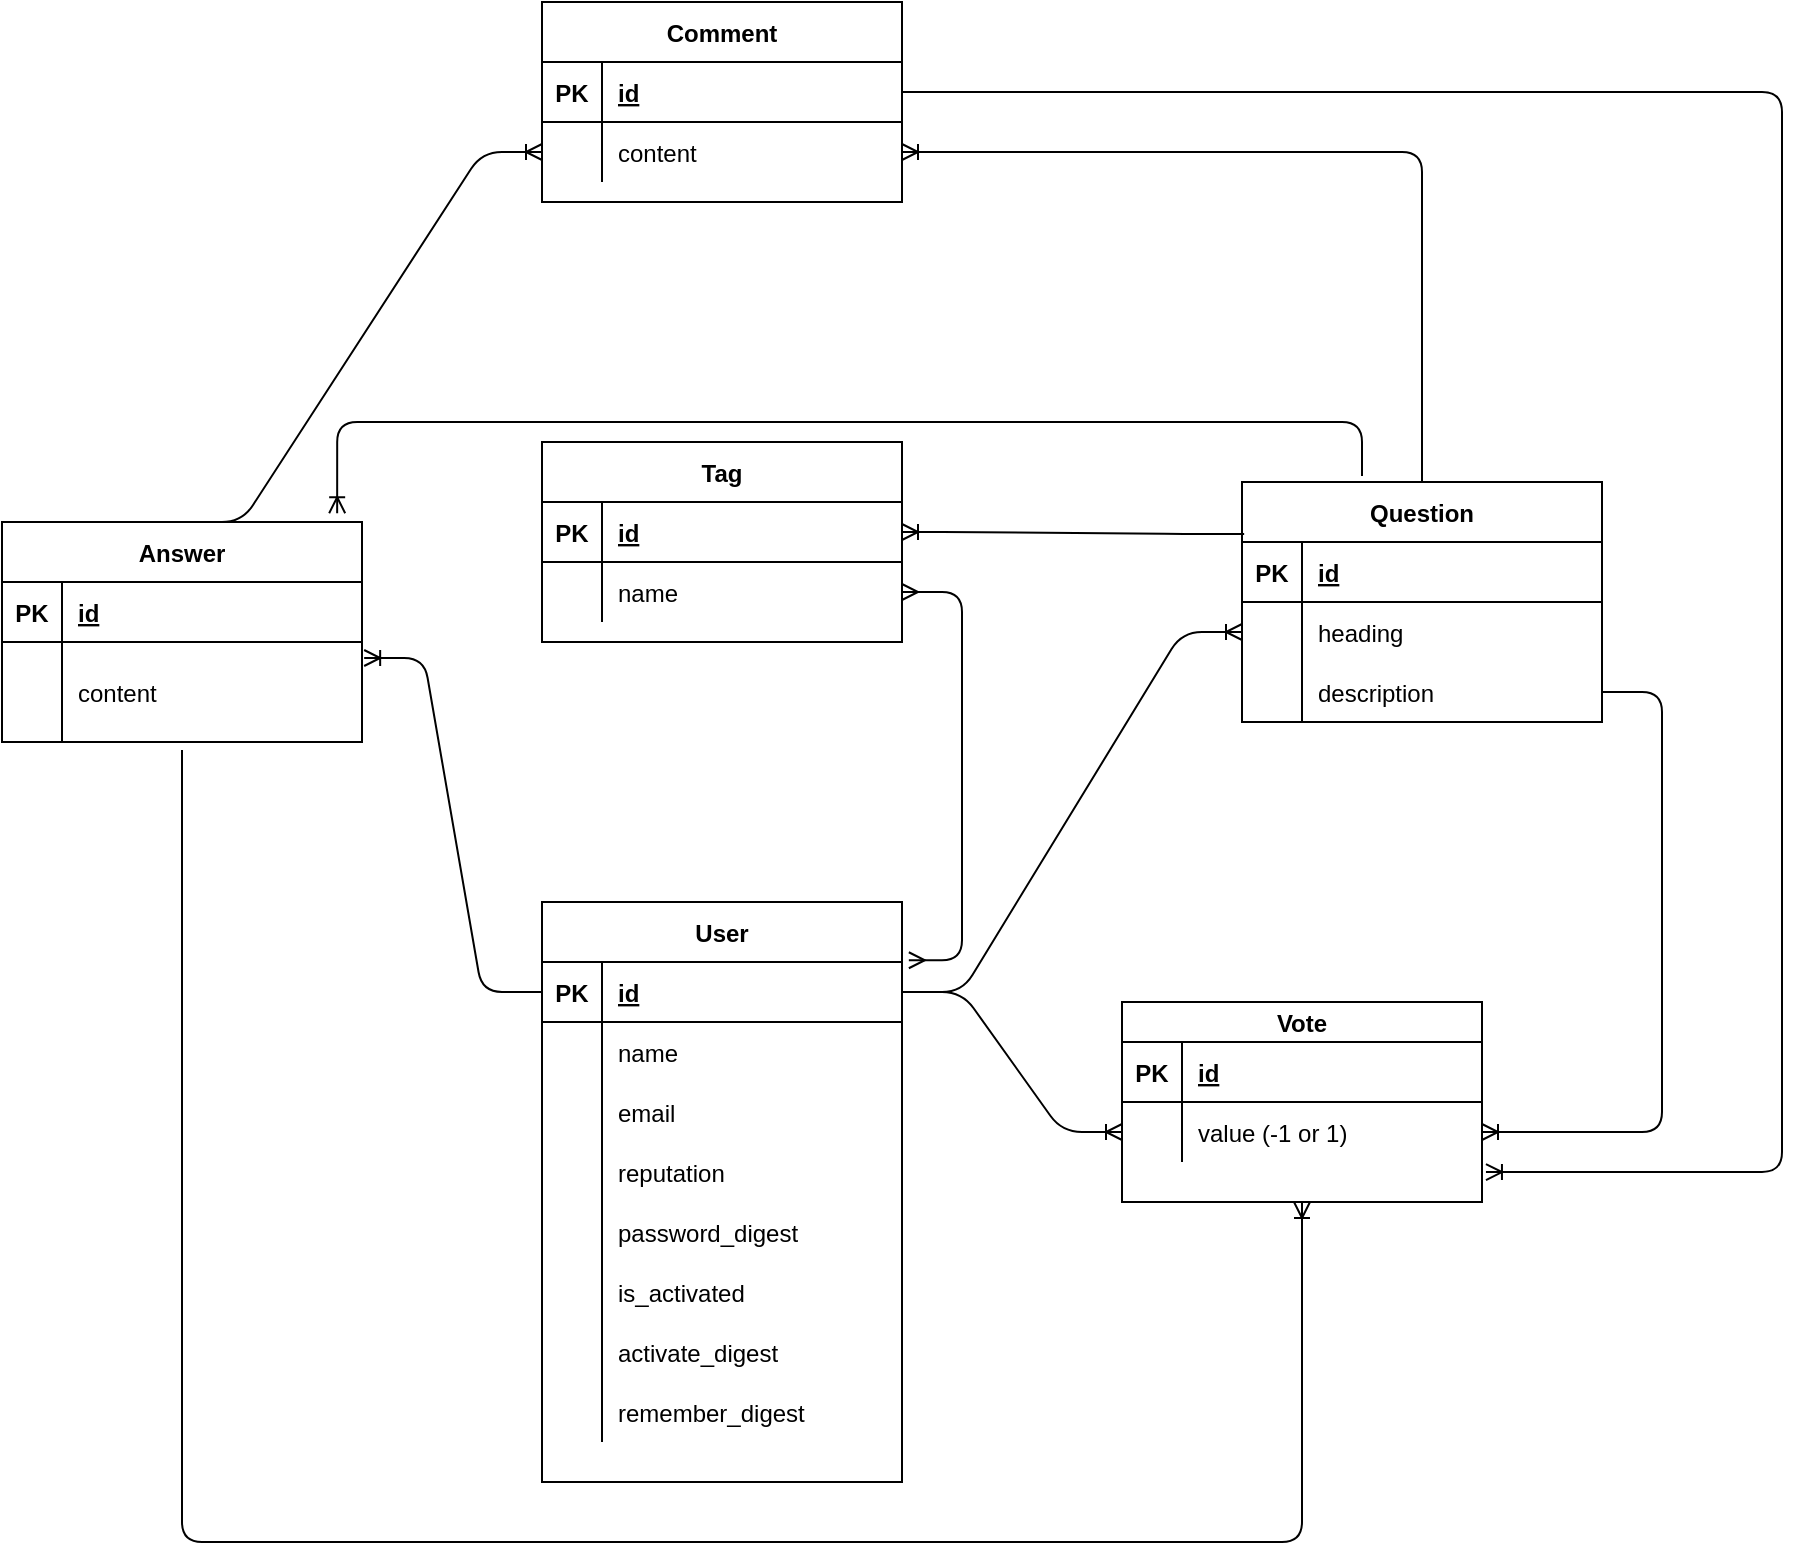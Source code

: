 <mxfile version="14.9.6" type="device" pages="3"><diagram id="R2lEEEUBdFMjLlhIrx00" name="iteration 1"><mxGraphModel dx="946" dy="591" grid="1" gridSize="10" guides="1" tooltips="1" connect="1" arrows="1" fold="1" page="1" pageScale="1" pageWidth="850" pageHeight="1100" math="0" shadow="0" extFonts="Permanent Marker^https://fonts.googleapis.com/css?family=Permanent+Marker"><root><mxCell id="0"/><mxCell id="1" parent="0"/><mxCell id="rKj1PV8_cjKSh8zAmta4-49" value="User" style="shape=table;startSize=30;container=1;collapsible=1;childLayout=tableLayout;fixedRows=1;rowLines=0;fontStyle=1;align=center;resizeLast=1;" vertex="1" parent="1"><mxGeometry x="300" y="530" width="180" height="290" as="geometry"/></mxCell><mxCell id="rKj1PV8_cjKSh8zAmta4-50" value="" style="shape=partialRectangle;collapsible=0;dropTarget=0;pointerEvents=0;fillColor=none;top=0;left=0;bottom=1;right=0;points=[[0,0.5],[1,0.5]];portConstraint=eastwest;" vertex="1" parent="rKj1PV8_cjKSh8zAmta4-49"><mxGeometry y="30" width="180" height="30" as="geometry"/></mxCell><mxCell id="rKj1PV8_cjKSh8zAmta4-51" value="PK" style="shape=partialRectangle;connectable=0;fillColor=none;top=0;left=0;bottom=0;right=0;fontStyle=1;overflow=hidden;" vertex="1" parent="rKj1PV8_cjKSh8zAmta4-50"><mxGeometry width="30" height="30" as="geometry"/></mxCell><mxCell id="rKj1PV8_cjKSh8zAmta4-52" value="id" style="shape=partialRectangle;connectable=0;fillColor=none;top=0;left=0;bottom=0;right=0;align=left;spacingLeft=6;fontStyle=5;overflow=hidden;" vertex="1" parent="rKj1PV8_cjKSh8zAmta4-50"><mxGeometry x="30" width="150" height="30" as="geometry"/></mxCell><mxCell id="rKj1PV8_cjKSh8zAmta4-53" value="" style="shape=partialRectangle;collapsible=0;dropTarget=0;pointerEvents=0;fillColor=none;top=0;left=0;bottom=0;right=0;points=[[0,0.5],[1,0.5]];portConstraint=eastwest;" vertex="1" parent="rKj1PV8_cjKSh8zAmta4-49"><mxGeometry y="60" width="180" height="30" as="geometry"/></mxCell><mxCell id="rKj1PV8_cjKSh8zAmta4-54" value="" style="shape=partialRectangle;connectable=0;fillColor=none;top=0;left=0;bottom=0;right=0;editable=1;overflow=hidden;" vertex="1" parent="rKj1PV8_cjKSh8zAmta4-53"><mxGeometry width="30" height="30" as="geometry"/></mxCell><mxCell id="rKj1PV8_cjKSh8zAmta4-55" value="name" style="shape=partialRectangle;connectable=0;fillColor=none;top=0;left=0;bottom=0;right=0;align=left;spacingLeft=6;overflow=hidden;" vertex="1" parent="rKj1PV8_cjKSh8zAmta4-53"><mxGeometry x="30" width="150" height="30" as="geometry"/></mxCell><mxCell id="rKj1PV8_cjKSh8zAmta4-56" value="" style="shape=partialRectangle;collapsible=0;dropTarget=0;pointerEvents=0;fillColor=none;top=0;left=0;bottom=0;right=0;points=[[0,0.5],[1,0.5]];portConstraint=eastwest;" vertex="1" parent="rKj1PV8_cjKSh8zAmta4-49"><mxGeometry y="90" width="180" height="30" as="geometry"/></mxCell><mxCell id="rKj1PV8_cjKSh8zAmta4-57" value="" style="shape=partialRectangle;connectable=0;fillColor=none;top=0;left=0;bottom=0;right=0;editable=1;overflow=hidden;" vertex="1" parent="rKj1PV8_cjKSh8zAmta4-56"><mxGeometry width="30" height="30" as="geometry"/></mxCell><mxCell id="rKj1PV8_cjKSh8zAmta4-58" value="email" style="shape=partialRectangle;connectable=0;fillColor=none;top=0;left=0;bottom=0;right=0;align=left;spacingLeft=6;overflow=hidden;" vertex="1" parent="rKj1PV8_cjKSh8zAmta4-56"><mxGeometry x="30" width="150" height="30" as="geometry"/></mxCell><mxCell id="rKj1PV8_cjKSh8zAmta4-59" value="" style="shape=partialRectangle;collapsible=0;dropTarget=0;pointerEvents=0;fillColor=none;top=0;left=0;bottom=0;right=0;points=[[0,0.5],[1,0.5]];portConstraint=eastwest;" vertex="1" parent="rKj1PV8_cjKSh8zAmta4-49"><mxGeometry y="120" width="180" height="30" as="geometry"/></mxCell><mxCell id="rKj1PV8_cjKSh8zAmta4-60" value="" style="shape=partialRectangle;connectable=0;fillColor=none;top=0;left=0;bottom=0;right=0;editable=1;overflow=hidden;" vertex="1" parent="rKj1PV8_cjKSh8zAmta4-59"><mxGeometry width="30" height="30" as="geometry"/></mxCell><mxCell id="rKj1PV8_cjKSh8zAmta4-61" value="reputation" style="shape=partialRectangle;connectable=0;fillColor=none;top=0;left=0;bottom=0;right=0;align=left;spacingLeft=6;overflow=hidden;" vertex="1" parent="rKj1PV8_cjKSh8zAmta4-59"><mxGeometry x="30" width="150" height="30" as="geometry"/></mxCell><mxCell id="rKj1PV8_cjKSh8zAmta4-75" value="" style="shape=partialRectangle;collapsible=0;dropTarget=0;pointerEvents=0;fillColor=none;top=0;left=0;bottom=0;right=0;points=[[0,0.5],[1,0.5]];portConstraint=eastwest;" vertex="1" parent="rKj1PV8_cjKSh8zAmta4-49"><mxGeometry y="150" width="180" height="30" as="geometry"/></mxCell><mxCell id="rKj1PV8_cjKSh8zAmta4-76" value="" style="shape=partialRectangle;connectable=0;fillColor=none;top=0;left=0;bottom=0;right=0;editable=1;overflow=hidden;" vertex="1" parent="rKj1PV8_cjKSh8zAmta4-75"><mxGeometry width="30" height="30" as="geometry"/></mxCell><mxCell id="rKj1PV8_cjKSh8zAmta4-77" value="password_digest" style="shape=partialRectangle;connectable=0;fillColor=none;top=0;left=0;bottom=0;right=0;align=left;spacingLeft=6;overflow=hidden;" vertex="1" parent="rKj1PV8_cjKSh8zAmta4-75"><mxGeometry x="30" width="150" height="30" as="geometry"/></mxCell><mxCell id="rKj1PV8_cjKSh8zAmta4-108" value="" style="shape=partialRectangle;collapsible=0;dropTarget=0;pointerEvents=0;fillColor=none;top=0;left=0;bottom=0;right=0;points=[[0,0.5],[1,0.5]];portConstraint=eastwest;" vertex="1" parent="rKj1PV8_cjKSh8zAmta4-49"><mxGeometry y="180" width="180" height="30" as="geometry"/></mxCell><mxCell id="rKj1PV8_cjKSh8zAmta4-109" value="" style="shape=partialRectangle;connectable=0;fillColor=none;top=0;left=0;bottom=0;right=0;editable=1;overflow=hidden;" vertex="1" parent="rKj1PV8_cjKSh8zAmta4-108"><mxGeometry width="30" height="30" as="geometry"/></mxCell><mxCell id="rKj1PV8_cjKSh8zAmta4-110" value="is_activated" style="shape=partialRectangle;connectable=0;fillColor=none;top=0;left=0;bottom=0;right=0;align=left;spacingLeft=6;overflow=hidden;" vertex="1" parent="rKj1PV8_cjKSh8zAmta4-108"><mxGeometry x="30" width="150" height="30" as="geometry"/></mxCell><mxCell id="rKj1PV8_cjKSh8zAmta4-112" value="" style="shape=partialRectangle;collapsible=0;dropTarget=0;pointerEvents=0;fillColor=none;top=0;left=0;bottom=0;right=0;points=[[0,0.5],[1,0.5]];portConstraint=eastwest;" vertex="1" parent="rKj1PV8_cjKSh8zAmta4-49"><mxGeometry y="210" width="180" height="30" as="geometry"/></mxCell><mxCell id="rKj1PV8_cjKSh8zAmta4-113" value="" style="shape=partialRectangle;connectable=0;fillColor=none;top=0;left=0;bottom=0;right=0;editable=1;overflow=hidden;" vertex="1" parent="rKj1PV8_cjKSh8zAmta4-112"><mxGeometry width="30" height="30" as="geometry"/></mxCell><mxCell id="rKj1PV8_cjKSh8zAmta4-114" value="activate_digest" style="shape=partialRectangle;connectable=0;fillColor=none;top=0;left=0;bottom=0;right=0;align=left;spacingLeft=6;overflow=hidden;" vertex="1" parent="rKj1PV8_cjKSh8zAmta4-112"><mxGeometry x="30" width="150" height="30" as="geometry"/></mxCell><mxCell id="rKj1PV8_cjKSh8zAmta4-116" value="" style="shape=partialRectangle;collapsible=0;dropTarget=0;pointerEvents=0;fillColor=none;top=0;left=0;bottom=0;right=0;points=[[0,0.5],[1,0.5]];portConstraint=eastwest;" vertex="1" parent="rKj1PV8_cjKSh8zAmta4-49"><mxGeometry y="240" width="180" height="30" as="geometry"/></mxCell><mxCell id="rKj1PV8_cjKSh8zAmta4-117" value="" style="shape=partialRectangle;connectable=0;fillColor=none;top=0;left=0;bottom=0;right=0;editable=1;overflow=hidden;" vertex="1" parent="rKj1PV8_cjKSh8zAmta4-116"><mxGeometry width="30" height="30" as="geometry"/></mxCell><mxCell id="rKj1PV8_cjKSh8zAmta4-118" value="remember_digest" style="shape=partialRectangle;connectable=0;fillColor=none;top=0;left=0;bottom=0;right=0;align=left;spacingLeft=6;overflow=hidden;" vertex="1" parent="rKj1PV8_cjKSh8zAmta4-116"><mxGeometry x="30" width="150" height="30" as="geometry"/></mxCell><mxCell id="rKj1PV8_cjKSh8zAmta4-81" value="Answer" style="shape=table;startSize=30;container=1;collapsible=1;childLayout=tableLayout;fixedRows=1;rowLines=0;fontStyle=1;align=center;resizeLast=1;" vertex="1" parent="1"><mxGeometry x="30" y="340" width="180" height="110" as="geometry"/></mxCell><mxCell id="rKj1PV8_cjKSh8zAmta4-82" value="" style="shape=partialRectangle;collapsible=0;dropTarget=0;pointerEvents=0;fillColor=none;top=0;left=0;bottom=1;right=0;points=[[0,0.5],[1,0.5]];portConstraint=eastwest;" vertex="1" parent="rKj1PV8_cjKSh8zAmta4-81"><mxGeometry y="30" width="180" height="30" as="geometry"/></mxCell><mxCell id="rKj1PV8_cjKSh8zAmta4-83" value="PK" style="shape=partialRectangle;connectable=0;fillColor=none;top=0;left=0;bottom=0;right=0;fontStyle=1;overflow=hidden;" vertex="1" parent="rKj1PV8_cjKSh8zAmta4-82"><mxGeometry width="30" height="30" as="geometry"/></mxCell><mxCell id="rKj1PV8_cjKSh8zAmta4-84" value="id" style="shape=partialRectangle;connectable=0;fillColor=none;top=0;left=0;bottom=0;right=0;align=left;spacingLeft=6;fontStyle=5;overflow=hidden;" vertex="1" parent="rKj1PV8_cjKSh8zAmta4-82"><mxGeometry x="30" width="150" height="30" as="geometry"/></mxCell><mxCell id="rKj1PV8_cjKSh8zAmta4-85" value="" style="shape=partialRectangle;collapsible=0;dropTarget=0;pointerEvents=0;fillColor=none;top=0;left=0;bottom=0;right=0;points=[[0,0.5],[1,0.5]];portConstraint=eastwest;" vertex="1" parent="rKj1PV8_cjKSh8zAmta4-81"><mxGeometry y="60" width="180" height="50" as="geometry"/></mxCell><mxCell id="rKj1PV8_cjKSh8zAmta4-86" value="" style="shape=partialRectangle;connectable=0;fillColor=none;top=0;left=0;bottom=0;right=0;editable=1;overflow=hidden;" vertex="1" parent="rKj1PV8_cjKSh8zAmta4-85"><mxGeometry width="30" height="50" as="geometry"/></mxCell><mxCell id="rKj1PV8_cjKSh8zAmta4-87" value="content" style="shape=partialRectangle;connectable=0;fillColor=none;top=0;left=0;bottom=0;right=0;align=left;spacingLeft=6;overflow=hidden;" vertex="1" parent="rKj1PV8_cjKSh8zAmta4-85"><mxGeometry x="30" width="150" height="50" as="geometry"/></mxCell><mxCell id="rKj1PV8_cjKSh8zAmta4-94" value="Question" style="shape=table;startSize=30;container=1;collapsible=1;childLayout=tableLayout;fixedRows=1;rowLines=0;fontStyle=1;align=center;resizeLast=1;" vertex="1" parent="1"><mxGeometry x="650" y="320" width="180" height="120" as="geometry"/></mxCell><mxCell id="rKj1PV8_cjKSh8zAmta4-95" value="" style="shape=partialRectangle;collapsible=0;dropTarget=0;pointerEvents=0;fillColor=none;top=0;left=0;bottom=1;right=0;points=[[0,0.5],[1,0.5]];portConstraint=eastwest;" vertex="1" parent="rKj1PV8_cjKSh8zAmta4-94"><mxGeometry y="30" width="180" height="30" as="geometry"/></mxCell><mxCell id="rKj1PV8_cjKSh8zAmta4-96" value="PK" style="shape=partialRectangle;connectable=0;fillColor=none;top=0;left=0;bottom=0;right=0;fontStyle=1;overflow=hidden;" vertex="1" parent="rKj1PV8_cjKSh8zAmta4-95"><mxGeometry width="30" height="30" as="geometry"/></mxCell><mxCell id="rKj1PV8_cjKSh8zAmta4-97" value="id" style="shape=partialRectangle;connectable=0;fillColor=none;top=0;left=0;bottom=0;right=0;align=left;spacingLeft=6;fontStyle=5;overflow=hidden;" vertex="1" parent="rKj1PV8_cjKSh8zAmta4-95"><mxGeometry x="30" width="150" height="30" as="geometry"/></mxCell><mxCell id="rKj1PV8_cjKSh8zAmta4-98" value="" style="shape=partialRectangle;collapsible=0;dropTarget=0;pointerEvents=0;fillColor=none;top=0;left=0;bottom=0;right=0;points=[[0,0.5],[1,0.5]];portConstraint=eastwest;" vertex="1" parent="rKj1PV8_cjKSh8zAmta4-94"><mxGeometry y="60" width="180" height="30" as="geometry"/></mxCell><mxCell id="rKj1PV8_cjKSh8zAmta4-99" value="" style="shape=partialRectangle;connectable=0;fillColor=none;top=0;left=0;bottom=0;right=0;editable=1;overflow=hidden;" vertex="1" parent="rKj1PV8_cjKSh8zAmta4-98"><mxGeometry width="30" height="30" as="geometry"/></mxCell><mxCell id="rKj1PV8_cjKSh8zAmta4-100" value="heading" style="shape=partialRectangle;connectable=0;fillColor=none;top=0;left=0;bottom=0;right=0;align=left;spacingLeft=6;overflow=hidden;" vertex="1" parent="rKj1PV8_cjKSh8zAmta4-98"><mxGeometry x="30" width="150" height="30" as="geometry"/></mxCell><mxCell id="rKj1PV8_cjKSh8zAmta4-101" value="" style="shape=partialRectangle;collapsible=0;dropTarget=0;pointerEvents=0;fillColor=none;top=0;left=0;bottom=0;right=0;points=[[0,0.5],[1,0.5]];portConstraint=eastwest;" vertex="1" parent="rKj1PV8_cjKSh8zAmta4-94"><mxGeometry y="90" width="180" height="30" as="geometry"/></mxCell><mxCell id="rKj1PV8_cjKSh8zAmta4-102" value="" style="shape=partialRectangle;connectable=0;fillColor=none;top=0;left=0;bottom=0;right=0;editable=1;overflow=hidden;" vertex="1" parent="rKj1PV8_cjKSh8zAmta4-101"><mxGeometry width="30" height="30" as="geometry"/></mxCell><mxCell id="rKj1PV8_cjKSh8zAmta4-103" value="description" style="shape=partialRectangle;connectable=0;fillColor=none;top=0;left=0;bottom=0;right=0;align=left;spacingLeft=6;overflow=hidden;" vertex="1" parent="rKj1PV8_cjKSh8zAmta4-101"><mxGeometry x="30" width="150" height="30" as="geometry"/></mxCell><mxCell id="rKj1PV8_cjKSh8zAmta4-119" value="Comment" style="shape=table;startSize=30;container=1;collapsible=1;childLayout=tableLayout;fixedRows=1;rowLines=0;fontStyle=1;align=center;resizeLast=1;" vertex="1" parent="1"><mxGeometry x="300" y="80" width="180" height="100" as="geometry"/></mxCell><mxCell id="rKj1PV8_cjKSh8zAmta4-120" value="" style="shape=partialRectangle;collapsible=0;dropTarget=0;pointerEvents=0;fillColor=none;top=0;left=0;bottom=1;right=0;points=[[0,0.5],[1,0.5]];portConstraint=eastwest;" vertex="1" parent="rKj1PV8_cjKSh8zAmta4-119"><mxGeometry y="30" width="180" height="30" as="geometry"/></mxCell><mxCell id="rKj1PV8_cjKSh8zAmta4-121" value="PK" style="shape=partialRectangle;connectable=0;fillColor=none;top=0;left=0;bottom=0;right=0;fontStyle=1;overflow=hidden;" vertex="1" parent="rKj1PV8_cjKSh8zAmta4-120"><mxGeometry width="30" height="30" as="geometry"/></mxCell><mxCell id="rKj1PV8_cjKSh8zAmta4-122" value="id" style="shape=partialRectangle;connectable=0;fillColor=none;top=0;left=0;bottom=0;right=0;align=left;spacingLeft=6;fontStyle=5;overflow=hidden;" vertex="1" parent="rKj1PV8_cjKSh8zAmta4-120"><mxGeometry x="30" width="150" height="30" as="geometry"/></mxCell><mxCell id="rKj1PV8_cjKSh8zAmta4-123" value="" style="shape=partialRectangle;collapsible=0;dropTarget=0;pointerEvents=0;fillColor=none;top=0;left=0;bottom=0;right=0;points=[[0,0.5],[1,0.5]];portConstraint=eastwest;" vertex="1" parent="rKj1PV8_cjKSh8zAmta4-119"><mxGeometry y="60" width="180" height="30" as="geometry"/></mxCell><mxCell id="rKj1PV8_cjKSh8zAmta4-124" value="" style="shape=partialRectangle;connectable=0;fillColor=none;top=0;left=0;bottom=0;right=0;editable=1;overflow=hidden;" vertex="1" parent="rKj1PV8_cjKSh8zAmta4-123"><mxGeometry width="30" height="30" as="geometry"/></mxCell><mxCell id="rKj1PV8_cjKSh8zAmta4-125" value="content" style="shape=partialRectangle;connectable=0;fillColor=none;top=0;left=0;bottom=0;right=0;align=left;spacingLeft=6;overflow=hidden;" vertex="1" parent="rKj1PV8_cjKSh8zAmta4-123"><mxGeometry x="30" width="150" height="30" as="geometry"/></mxCell><mxCell id="rKj1PV8_cjKSh8zAmta4-132" value="Tag" style="shape=table;startSize=30;container=1;collapsible=1;childLayout=tableLayout;fixedRows=1;rowLines=0;fontStyle=1;align=center;resizeLast=1;" vertex="1" parent="1"><mxGeometry x="300" y="300" width="180" height="100" as="geometry"/></mxCell><mxCell id="rKj1PV8_cjKSh8zAmta4-133" value="" style="shape=partialRectangle;collapsible=0;dropTarget=0;pointerEvents=0;fillColor=none;top=0;left=0;bottom=1;right=0;points=[[0,0.5],[1,0.5]];portConstraint=eastwest;" vertex="1" parent="rKj1PV8_cjKSh8zAmta4-132"><mxGeometry y="30" width="180" height="30" as="geometry"/></mxCell><mxCell id="rKj1PV8_cjKSh8zAmta4-134" value="PK" style="shape=partialRectangle;connectable=0;fillColor=none;top=0;left=0;bottom=0;right=0;fontStyle=1;overflow=hidden;" vertex="1" parent="rKj1PV8_cjKSh8zAmta4-133"><mxGeometry width="30" height="30" as="geometry"/></mxCell><mxCell id="rKj1PV8_cjKSh8zAmta4-135" value="id" style="shape=partialRectangle;connectable=0;fillColor=none;top=0;left=0;bottom=0;right=0;align=left;spacingLeft=6;fontStyle=5;overflow=hidden;" vertex="1" parent="rKj1PV8_cjKSh8zAmta4-133"><mxGeometry x="30" width="150" height="30" as="geometry"/></mxCell><mxCell id="rKj1PV8_cjKSh8zAmta4-136" value="" style="shape=partialRectangle;collapsible=0;dropTarget=0;pointerEvents=0;fillColor=none;top=0;left=0;bottom=0;right=0;points=[[0,0.5],[1,0.5]];portConstraint=eastwest;" vertex="1" parent="rKj1PV8_cjKSh8zAmta4-132"><mxGeometry y="60" width="180" height="30" as="geometry"/></mxCell><mxCell id="rKj1PV8_cjKSh8zAmta4-137" value="" style="shape=partialRectangle;connectable=0;fillColor=none;top=0;left=0;bottom=0;right=0;editable=1;overflow=hidden;" vertex="1" parent="rKj1PV8_cjKSh8zAmta4-136"><mxGeometry width="30" height="30" as="geometry"/></mxCell><mxCell id="rKj1PV8_cjKSh8zAmta4-138" value="name" style="shape=partialRectangle;connectable=0;fillColor=none;top=0;left=0;bottom=0;right=0;align=left;spacingLeft=6;overflow=hidden;" vertex="1" parent="rKj1PV8_cjKSh8zAmta4-136"><mxGeometry x="30" width="150" height="30" as="geometry"/></mxCell><mxCell id="rKj1PV8_cjKSh8zAmta4-150" value="" style="edgeStyle=entityRelationEdgeStyle;fontSize=12;html=1;endArrow=ERoneToMany;exitX=0;exitY=0.5;exitDx=0;exitDy=0;entryX=1.006;entryY=0.16;entryDx=0;entryDy=0;entryPerimeter=0;" edge="1" parent="1" source="rKj1PV8_cjKSh8zAmta4-50" target="rKj1PV8_cjKSh8zAmta4-85"><mxGeometry width="100" height="100" relative="1" as="geometry"><mxPoint x="140" y="680" as="sourcePoint"/><mxPoint x="240" y="580" as="targetPoint"/></mxGeometry></mxCell><mxCell id="rKj1PV8_cjKSh8zAmta4-151" value="" style="edgeStyle=entityRelationEdgeStyle;fontSize=12;html=1;endArrow=ERoneToMany;entryX=0;entryY=0.5;entryDx=0;entryDy=0;exitX=1;exitY=0.5;exitDx=0;exitDy=0;" edge="1" parent="1" source="rKj1PV8_cjKSh8zAmta4-50" target="rKj1PV8_cjKSh8zAmta4-98"><mxGeometry width="100" height="100" relative="1" as="geometry"><mxPoint x="510" y="610" as="sourcePoint"/><mxPoint x="650" y="455" as="targetPoint"/></mxGeometry></mxCell><mxCell id="rKj1PV8_cjKSh8zAmta4-153" value="" style="edgeStyle=entityRelationEdgeStyle;fontSize=12;html=1;endArrow=ERoneToMany;entryX=1;entryY=0.5;entryDx=0;entryDy=0;exitX=0.006;exitY=-0.133;exitDx=0;exitDy=0;exitPerimeter=0;" edge="1" parent="1" source="rKj1PV8_cjKSh8zAmta4-95" target="rKj1PV8_cjKSh8zAmta4-133"><mxGeometry width="100" height="100" relative="1" as="geometry"><mxPoint x="640" y="370" as="sourcePoint"/><mxPoint x="600" y="230" as="targetPoint"/></mxGeometry></mxCell><mxCell id="rKj1PV8_cjKSh8zAmta4-158" value="" style="edgeStyle=orthogonalEdgeStyle;fontSize=12;html=1;endArrow=ERoneToMany;entryX=0.931;entryY=-0.04;entryDx=0;entryDy=0;entryPerimeter=0;" edge="1" parent="1" target="rKj1PV8_cjKSh8zAmta4-81"><mxGeometry width="100" height="100" relative="1" as="geometry"><mxPoint x="710" y="317" as="sourcePoint"/><mxPoint x="400" y="610" as="targetPoint"/><Array as="points"><mxPoint x="710" y="317"/><mxPoint x="710" y="290"/><mxPoint x="198" y="290"/></Array></mxGeometry></mxCell><mxCell id="rKj1PV8_cjKSh8zAmta4-159" value="" style="edgeStyle=entityRelationEdgeStyle;fontSize=12;html=1;endArrow=ERoneToMany;entryX=0;entryY=0.5;entryDx=0;entryDy=0;exitX=0.5;exitY=0;exitDx=0;exitDy=0;" edge="1" parent="1" source="rKj1PV8_cjKSh8zAmta4-81" target="rKj1PV8_cjKSh8zAmta4-123"><mxGeometry width="100" height="100" relative="1" as="geometry"><mxPoint x="80" y="250" as="sourcePoint"/><mxPoint x="298.02" y="192.01" as="targetPoint"/></mxGeometry></mxCell><mxCell id="rKj1PV8_cjKSh8zAmta4-160" value="" style="edgeStyle=orthogonalEdgeStyle;fontSize=12;html=1;endArrow=ERoneToMany;entryX=1;entryY=0.5;entryDx=0;entryDy=0;exitX=0.5;exitY=0;exitDx=0;exitDy=0;" edge="1" parent="1" source="rKj1PV8_cjKSh8zAmta4-94" target="rKj1PV8_cjKSh8zAmta4-123"><mxGeometry width="100" height="100" relative="1" as="geometry"><mxPoint x="810" y="310" as="sourcePoint"/><mxPoint x="780" y="120" as="targetPoint"/></mxGeometry></mxCell><mxCell id="rKj1PV8_cjKSh8zAmta4-161" value="Vote" style="shape=table;startSize=20;container=1;collapsible=1;childLayout=tableLayout;fixedRows=1;rowLines=0;fontStyle=1;align=center;resizeLast=1;" vertex="1" parent="1"><mxGeometry x="590" y="580" width="180" height="100" as="geometry"/></mxCell><mxCell id="rKj1PV8_cjKSh8zAmta4-162" value="" style="shape=partialRectangle;collapsible=0;dropTarget=0;pointerEvents=0;fillColor=none;top=0;left=0;bottom=1;right=0;points=[[0,0.5],[1,0.5]];portConstraint=eastwest;" vertex="1" parent="rKj1PV8_cjKSh8zAmta4-161"><mxGeometry y="20" width="180" height="30" as="geometry"/></mxCell><mxCell id="rKj1PV8_cjKSh8zAmta4-163" value="PK" style="shape=partialRectangle;connectable=0;fillColor=none;top=0;left=0;bottom=0;right=0;fontStyle=1;overflow=hidden;" vertex="1" parent="rKj1PV8_cjKSh8zAmta4-162"><mxGeometry width="30" height="30" as="geometry"/></mxCell><mxCell id="rKj1PV8_cjKSh8zAmta4-164" value="id" style="shape=partialRectangle;connectable=0;fillColor=none;top=0;left=0;bottom=0;right=0;align=left;spacingLeft=6;fontStyle=5;overflow=hidden;" vertex="1" parent="rKj1PV8_cjKSh8zAmta4-162"><mxGeometry x="30" width="150" height="30" as="geometry"/></mxCell><mxCell id="rKj1PV8_cjKSh8zAmta4-165" value="" style="shape=partialRectangle;collapsible=0;dropTarget=0;pointerEvents=0;fillColor=none;top=0;left=0;bottom=0;right=0;points=[[0,0.5],[1,0.5]];portConstraint=eastwest;" vertex="1" parent="rKj1PV8_cjKSh8zAmta4-161"><mxGeometry y="50" width="180" height="30" as="geometry"/></mxCell><mxCell id="rKj1PV8_cjKSh8zAmta4-166" value="" style="shape=partialRectangle;connectable=0;fillColor=none;top=0;left=0;bottom=0;right=0;editable=1;overflow=hidden;" vertex="1" parent="rKj1PV8_cjKSh8zAmta4-165"><mxGeometry width="30" height="30" as="geometry"/></mxCell><mxCell id="rKj1PV8_cjKSh8zAmta4-167" value="value (-1 or 1)" style="shape=partialRectangle;connectable=0;fillColor=none;top=0;left=0;bottom=0;right=0;align=left;spacingLeft=6;overflow=hidden;" vertex="1" parent="rKj1PV8_cjKSh8zAmta4-165"><mxGeometry x="30" width="150" height="30" as="geometry"/></mxCell><mxCell id="rKj1PV8_cjKSh8zAmta4-168" value="" style="edgeStyle=entityRelationEdgeStyle;fontSize=12;html=1;endArrow=ERoneToMany;exitX=1;exitY=0.5;exitDx=0;exitDy=0;entryX=0;entryY=0.5;entryDx=0;entryDy=0;" edge="1" parent="1" source="rKj1PV8_cjKSh8zAmta4-50" target="rKj1PV8_cjKSh8zAmta4-165"><mxGeometry width="100" height="100" relative="1" as="geometry"><mxPoint x="490" y="680" as="sourcePoint"/><mxPoint x="590" y="580" as="targetPoint"/></mxGeometry></mxCell><mxCell id="rKj1PV8_cjKSh8zAmta4-169" value="" style="edgeStyle=entityRelationEdgeStyle;fontSize=12;html=1;endArrow=ERoneToMany;entryX=1;entryY=0.5;entryDx=0;entryDy=0;" edge="1" parent="1" source="rKj1PV8_cjKSh8zAmta4-101" target="rKj1PV8_cjKSh8zAmta4-165"><mxGeometry width="100" height="100" relative="1" as="geometry"><mxPoint x="700" y="560" as="sourcePoint"/><mxPoint x="800" y="460" as="targetPoint"/></mxGeometry></mxCell><mxCell id="rKj1PV8_cjKSh8zAmta4-170" value="" style="fontSize=12;html=1;endArrow=ERoneToMany;exitX=0.5;exitY=1.08;exitDx=0;exitDy=0;entryX=0.5;entryY=1;entryDx=0;entryDy=0;edgeStyle=orthogonalEdgeStyle;exitPerimeter=0;" edge="1" parent="1" source="rKj1PV8_cjKSh8zAmta4-85" target="rKj1PV8_cjKSh8zAmta4-161"><mxGeometry width="100" height="100" relative="1" as="geometry"><mxPoint x="70" y="800" as="sourcePoint"/><mxPoint x="170" y="700" as="targetPoint"/><Array as="points"><mxPoint x="120" y="850"/><mxPoint x="680" y="850"/></Array></mxGeometry></mxCell><mxCell id="rKj1PV8_cjKSh8zAmta4-171" value="" style="edgeStyle=orthogonalEdgeStyle;fontSize=12;html=1;endArrow=ERoneToMany;exitX=1;exitY=0.5;exitDx=0;exitDy=0;entryX=1.011;entryY=1.167;entryDx=0;entryDy=0;entryPerimeter=0;" edge="1" parent="1" source="rKj1PV8_cjKSh8zAmta4-120" target="rKj1PV8_cjKSh8zAmta4-165"><mxGeometry width="100" height="100" relative="1" as="geometry"><mxPoint x="790" y="240" as="sourcePoint"/><mxPoint x="890" y="140" as="targetPoint"/><Array as="points"><mxPoint x="920" y="125"/><mxPoint x="920" y="665"/></Array></mxGeometry></mxCell><mxCell id="rKj1PV8_cjKSh8zAmta4-173" value="" style="edgeStyle=orthogonalEdgeStyle;fontSize=12;html=1;endArrow=ERmany;startArrow=ERmany;entryX=1;entryY=0.5;entryDx=0;entryDy=0;exitX=1.019;exitY=-0.029;exitDx=0;exitDy=0;exitPerimeter=0;" edge="1" parent="1" source="rKj1PV8_cjKSh8zAmta4-50" target="rKj1PV8_cjKSh8zAmta4-136"><mxGeometry width="100" height="100" relative="1" as="geometry"><mxPoint x="490" y="540" as="sourcePoint"/><mxPoint x="490" y="380" as="targetPoint"/><Array as="points"><mxPoint x="510" y="559"/><mxPoint x="510" y="375"/></Array></mxGeometry></mxCell></root></mxGraphModel></diagram><diagram id="vGgZv84_MpGeKzbzcIYd" name="Iteration 2: use entity to clean the flow"><mxGraphModel dx="1113" dy="695" grid="1" gridSize="10" guides="1" tooltips="1" connect="1" arrows="1" fold="1" page="1" pageScale="1" pageWidth="827" pageHeight="1169" math="0" shadow="0"><root><mxCell id="HUEVEqSqN8ydSkb_hDhU-0"/><mxCell id="HUEVEqSqN8ydSkb_hDhU-1" parent="HUEVEqSqN8ydSkb_hDhU-0"/><mxCell id="Mgl2hSkwt2RTqzuvenxQ-0" value="Users" style="shape=table;startSize=30;container=1;collapsible=1;childLayout=tableLayout;fixedRows=1;rowLines=0;fontStyle=1;align=center;resizeLast=1;" vertex="1" parent="HUEVEqSqN8ydSkb_hDhU-1"><mxGeometry x="200" y="420" width="180" height="330" as="geometry"/></mxCell><mxCell id="Mgl2hSkwt2RTqzuvenxQ-1" value="" style="shape=partialRectangle;collapsible=0;dropTarget=0;pointerEvents=0;fillColor=none;top=0;left=0;bottom=1;right=0;points=[[0,0.5],[1,0.5]];portConstraint=eastwest;" vertex="1" parent="Mgl2hSkwt2RTqzuvenxQ-0"><mxGeometry y="30" width="180" height="30" as="geometry"/></mxCell><mxCell id="Mgl2hSkwt2RTqzuvenxQ-2" value="PK" style="shape=partialRectangle;connectable=0;fillColor=none;top=0;left=0;bottom=0;right=0;fontStyle=1;overflow=hidden;" vertex="1" parent="Mgl2hSkwt2RTqzuvenxQ-1"><mxGeometry width="30" height="30" as="geometry"/></mxCell><mxCell id="Mgl2hSkwt2RTqzuvenxQ-3" value="id" style="shape=partialRectangle;connectable=0;fillColor=none;top=0;left=0;bottom=0;right=0;align=left;spacingLeft=6;fontStyle=5;overflow=hidden;" vertex="1" parent="Mgl2hSkwt2RTqzuvenxQ-1"><mxGeometry x="30" width="150" height="30" as="geometry"/></mxCell><mxCell id="Mgl2hSkwt2RTqzuvenxQ-4" value="" style="shape=partialRectangle;collapsible=0;dropTarget=0;pointerEvents=0;fillColor=none;top=0;left=0;bottom=0;right=0;points=[[0,0.5],[1,0.5]];portConstraint=eastwest;" vertex="1" parent="Mgl2hSkwt2RTqzuvenxQ-0"><mxGeometry y="60" width="180" height="30" as="geometry"/></mxCell><mxCell id="Mgl2hSkwt2RTqzuvenxQ-5" value="" style="shape=partialRectangle;connectable=0;fillColor=none;top=0;left=0;bottom=0;right=0;editable=1;overflow=hidden;" vertex="1" parent="Mgl2hSkwt2RTqzuvenxQ-4"><mxGeometry width="30" height="30" as="geometry"/></mxCell><mxCell id="Mgl2hSkwt2RTqzuvenxQ-6" value="name" style="shape=partialRectangle;connectable=0;fillColor=none;top=0;left=0;bottom=0;right=0;align=left;spacingLeft=6;overflow=hidden;" vertex="1" parent="Mgl2hSkwt2RTqzuvenxQ-4"><mxGeometry x="30" width="150" height="30" as="geometry"/></mxCell><mxCell id="Mgl2hSkwt2RTqzuvenxQ-7" value="" style="shape=partialRectangle;collapsible=0;dropTarget=0;pointerEvents=0;fillColor=none;top=0;left=0;bottom=0;right=0;points=[[0,0.5],[1,0.5]];portConstraint=eastwest;" vertex="1" parent="Mgl2hSkwt2RTqzuvenxQ-0"><mxGeometry y="90" width="180" height="30" as="geometry"/></mxCell><mxCell id="Mgl2hSkwt2RTqzuvenxQ-8" value="" style="shape=partialRectangle;connectable=0;fillColor=none;top=0;left=0;bottom=0;right=0;editable=1;overflow=hidden;" vertex="1" parent="Mgl2hSkwt2RTqzuvenxQ-7"><mxGeometry width="30" height="30" as="geometry"/></mxCell><mxCell id="Mgl2hSkwt2RTqzuvenxQ-9" value="email" style="shape=partialRectangle;connectable=0;fillColor=none;top=0;left=0;bottom=0;right=0;align=left;spacingLeft=6;overflow=hidden;" vertex="1" parent="Mgl2hSkwt2RTqzuvenxQ-7"><mxGeometry x="30" width="150" height="30" as="geometry"/></mxCell><mxCell id="Mgl2hSkwt2RTqzuvenxQ-10" value="" style="shape=partialRectangle;collapsible=0;dropTarget=0;pointerEvents=0;fillColor=none;top=0;left=0;bottom=0;right=0;points=[[0,0.5],[1,0.5]];portConstraint=eastwest;" vertex="1" parent="Mgl2hSkwt2RTqzuvenxQ-0"><mxGeometry y="120" width="180" height="30" as="geometry"/></mxCell><mxCell id="Mgl2hSkwt2RTqzuvenxQ-11" value="" style="shape=partialRectangle;connectable=0;fillColor=none;top=0;left=0;bottom=0;right=0;editable=1;overflow=hidden;" vertex="1" parent="Mgl2hSkwt2RTqzuvenxQ-10"><mxGeometry width="30" height="30" as="geometry"/></mxCell><mxCell id="Mgl2hSkwt2RTqzuvenxQ-12" value="reputation" style="shape=partialRectangle;connectable=0;fillColor=none;top=0;left=0;bottom=0;right=0;align=left;spacingLeft=6;overflow=hidden;" vertex="1" parent="Mgl2hSkwt2RTqzuvenxQ-10"><mxGeometry x="30" width="150" height="30" as="geometry"/></mxCell><mxCell id="Mgl2hSkwt2RTqzuvenxQ-13" value="" style="shape=partialRectangle;collapsible=0;dropTarget=0;pointerEvents=0;fillColor=none;top=0;left=0;bottom=0;right=0;points=[[0,0.5],[1,0.5]];portConstraint=eastwest;" vertex="1" parent="Mgl2hSkwt2RTqzuvenxQ-0"><mxGeometry y="150" width="180" height="30" as="geometry"/></mxCell><mxCell id="Mgl2hSkwt2RTqzuvenxQ-14" value="" style="shape=partialRectangle;connectable=0;fillColor=none;top=0;left=0;bottom=0;right=0;editable=1;overflow=hidden;" vertex="1" parent="Mgl2hSkwt2RTqzuvenxQ-13"><mxGeometry width="30" height="30" as="geometry"/></mxCell><mxCell id="Mgl2hSkwt2RTqzuvenxQ-15" value="password_digest" style="shape=partialRectangle;connectable=0;fillColor=none;top=0;left=0;bottom=0;right=0;align=left;spacingLeft=6;overflow=hidden;" vertex="1" parent="Mgl2hSkwt2RTqzuvenxQ-13"><mxGeometry x="30" width="150" height="30" as="geometry"/></mxCell><mxCell id="Mgl2hSkwt2RTqzuvenxQ-16" value="" style="shape=partialRectangle;collapsible=0;dropTarget=0;pointerEvents=0;fillColor=none;top=0;left=0;bottom=0;right=0;points=[[0,0.5],[1,0.5]];portConstraint=eastwest;" vertex="1" parent="Mgl2hSkwt2RTqzuvenxQ-0"><mxGeometry y="180" width="180" height="30" as="geometry"/></mxCell><mxCell id="Mgl2hSkwt2RTqzuvenxQ-17" value="" style="shape=partialRectangle;connectable=0;fillColor=none;top=0;left=0;bottom=0;right=0;editable=1;overflow=hidden;" vertex="1" parent="Mgl2hSkwt2RTqzuvenxQ-16"><mxGeometry width="30" height="30" as="geometry"/></mxCell><mxCell id="Mgl2hSkwt2RTqzuvenxQ-18" value="is_activated" style="shape=partialRectangle;connectable=0;fillColor=none;top=0;left=0;bottom=0;right=0;align=left;spacingLeft=6;overflow=hidden;" vertex="1" parent="Mgl2hSkwt2RTqzuvenxQ-16"><mxGeometry x="30" width="150" height="30" as="geometry"/></mxCell><mxCell id="Mgl2hSkwt2RTqzuvenxQ-19" value="" style="shape=partialRectangle;collapsible=0;dropTarget=0;pointerEvents=0;fillColor=none;top=0;left=0;bottom=0;right=0;points=[[0,0.5],[1,0.5]];portConstraint=eastwest;" vertex="1" parent="Mgl2hSkwt2RTqzuvenxQ-0"><mxGeometry y="210" width="180" height="30" as="geometry"/></mxCell><mxCell id="Mgl2hSkwt2RTqzuvenxQ-20" value="" style="shape=partialRectangle;connectable=0;fillColor=none;top=0;left=0;bottom=0;right=0;editable=1;overflow=hidden;" vertex="1" parent="Mgl2hSkwt2RTqzuvenxQ-19"><mxGeometry width="30" height="30" as="geometry"/></mxCell><mxCell id="Mgl2hSkwt2RTqzuvenxQ-21" value="activate_digest" style="shape=partialRectangle;connectable=0;fillColor=none;top=0;left=0;bottom=0;right=0;align=left;spacingLeft=6;overflow=hidden;" vertex="1" parent="Mgl2hSkwt2RTqzuvenxQ-19"><mxGeometry x="30" width="150" height="30" as="geometry"/></mxCell><mxCell id="Mgl2hSkwt2RTqzuvenxQ-22" value="" style="shape=partialRectangle;collapsible=0;dropTarget=0;pointerEvents=0;fillColor=none;top=0;left=0;bottom=0;right=0;points=[[0,0.5],[1,0.5]];portConstraint=eastwest;" vertex="1" parent="Mgl2hSkwt2RTqzuvenxQ-0"><mxGeometry y="240" width="180" height="30" as="geometry"/></mxCell><mxCell id="Mgl2hSkwt2RTqzuvenxQ-23" value="" style="shape=partialRectangle;connectable=0;fillColor=none;top=0;left=0;bottom=0;right=0;editable=1;overflow=hidden;" vertex="1" parent="Mgl2hSkwt2RTqzuvenxQ-22"><mxGeometry width="30" height="30" as="geometry"/></mxCell><mxCell id="Mgl2hSkwt2RTqzuvenxQ-24" value="remember_digest" style="shape=partialRectangle;connectable=0;fillColor=none;top=0;left=0;bottom=0;right=0;align=left;spacingLeft=6;overflow=hidden;" vertex="1" parent="Mgl2hSkwt2RTqzuvenxQ-22"><mxGeometry x="30" width="150" height="30" as="geometry"/></mxCell><mxCell id="Mgl2hSkwt2RTqzuvenxQ-208" value="" style="shape=partialRectangle;collapsible=0;dropTarget=0;pointerEvents=0;fillColor=none;top=0;left=0;bottom=0;right=0;points=[[0,0.5],[1,0.5]];portConstraint=eastwest;" vertex="1" parent="Mgl2hSkwt2RTqzuvenxQ-0"><mxGeometry y="270" width="180" height="30" as="geometry"/></mxCell><mxCell id="Mgl2hSkwt2RTqzuvenxQ-209" value="" style="shape=partialRectangle;connectable=0;fillColor=none;top=0;left=0;bottom=0;right=0;editable=1;overflow=hidden;" vertex="1" parent="Mgl2hSkwt2RTqzuvenxQ-208"><mxGeometry width="30" height="30" as="geometry"/></mxCell><mxCell id="Mgl2hSkwt2RTqzuvenxQ-210" value="created_at" style="shape=partialRectangle;connectable=0;fillColor=none;top=0;left=0;bottom=0;right=0;align=left;spacingLeft=6;overflow=hidden;" vertex="1" parent="Mgl2hSkwt2RTqzuvenxQ-208"><mxGeometry x="30" width="150" height="30" as="geometry"/></mxCell><mxCell id="Mgl2hSkwt2RTqzuvenxQ-261" value="" style="shape=partialRectangle;collapsible=0;dropTarget=0;pointerEvents=0;fillColor=none;top=0;left=0;bottom=0;right=0;points=[[0,0.5],[1,0.5]];portConstraint=eastwest;" vertex="1" parent="Mgl2hSkwt2RTqzuvenxQ-0"><mxGeometry y="300" width="180" height="30" as="geometry"/></mxCell><mxCell id="Mgl2hSkwt2RTqzuvenxQ-262" value="" style="shape=partialRectangle;connectable=0;fillColor=none;top=0;left=0;bottom=0;right=0;editable=1;overflow=hidden;" vertex="1" parent="Mgl2hSkwt2RTqzuvenxQ-261"><mxGeometry width="30" height="30" as="geometry"/></mxCell><mxCell id="Mgl2hSkwt2RTqzuvenxQ-263" value="updated_at" style="shape=partialRectangle;connectable=0;fillColor=none;top=0;left=0;bottom=0;right=0;align=left;spacingLeft=6;overflow=hidden;" vertex="1" parent="Mgl2hSkwt2RTqzuvenxQ-261"><mxGeometry x="30" width="150" height="30" as="geometry"/></mxCell><mxCell id="Mgl2hSkwt2RTqzuvenxQ-25" value="Answers" style="shape=table;startSize=30;container=1;collapsible=1;childLayout=tableLayout;fixedRows=1;rowLines=0;fontStyle=1;align=center;resizeLast=1;" vertex="1" parent="HUEVEqSqN8ydSkb_hDhU-1"><mxGeometry x="530" y="230" width="180" height="240" as="geometry"/></mxCell><mxCell id="Mgl2hSkwt2RTqzuvenxQ-26" value="" style="shape=partialRectangle;collapsible=0;dropTarget=0;pointerEvents=0;fillColor=none;top=0;left=0;bottom=1;right=0;points=[[0,0.5],[1,0.5]];portConstraint=eastwest;" vertex="1" parent="Mgl2hSkwt2RTqzuvenxQ-25"><mxGeometry y="30" width="180" height="30" as="geometry"/></mxCell><mxCell id="Mgl2hSkwt2RTqzuvenxQ-27" value="PK" style="shape=partialRectangle;connectable=0;fillColor=none;top=0;left=0;bottom=0;right=0;fontStyle=1;overflow=hidden;" vertex="1" parent="Mgl2hSkwt2RTqzuvenxQ-26"><mxGeometry width="30" height="30" as="geometry"/></mxCell><mxCell id="Mgl2hSkwt2RTqzuvenxQ-28" value="id" style="shape=partialRectangle;connectable=0;fillColor=none;top=0;left=0;bottom=0;right=0;align=left;spacingLeft=6;fontStyle=5;overflow=hidden;" vertex="1" parent="Mgl2hSkwt2RTqzuvenxQ-26"><mxGeometry x="30" width="150" height="30" as="geometry"/></mxCell><mxCell id="Mgl2hSkwt2RTqzuvenxQ-29" value="" style="shape=partialRectangle;collapsible=0;dropTarget=0;pointerEvents=0;fillColor=none;top=0;left=0;bottom=0;right=0;points=[[0,0.5],[1,0.5]];portConstraint=eastwest;" vertex="1" parent="Mgl2hSkwt2RTqzuvenxQ-25"><mxGeometry y="60" width="180" height="30" as="geometry"/></mxCell><mxCell id="Mgl2hSkwt2RTqzuvenxQ-30" value="" style="shape=partialRectangle;connectable=0;fillColor=none;top=0;left=0;bottom=0;right=0;editable=1;overflow=hidden;" vertex="1" parent="Mgl2hSkwt2RTqzuvenxQ-29"><mxGeometry width="30" height="30" as="geometry"/></mxCell><mxCell id="Mgl2hSkwt2RTqzuvenxQ-31" value="content" style="shape=partialRectangle;connectable=0;fillColor=none;top=0;left=0;bottom=0;right=0;align=left;spacingLeft=6;overflow=hidden;" vertex="1" parent="Mgl2hSkwt2RTqzuvenxQ-29"><mxGeometry x="30" width="150" height="30" as="geometry"/></mxCell><mxCell id="Mgl2hSkwt2RTqzuvenxQ-249" value="" style="shape=partialRectangle;collapsible=0;dropTarget=0;pointerEvents=0;fillColor=none;top=0;left=0;bottom=0;right=0;points=[[0,0.5],[1,0.5]];portConstraint=eastwest;" vertex="1" parent="Mgl2hSkwt2RTqzuvenxQ-25"><mxGeometry y="90" width="180" height="30" as="geometry"/></mxCell><mxCell id="Mgl2hSkwt2RTqzuvenxQ-250" value="" style="shape=partialRectangle;connectable=0;fillColor=none;top=0;left=0;bottom=0;right=0;editable=1;overflow=hidden;" vertex="1" parent="Mgl2hSkwt2RTqzuvenxQ-249"><mxGeometry width="30" height="30" as="geometry"/></mxCell><mxCell id="Mgl2hSkwt2RTqzuvenxQ-251" value="upvotes" style="shape=partialRectangle;connectable=0;fillColor=none;top=0;left=0;bottom=0;right=0;align=left;spacingLeft=6;overflow=hidden;" vertex="1" parent="Mgl2hSkwt2RTqzuvenxQ-249"><mxGeometry x="30" width="150" height="30" as="geometry"/></mxCell><mxCell id="Mgl2hSkwt2RTqzuvenxQ-215" value="" style="shape=partialRectangle;collapsible=0;dropTarget=0;pointerEvents=0;fillColor=none;top=0;left=0;bottom=0;right=0;points=[[0,0.5],[1,0.5]];portConstraint=eastwest;" vertex="1" parent="Mgl2hSkwt2RTqzuvenxQ-25"><mxGeometry y="120" width="180" height="30" as="geometry"/></mxCell><mxCell id="Mgl2hSkwt2RTqzuvenxQ-216" value="" style="shape=partialRectangle;connectable=0;fillColor=none;top=0;left=0;bottom=0;right=0;editable=1;overflow=hidden;" vertex="1" parent="Mgl2hSkwt2RTqzuvenxQ-215"><mxGeometry width="30" height="30" as="geometry"/></mxCell><mxCell id="Mgl2hSkwt2RTqzuvenxQ-217" value="created_at" style="shape=partialRectangle;connectable=0;fillColor=none;top=0;left=0;bottom=0;right=0;align=left;spacingLeft=6;overflow=hidden;" vertex="1" parent="Mgl2hSkwt2RTqzuvenxQ-215"><mxGeometry x="30" width="150" height="30" as="geometry"/></mxCell><mxCell id="Mgl2hSkwt2RTqzuvenxQ-219" value="" style="shape=partialRectangle;collapsible=0;dropTarget=0;pointerEvents=0;fillColor=none;top=0;left=0;bottom=0;right=0;points=[[0,0.5],[1,0.5]];portConstraint=eastwest;" vertex="1" parent="Mgl2hSkwt2RTqzuvenxQ-25"><mxGeometry y="150" width="180" height="30" as="geometry"/></mxCell><mxCell id="Mgl2hSkwt2RTqzuvenxQ-220" value="" style="shape=partialRectangle;connectable=0;fillColor=none;top=0;left=0;bottom=0;right=0;editable=1;overflow=hidden;" vertex="1" parent="Mgl2hSkwt2RTqzuvenxQ-219"><mxGeometry width="30" height="30" as="geometry"/></mxCell><mxCell id="Mgl2hSkwt2RTqzuvenxQ-221" value="updated_at" style="shape=partialRectangle;connectable=0;fillColor=none;top=0;left=0;bottom=0;right=0;align=left;spacingLeft=6;overflow=hidden;" vertex="1" parent="Mgl2hSkwt2RTqzuvenxQ-219"><mxGeometry x="30" width="150" height="30" as="geometry"/></mxCell><mxCell id="Mgl2hSkwt2RTqzuvenxQ-75" value="" style="shape=partialRectangle;collapsible=0;dropTarget=0;pointerEvents=0;fillColor=none;top=0;left=0;bottom=0;right=0;points=[[0,0.5],[1,0.5]];portConstraint=eastwest;" vertex="1" parent="Mgl2hSkwt2RTqzuvenxQ-25"><mxGeometry y="180" width="180" height="30" as="geometry"/></mxCell><mxCell id="Mgl2hSkwt2RTqzuvenxQ-76" value="FK" style="shape=partialRectangle;connectable=0;fillColor=none;top=0;left=0;bottom=0;right=0;fontStyle=0;overflow=hidden;" vertex="1" parent="Mgl2hSkwt2RTqzuvenxQ-75"><mxGeometry width="30" height="30" as="geometry"/></mxCell><mxCell id="Mgl2hSkwt2RTqzuvenxQ-77" value="user_id" style="shape=partialRectangle;connectable=0;fillColor=none;top=0;left=0;bottom=0;right=0;align=left;spacingLeft=6;fontStyle=0;overflow=hidden;" vertex="1" parent="Mgl2hSkwt2RTqzuvenxQ-75"><mxGeometry x="30" width="150" height="30" as="geometry"/></mxCell><mxCell id="Mgl2hSkwt2RTqzuvenxQ-87" value="" style="shape=partialRectangle;collapsible=0;dropTarget=0;pointerEvents=0;fillColor=none;top=0;left=0;bottom=0;right=0;points=[[0,0.5],[1,0.5]];portConstraint=eastwest;" vertex="1" parent="Mgl2hSkwt2RTqzuvenxQ-25"><mxGeometry y="210" width="180" height="30" as="geometry"/></mxCell><mxCell id="Mgl2hSkwt2RTqzuvenxQ-88" value="FK" style="shape=partialRectangle;connectable=0;fillColor=none;top=0;left=0;bottom=0;right=0;fontStyle=0;overflow=hidden;" vertex="1" parent="Mgl2hSkwt2RTqzuvenxQ-87"><mxGeometry width="30" height="30" as="geometry"/></mxCell><mxCell id="Mgl2hSkwt2RTqzuvenxQ-89" value="question_id" style="shape=partialRectangle;connectable=0;fillColor=none;top=0;left=0;bottom=0;right=0;align=left;spacingLeft=6;fontStyle=0;overflow=hidden;" vertex="1" parent="Mgl2hSkwt2RTqzuvenxQ-87"><mxGeometry x="30" width="150" height="30" as="geometry"/></mxCell><mxCell id="Mgl2hSkwt2RTqzuvenxQ-32" value="Questions" style="shape=table;startSize=30;container=1;collapsible=1;childLayout=tableLayout;fixedRows=1;rowLines=0;fontStyle=1;align=center;resizeLast=1;" vertex="1" parent="HUEVEqSqN8ydSkb_hDhU-1"><mxGeometry x="530" y="590" width="180" height="250" as="geometry"/></mxCell><mxCell id="Mgl2hSkwt2RTqzuvenxQ-33" value="" style="shape=partialRectangle;collapsible=0;dropTarget=0;pointerEvents=0;fillColor=none;top=0;left=0;bottom=1;right=0;points=[[0,0.5],[1,0.5]];portConstraint=eastwest;" vertex="1" parent="Mgl2hSkwt2RTqzuvenxQ-32"><mxGeometry y="30" width="180" height="30" as="geometry"/></mxCell><mxCell id="Mgl2hSkwt2RTqzuvenxQ-34" value="PK" style="shape=partialRectangle;connectable=0;fillColor=none;top=0;left=0;bottom=0;right=0;fontStyle=1;overflow=hidden;" vertex="1" parent="Mgl2hSkwt2RTqzuvenxQ-33"><mxGeometry width="30" height="30" as="geometry"/></mxCell><mxCell id="Mgl2hSkwt2RTqzuvenxQ-35" value="id" style="shape=partialRectangle;connectable=0;fillColor=none;top=0;left=0;bottom=0;right=0;align=left;spacingLeft=6;fontStyle=5;overflow=hidden;" vertex="1" parent="Mgl2hSkwt2RTqzuvenxQ-33"><mxGeometry x="30" width="150" height="30" as="geometry"/></mxCell><mxCell id="Mgl2hSkwt2RTqzuvenxQ-36" value="" style="shape=partialRectangle;collapsible=0;dropTarget=0;pointerEvents=0;fillColor=none;top=0;left=0;bottom=0;right=0;points=[[0,0.5],[1,0.5]];portConstraint=eastwest;" vertex="1" parent="Mgl2hSkwt2RTqzuvenxQ-32"><mxGeometry y="60" width="180" height="30" as="geometry"/></mxCell><mxCell id="Mgl2hSkwt2RTqzuvenxQ-37" value="" style="shape=partialRectangle;connectable=0;fillColor=none;top=0;left=0;bottom=0;right=0;editable=1;overflow=hidden;" vertex="1" parent="Mgl2hSkwt2RTqzuvenxQ-36"><mxGeometry width="30" height="30" as="geometry"/></mxCell><mxCell id="Mgl2hSkwt2RTqzuvenxQ-38" value="heading" style="shape=partialRectangle;connectable=0;fillColor=none;top=0;left=0;bottom=0;right=0;align=left;spacingLeft=6;overflow=hidden;" vertex="1" parent="Mgl2hSkwt2RTqzuvenxQ-36"><mxGeometry x="30" width="150" height="30" as="geometry"/></mxCell><mxCell id="Mgl2hSkwt2RTqzuvenxQ-39" value="" style="shape=partialRectangle;collapsible=0;dropTarget=0;pointerEvents=0;fillColor=none;top=0;left=0;bottom=0;right=0;points=[[0,0.5],[1,0.5]];portConstraint=eastwest;" vertex="1" parent="Mgl2hSkwt2RTqzuvenxQ-32"><mxGeometry y="90" width="180" height="30" as="geometry"/></mxCell><mxCell id="Mgl2hSkwt2RTqzuvenxQ-40" value="" style="shape=partialRectangle;connectable=0;fillColor=none;top=0;left=0;bottom=0;right=0;editable=1;overflow=hidden;" vertex="1" parent="Mgl2hSkwt2RTqzuvenxQ-39"><mxGeometry width="30" height="30" as="geometry"/></mxCell><mxCell id="Mgl2hSkwt2RTqzuvenxQ-41" value="description" style="shape=partialRectangle;connectable=0;fillColor=none;top=0;left=0;bottom=0;right=0;align=left;spacingLeft=6;overflow=hidden;" vertex="1" parent="Mgl2hSkwt2RTqzuvenxQ-39"><mxGeometry x="30" width="150" height="30" as="geometry"/></mxCell><mxCell id="Mgl2hSkwt2RTqzuvenxQ-253" value="" style="shape=partialRectangle;collapsible=0;dropTarget=0;pointerEvents=0;fillColor=none;top=0;left=0;bottom=0;right=0;points=[[0,0.5],[1,0.5]];portConstraint=eastwest;" vertex="1" parent="Mgl2hSkwt2RTqzuvenxQ-32"><mxGeometry y="120" width="180" height="30" as="geometry"/></mxCell><mxCell id="Mgl2hSkwt2RTqzuvenxQ-254" value="" style="shape=partialRectangle;connectable=0;fillColor=none;top=0;left=0;bottom=0;right=0;editable=1;overflow=hidden;" vertex="1" parent="Mgl2hSkwt2RTqzuvenxQ-253"><mxGeometry width="30" height="30" as="geometry"/></mxCell><mxCell id="Mgl2hSkwt2RTqzuvenxQ-255" value="upvotes" style="shape=partialRectangle;connectable=0;fillColor=none;top=0;left=0;bottom=0;right=0;align=left;spacingLeft=6;overflow=hidden;" vertex="1" parent="Mgl2hSkwt2RTqzuvenxQ-253"><mxGeometry x="30" width="150" height="30" as="geometry"/></mxCell><mxCell id="Mgl2hSkwt2RTqzuvenxQ-223" value="" style="shape=partialRectangle;collapsible=0;dropTarget=0;pointerEvents=0;fillColor=none;top=0;left=0;bottom=0;right=0;points=[[0,0.5],[1,0.5]];portConstraint=eastwest;" vertex="1" parent="Mgl2hSkwt2RTqzuvenxQ-32"><mxGeometry y="150" width="180" height="30" as="geometry"/></mxCell><mxCell id="Mgl2hSkwt2RTqzuvenxQ-224" value="" style="shape=partialRectangle;connectable=0;fillColor=none;top=0;left=0;bottom=0;right=0;editable=1;overflow=hidden;" vertex="1" parent="Mgl2hSkwt2RTqzuvenxQ-223"><mxGeometry width="30" height="30" as="geometry"/></mxCell><mxCell id="Mgl2hSkwt2RTqzuvenxQ-225" value="created_at   " style="shape=partialRectangle;connectable=0;fillColor=none;top=0;left=0;bottom=0;right=0;align=left;spacingLeft=6;overflow=hidden;" vertex="1" parent="Mgl2hSkwt2RTqzuvenxQ-223"><mxGeometry x="30" width="150" height="30" as="geometry"/></mxCell><mxCell id="Mgl2hSkwt2RTqzuvenxQ-227" value="" style="shape=partialRectangle;collapsible=0;dropTarget=0;pointerEvents=0;fillColor=none;top=0;left=0;bottom=0;right=0;points=[[0,0.5],[1,0.5]];portConstraint=eastwest;" vertex="1" parent="Mgl2hSkwt2RTqzuvenxQ-32"><mxGeometry y="180" width="180" height="30" as="geometry"/></mxCell><mxCell id="Mgl2hSkwt2RTqzuvenxQ-228" value="" style="shape=partialRectangle;connectable=0;fillColor=none;top=0;left=0;bottom=0;right=0;editable=1;overflow=hidden;" vertex="1" parent="Mgl2hSkwt2RTqzuvenxQ-227"><mxGeometry width="30" height="30" as="geometry"/></mxCell><mxCell id="Mgl2hSkwt2RTqzuvenxQ-229" value="updated_at" style="shape=partialRectangle;connectable=0;fillColor=none;top=0;left=0;bottom=0;right=0;align=left;spacingLeft=6;overflow=hidden;" vertex="1" parent="Mgl2hSkwt2RTqzuvenxQ-227"><mxGeometry x="30" width="150" height="30" as="geometry"/></mxCell><mxCell id="Mgl2hSkwt2RTqzuvenxQ-91" value="" style="shape=partialRectangle;collapsible=0;dropTarget=0;pointerEvents=0;fillColor=none;top=0;left=0;bottom=0;right=0;points=[[0,0.5],[1,0.5]];portConstraint=eastwest;" vertex="1" parent="Mgl2hSkwt2RTqzuvenxQ-32"><mxGeometry y="210" width="180" height="30" as="geometry"/></mxCell><mxCell id="Mgl2hSkwt2RTqzuvenxQ-92" value="FK" style="shape=partialRectangle;connectable=0;fillColor=none;top=0;left=0;bottom=0;right=0;fontStyle=0;overflow=hidden;" vertex="1" parent="Mgl2hSkwt2RTqzuvenxQ-91"><mxGeometry width="30" height="30" as="geometry"/></mxCell><mxCell id="Mgl2hSkwt2RTqzuvenxQ-93" value="user_id" style="shape=partialRectangle;connectable=0;fillColor=none;top=0;left=0;bottom=0;right=0;align=left;spacingLeft=6;fontStyle=0;overflow=hidden;" vertex="1" parent="Mgl2hSkwt2RTqzuvenxQ-91"><mxGeometry x="30" width="150" height="30" as="geometry"/></mxCell><mxCell id="Mgl2hSkwt2RTqzuvenxQ-42" value="Comments" style="shape=table;startSize=30;container=1;collapsible=1;childLayout=tableLayout;fixedRows=1;rowLines=0;fontStyle=1;align=center;resizeLast=1;" vertex="1" parent="HUEVEqSqN8ydSkb_hDhU-1"><mxGeometry x="890" y="190" width="270" height="280" as="geometry"/></mxCell><mxCell id="Mgl2hSkwt2RTqzuvenxQ-43" value="" style="shape=partialRectangle;collapsible=0;dropTarget=0;pointerEvents=0;fillColor=none;top=0;left=0;bottom=1;right=0;points=[[0,0.5],[1,0.5]];portConstraint=eastwest;" vertex="1" parent="Mgl2hSkwt2RTqzuvenxQ-42"><mxGeometry y="30" width="270" height="30" as="geometry"/></mxCell><mxCell id="Mgl2hSkwt2RTqzuvenxQ-44" value="PK" style="shape=partialRectangle;connectable=0;fillColor=none;top=0;left=0;bottom=0;right=0;fontStyle=1;overflow=hidden;" vertex="1" parent="Mgl2hSkwt2RTqzuvenxQ-43"><mxGeometry width="30" height="30" as="geometry"/></mxCell><mxCell id="Mgl2hSkwt2RTqzuvenxQ-45" value="id" style="shape=partialRectangle;connectable=0;fillColor=none;top=0;left=0;bottom=0;right=0;align=left;spacingLeft=6;fontStyle=5;overflow=hidden;" vertex="1" parent="Mgl2hSkwt2RTqzuvenxQ-43"><mxGeometry x="30" width="240" height="30" as="geometry"/></mxCell><mxCell id="Mgl2hSkwt2RTqzuvenxQ-46" value="" style="shape=partialRectangle;collapsible=0;dropTarget=0;pointerEvents=0;fillColor=none;top=0;left=0;bottom=0;right=0;points=[[0,0.5],[1,0.5]];portConstraint=eastwest;" vertex="1" parent="Mgl2hSkwt2RTqzuvenxQ-42"><mxGeometry y="60" width="270" height="30" as="geometry"/></mxCell><mxCell id="Mgl2hSkwt2RTqzuvenxQ-47" value="" style="shape=partialRectangle;connectable=0;fillColor=none;top=0;left=0;bottom=0;right=0;editable=1;overflow=hidden;" vertex="1" parent="Mgl2hSkwt2RTqzuvenxQ-46"><mxGeometry width="30" height="30" as="geometry"/></mxCell><mxCell id="Mgl2hSkwt2RTqzuvenxQ-48" value="content" style="shape=partialRectangle;connectable=0;fillColor=none;top=0;left=0;bottom=0;right=0;align=left;spacingLeft=6;overflow=hidden;" vertex="1" parent="Mgl2hSkwt2RTqzuvenxQ-46"><mxGeometry x="30" width="240" height="30" as="geometry"/></mxCell><mxCell id="Mgl2hSkwt2RTqzuvenxQ-257" value="" style="shape=partialRectangle;collapsible=0;dropTarget=0;pointerEvents=0;fillColor=none;top=0;left=0;bottom=0;right=0;points=[[0,0.5],[1,0.5]];portConstraint=eastwest;" vertex="1" parent="Mgl2hSkwt2RTqzuvenxQ-42"><mxGeometry y="90" width="270" height="30" as="geometry"/></mxCell><mxCell id="Mgl2hSkwt2RTqzuvenxQ-258" value="" style="shape=partialRectangle;connectable=0;fillColor=none;top=0;left=0;bottom=0;right=0;editable=1;overflow=hidden;" vertex="1" parent="Mgl2hSkwt2RTqzuvenxQ-257"><mxGeometry width="30" height="30" as="geometry"/></mxCell><mxCell id="Mgl2hSkwt2RTqzuvenxQ-259" value="upvotes" style="shape=partialRectangle;connectable=0;fillColor=none;top=0;left=0;bottom=0;right=0;align=left;spacingLeft=6;overflow=hidden;" vertex="1" parent="Mgl2hSkwt2RTqzuvenxQ-257"><mxGeometry x="30" width="240" height="30" as="geometry"/></mxCell><mxCell id="Mgl2hSkwt2RTqzuvenxQ-231" value="" style="shape=partialRectangle;collapsible=0;dropTarget=0;pointerEvents=0;fillColor=none;top=0;left=0;bottom=0;right=0;points=[[0,0.5],[1,0.5]];portConstraint=eastwest;" vertex="1" parent="Mgl2hSkwt2RTqzuvenxQ-42"><mxGeometry y="120" width="270" height="30" as="geometry"/></mxCell><mxCell id="Mgl2hSkwt2RTqzuvenxQ-232" value="" style="shape=partialRectangle;connectable=0;fillColor=none;top=0;left=0;bottom=0;right=0;editable=1;overflow=hidden;" vertex="1" parent="Mgl2hSkwt2RTqzuvenxQ-231"><mxGeometry width="30" height="30" as="geometry"/></mxCell><mxCell id="Mgl2hSkwt2RTqzuvenxQ-233" value="created_at" style="shape=partialRectangle;connectable=0;fillColor=none;top=0;left=0;bottom=0;right=0;align=left;spacingLeft=6;overflow=hidden;" vertex="1" parent="Mgl2hSkwt2RTqzuvenxQ-231"><mxGeometry x="30" width="240" height="30" as="geometry"/></mxCell><mxCell id="Mgl2hSkwt2RTqzuvenxQ-235" value="" style="shape=partialRectangle;collapsible=0;dropTarget=0;pointerEvents=0;fillColor=none;top=0;left=0;bottom=0;right=0;points=[[0,0.5],[1,0.5]];portConstraint=eastwest;" vertex="1" parent="Mgl2hSkwt2RTqzuvenxQ-42"><mxGeometry y="150" width="270" height="30" as="geometry"/></mxCell><mxCell id="Mgl2hSkwt2RTqzuvenxQ-236" value="" style="shape=partialRectangle;connectable=0;fillColor=none;top=0;left=0;bottom=0;right=0;editable=1;overflow=hidden;" vertex="1" parent="Mgl2hSkwt2RTqzuvenxQ-235"><mxGeometry width="30" height="30" as="geometry"/></mxCell><mxCell id="Mgl2hSkwt2RTqzuvenxQ-237" value="updated_at" style="shape=partialRectangle;connectable=0;fillColor=none;top=0;left=0;bottom=0;right=0;align=left;spacingLeft=6;overflow=hidden;" vertex="1" parent="Mgl2hSkwt2RTqzuvenxQ-235"><mxGeometry x="30" width="240" height="30" as="geometry"/></mxCell><mxCell id="Mgl2hSkwt2RTqzuvenxQ-268" value="" style="shape=partialRectangle;collapsible=0;dropTarget=0;pointerEvents=0;fillColor=none;top=0;left=0;bottom=0;right=0;points=[[0,0.5],[1,0.5]];portConstraint=eastwest;" vertex="1" parent="Mgl2hSkwt2RTqzuvenxQ-42"><mxGeometry y="180" width="270" height="30" as="geometry"/></mxCell><mxCell id="Mgl2hSkwt2RTqzuvenxQ-269" value="" style="shape=partialRectangle;connectable=0;fillColor=none;top=0;left=0;bottom=0;right=0;editable=1;overflow=hidden;" vertex="1" parent="Mgl2hSkwt2RTqzuvenxQ-268"><mxGeometry width="30" height="30" as="geometry"/></mxCell><mxCell id="Mgl2hSkwt2RTqzuvenxQ-270" value="commentable_type (answer, question)" style="shape=partialRectangle;connectable=0;fillColor=none;top=0;left=0;bottom=0;right=0;align=left;spacingLeft=6;overflow=hidden;" vertex="1" parent="Mgl2hSkwt2RTqzuvenxQ-268"><mxGeometry x="30" width="240" height="30" as="geometry"/></mxCell><mxCell id="Mgl2hSkwt2RTqzuvenxQ-122" value="" style="shape=partialRectangle;collapsible=0;dropTarget=0;pointerEvents=0;fillColor=none;top=0;left=0;bottom=0;right=0;points=[[0,0.5],[1,0.5]];portConstraint=eastwest;" vertex="1" parent="Mgl2hSkwt2RTqzuvenxQ-42"><mxGeometry y="210" width="270" height="30" as="geometry"/></mxCell><mxCell id="Mgl2hSkwt2RTqzuvenxQ-123" value="FK" style="shape=partialRectangle;connectable=0;fillColor=none;top=0;left=0;bottom=0;right=0;fontStyle=0;overflow=hidden;" vertex="1" parent="Mgl2hSkwt2RTqzuvenxQ-122"><mxGeometry width="30" height="30" as="geometry"/></mxCell><mxCell id="Mgl2hSkwt2RTqzuvenxQ-124" value="commentable_id" style="shape=partialRectangle;connectable=0;fillColor=none;top=0;left=0;bottom=0;right=0;align=left;spacingLeft=6;fontStyle=0;overflow=hidden;" vertex="1" parent="Mgl2hSkwt2RTqzuvenxQ-122"><mxGeometry x="30" width="240" height="30" as="geometry"/></mxCell><mxCell id="Mgl2hSkwt2RTqzuvenxQ-115" value="" style="shape=partialRectangle;collapsible=0;dropTarget=0;pointerEvents=0;fillColor=none;top=0;left=0;bottom=0;right=0;points=[[0,0.5],[1,0.5]];portConstraint=eastwest;" vertex="1" parent="Mgl2hSkwt2RTqzuvenxQ-42"><mxGeometry y="240" width="270" height="30" as="geometry"/></mxCell><mxCell id="Mgl2hSkwt2RTqzuvenxQ-116" value="FK" style="shape=partialRectangle;connectable=0;fillColor=none;top=0;left=0;bottom=0;right=0;fontStyle=0;overflow=hidden;" vertex="1" parent="Mgl2hSkwt2RTqzuvenxQ-115"><mxGeometry width="30" height="30" as="geometry"/></mxCell><mxCell id="Mgl2hSkwt2RTqzuvenxQ-117" value="user_id" style="shape=partialRectangle;connectable=0;fillColor=none;top=0;left=0;bottom=0;right=0;align=left;spacingLeft=6;fontStyle=0;overflow=hidden;" vertex="1" parent="Mgl2hSkwt2RTqzuvenxQ-115"><mxGeometry x="30" width="240" height="30" as="geometry"/></mxCell><mxCell id="Mgl2hSkwt2RTqzuvenxQ-107" value="QuestionsTags" style="shape=table;startSize=30;container=1;collapsible=1;childLayout=tableLayout;fixedRows=1;rowLines=0;fontStyle=1;align=center;resizeLast=1;" vertex="1" parent="HUEVEqSqN8ydSkb_hDhU-1"><mxGeometry x="900" y="930" width="180" height="190" as="geometry"/></mxCell><mxCell id="LsIyiraA1r8ZwSZOxaF0-15" value="" style="shape=partialRectangle;collapsible=0;dropTarget=0;pointerEvents=0;fillColor=none;top=0;left=0;bottom=1;right=0;points=[[0,0.5],[1,0.5]];portConstraint=eastwest;" vertex="1" parent="Mgl2hSkwt2RTqzuvenxQ-107"><mxGeometry y="30" width="180" height="30" as="geometry"/></mxCell><mxCell id="LsIyiraA1r8ZwSZOxaF0-16" value="PK" style="shape=partialRectangle;connectable=0;fillColor=none;top=0;left=0;bottom=0;right=0;fontStyle=1;overflow=hidden;" vertex="1" parent="LsIyiraA1r8ZwSZOxaF0-15"><mxGeometry width="60" height="30" as="geometry"/></mxCell><mxCell id="LsIyiraA1r8ZwSZOxaF0-17" value="id" style="shape=partialRectangle;connectable=0;fillColor=none;top=0;left=0;bottom=0;right=0;align=left;spacingLeft=6;fontStyle=5;overflow=hidden;" vertex="1" parent="LsIyiraA1r8ZwSZOxaF0-15"><mxGeometry x="60" width="120" height="30" as="geometry"/></mxCell><mxCell id="Mgl2hSkwt2RTqzuvenxQ-108" value="" style="shape=partialRectangle;collapsible=0;dropTarget=0;pointerEvents=0;fillColor=none;top=0;left=0;bottom=0;right=0;points=[[0,0.5],[1,0.5]];portConstraint=eastwest;" vertex="1" parent="Mgl2hSkwt2RTqzuvenxQ-107"><mxGeometry y="60" width="180" height="30" as="geometry"/></mxCell><mxCell id="Mgl2hSkwt2RTqzuvenxQ-109" value="FK" style="shape=partialRectangle;connectable=0;fillColor=none;top=0;left=0;bottom=0;right=0;fontStyle=0;overflow=hidden;" vertex="1" parent="Mgl2hSkwt2RTqzuvenxQ-108"><mxGeometry width="60" height="30" as="geometry"/></mxCell><mxCell id="Mgl2hSkwt2RTqzuvenxQ-110" value="question_id" style="shape=partialRectangle;connectable=0;fillColor=none;top=0;left=0;bottom=0;right=0;align=left;spacingLeft=6;fontStyle=4;overflow=hidden;" vertex="1" parent="Mgl2hSkwt2RTqzuvenxQ-108"><mxGeometry x="60" width="120" height="30" as="geometry"/></mxCell><mxCell id="Mgl2hSkwt2RTqzuvenxQ-111" value="" style="shape=partialRectangle;collapsible=0;dropTarget=0;pointerEvents=0;fillColor=none;top=0;left=0;bottom=1;right=0;points=[[0,0.5],[1,0.5]];portConstraint=eastwest;" vertex="1" parent="Mgl2hSkwt2RTqzuvenxQ-107"><mxGeometry y="90" width="180" height="30" as="geometry"/></mxCell><mxCell id="Mgl2hSkwt2RTqzuvenxQ-112" value="FK" style="shape=partialRectangle;connectable=0;fillColor=none;top=0;left=0;bottom=0;right=0;fontStyle=0;overflow=hidden;" vertex="1" parent="Mgl2hSkwt2RTqzuvenxQ-111"><mxGeometry width="60" height="30" as="geometry"/></mxCell><mxCell id="Mgl2hSkwt2RTqzuvenxQ-113" value="tag_id" style="shape=partialRectangle;connectable=0;fillColor=none;top=0;left=0;bottom=0;right=0;align=left;spacingLeft=6;fontStyle=4;overflow=hidden;" vertex="1" parent="Mgl2hSkwt2RTqzuvenxQ-111"><mxGeometry x="60" width="120" height="30" as="geometry"/></mxCell><mxCell id="Mgl2hSkwt2RTqzuvenxQ-343" value="" style="shape=partialRectangle;collapsible=0;dropTarget=0;pointerEvents=0;fillColor=none;top=0;left=0;bottom=0;right=0;points=[[0,0.5],[1,0.5]];portConstraint=eastwest;" vertex="1" parent="Mgl2hSkwt2RTqzuvenxQ-107"><mxGeometry y="120" width="180" height="30" as="geometry"/></mxCell><mxCell id="Mgl2hSkwt2RTqzuvenxQ-344" value="" style="shape=partialRectangle;connectable=0;fillColor=none;top=0;left=0;bottom=0;right=0;editable=1;overflow=hidden;" vertex="1" parent="Mgl2hSkwt2RTqzuvenxQ-343"><mxGeometry width="60" height="30" as="geometry"/></mxCell><mxCell id="Mgl2hSkwt2RTqzuvenxQ-345" value="created_at" style="shape=partialRectangle;connectable=0;fillColor=none;top=0;left=0;bottom=0;right=0;align=left;spacingLeft=6;overflow=hidden;" vertex="1" parent="Mgl2hSkwt2RTqzuvenxQ-343"><mxGeometry x="60" width="120" height="30" as="geometry"/></mxCell><mxCell id="Mgl2hSkwt2RTqzuvenxQ-340" value="" style="shape=partialRectangle;collapsible=0;dropTarget=0;pointerEvents=0;fillColor=none;top=0;left=0;bottom=0;right=0;points=[[0,0.5],[1,0.5]];portConstraint=eastwest;" vertex="1" parent="Mgl2hSkwt2RTqzuvenxQ-107"><mxGeometry y="150" width="180" height="30" as="geometry"/></mxCell><mxCell id="Mgl2hSkwt2RTqzuvenxQ-341" value="" style="shape=partialRectangle;connectable=0;fillColor=none;top=0;left=0;bottom=0;right=0;editable=1;overflow=hidden;" vertex="1" parent="Mgl2hSkwt2RTqzuvenxQ-340"><mxGeometry width="60" height="30" as="geometry"/></mxCell><mxCell id="Mgl2hSkwt2RTqzuvenxQ-342" value="updated_at" style="shape=partialRectangle;connectable=0;fillColor=none;top=0;left=0;bottom=0;right=0;align=left;spacingLeft=6;overflow=hidden;" vertex="1" parent="Mgl2hSkwt2RTqzuvenxQ-340"><mxGeometry x="60" width="120" height="30" as="geometry"/></mxCell><mxCell id="Mgl2hSkwt2RTqzuvenxQ-129" value="Uservotes" style="shape=table;startSize=30;container=1;collapsible=1;childLayout=tableLayout;fixedRows=1;rowLines=0;fontStyle=1;align=center;resizeLast=1;" vertex="1" parent="HUEVEqSqN8ydSkb_hDhU-1"><mxGeometry x="900" y="590" width="280" height="240" as="geometry"/></mxCell><mxCell id="Mgl2hSkwt2RTqzuvenxQ-130" value="" style="shape=partialRectangle;collapsible=0;dropTarget=0;pointerEvents=0;fillColor=none;top=0;left=0;bottom=1;right=0;points=[[0,0.5],[1,0.5]];portConstraint=eastwest;" vertex="1" parent="Mgl2hSkwt2RTqzuvenxQ-129"><mxGeometry y="30" width="280" height="30" as="geometry"/></mxCell><mxCell id="Mgl2hSkwt2RTqzuvenxQ-131" value="PK" style="shape=partialRectangle;connectable=0;fillColor=none;top=0;left=0;bottom=0;right=0;fontStyle=1;overflow=hidden;" vertex="1" parent="Mgl2hSkwt2RTqzuvenxQ-130"><mxGeometry width="30" height="30" as="geometry"/></mxCell><mxCell id="Mgl2hSkwt2RTqzuvenxQ-132" value="id" style="shape=partialRectangle;connectable=0;fillColor=none;top=0;left=0;bottom=0;right=0;align=left;spacingLeft=6;fontStyle=5;overflow=hidden;" vertex="1" parent="Mgl2hSkwt2RTqzuvenxQ-130"><mxGeometry x="30" width="250" height="30" as="geometry"/></mxCell><mxCell id="Mgl2hSkwt2RTqzuvenxQ-133" value="" style="shape=partialRectangle;collapsible=0;dropTarget=0;pointerEvents=0;fillColor=none;top=0;left=0;bottom=0;right=0;points=[[0,0.5],[1,0.5]];portConstraint=eastwest;" vertex="1" parent="Mgl2hSkwt2RTqzuvenxQ-129"><mxGeometry y="60" width="280" height="30" as="geometry"/></mxCell><mxCell id="Mgl2hSkwt2RTqzuvenxQ-134" value="" style="shape=partialRectangle;connectable=0;fillColor=none;top=0;left=0;bottom=0;right=0;editable=1;overflow=hidden;" vertex="1" parent="Mgl2hSkwt2RTqzuvenxQ-133"><mxGeometry width="30" height="30" as="geometry"/></mxCell><mxCell id="Mgl2hSkwt2RTqzuvenxQ-135" value="value (1 or -1)" style="shape=partialRectangle;connectable=0;fillColor=none;top=0;left=0;bottom=0;right=0;align=left;spacingLeft=6;overflow=hidden;" vertex="1" parent="Mgl2hSkwt2RTqzuvenxQ-133"><mxGeometry x="30" width="250" height="30" as="geometry"/></mxCell><mxCell id="Mgl2hSkwt2RTqzuvenxQ-272" value="" style="shape=partialRectangle;collapsible=0;dropTarget=0;pointerEvents=0;fillColor=none;top=0;left=0;bottom=0;right=0;points=[[0,0.5],[1,0.5]];portConstraint=eastwest;" vertex="1" parent="Mgl2hSkwt2RTqzuvenxQ-129"><mxGeometry y="90" width="280" height="30" as="geometry"/></mxCell><mxCell id="Mgl2hSkwt2RTqzuvenxQ-273" value="" style="shape=partialRectangle;connectable=0;fillColor=none;top=0;left=0;bottom=0;right=0;editable=1;overflow=hidden;" vertex="1" parent="Mgl2hSkwt2RTqzuvenxQ-272"><mxGeometry width="30" height="30" as="geometry"/></mxCell><mxCell id="Mgl2hSkwt2RTqzuvenxQ-274" value="votable_type(answer, question, comment)" style="shape=partialRectangle;connectable=0;fillColor=none;top=0;left=0;bottom=0;right=0;align=left;spacingLeft=6;overflow=hidden;" vertex="1" parent="Mgl2hSkwt2RTqzuvenxQ-272"><mxGeometry x="30" width="250" height="30" as="geometry"/></mxCell><mxCell id="Mgl2hSkwt2RTqzuvenxQ-277" value="" style="shape=partialRectangle;collapsible=0;dropTarget=0;pointerEvents=0;fillColor=none;top=0;left=0;bottom=0;right=0;points=[[0,0.5],[1,0.5]];portConstraint=eastwest;" vertex="1" parent="Mgl2hSkwt2RTqzuvenxQ-129"><mxGeometry y="120" width="280" height="30" as="geometry"/></mxCell><mxCell id="Mgl2hSkwt2RTqzuvenxQ-278" value="" style="shape=partialRectangle;connectable=0;fillColor=none;top=0;left=0;bottom=0;right=0;editable=1;overflow=hidden;" vertex="1" parent="Mgl2hSkwt2RTqzuvenxQ-277"><mxGeometry width="30" height="30" as="geometry"/></mxCell><mxCell id="Mgl2hSkwt2RTqzuvenxQ-279" value="created_at" style="shape=partialRectangle;connectable=0;fillColor=none;top=0;left=0;bottom=0;right=0;align=left;spacingLeft=6;overflow=hidden;" vertex="1" parent="Mgl2hSkwt2RTqzuvenxQ-277"><mxGeometry x="30" width="250" height="30" as="geometry"/></mxCell><mxCell id="Mgl2hSkwt2RTqzuvenxQ-284" value="" style="shape=partialRectangle;collapsible=0;dropTarget=0;pointerEvents=0;fillColor=none;top=0;left=0;bottom=0;right=0;points=[[0,0.5],[1,0.5]];portConstraint=eastwest;" vertex="1" parent="Mgl2hSkwt2RTqzuvenxQ-129"><mxGeometry y="150" width="280" height="30" as="geometry"/></mxCell><mxCell id="Mgl2hSkwt2RTqzuvenxQ-285" value="" style="shape=partialRectangle;connectable=0;fillColor=none;top=0;left=0;bottom=0;right=0;editable=1;overflow=hidden;" vertex="1" parent="Mgl2hSkwt2RTqzuvenxQ-284"><mxGeometry width="30" height="30" as="geometry"/></mxCell><mxCell id="Mgl2hSkwt2RTqzuvenxQ-286" value="updated_at" style="shape=partialRectangle;connectable=0;fillColor=none;top=0;left=0;bottom=0;right=0;align=left;spacingLeft=6;overflow=hidden;" vertex="1" parent="Mgl2hSkwt2RTqzuvenxQ-284"><mxGeometry x="30" width="250" height="30" as="geometry"/></mxCell><mxCell id="Mgl2hSkwt2RTqzuvenxQ-139" value="" style="shape=partialRectangle;collapsible=0;dropTarget=0;pointerEvents=0;fillColor=none;top=0;left=0;bottom=0;right=0;points=[[0,0.5],[1,0.5]];portConstraint=eastwest;" vertex="1" parent="Mgl2hSkwt2RTqzuvenxQ-129"><mxGeometry y="180" width="280" height="30" as="geometry"/></mxCell><mxCell id="Mgl2hSkwt2RTqzuvenxQ-140" value="FK" style="shape=partialRectangle;connectable=0;fillColor=none;top=0;left=0;bottom=0;right=0;fontStyle=0;overflow=hidden;" vertex="1" parent="Mgl2hSkwt2RTqzuvenxQ-139"><mxGeometry width="30" height="30" as="geometry"/></mxCell><mxCell id="Mgl2hSkwt2RTqzuvenxQ-141" value="votable_id" style="shape=partialRectangle;connectable=0;fillColor=none;top=0;left=0;bottom=0;right=0;align=left;spacingLeft=6;fontStyle=0;overflow=hidden;" vertex="1" parent="Mgl2hSkwt2RTqzuvenxQ-139"><mxGeometry x="30" width="250" height="30" as="geometry"/></mxCell><mxCell id="Mgl2hSkwt2RTqzuvenxQ-136" value="" style="shape=partialRectangle;collapsible=0;dropTarget=0;pointerEvents=0;fillColor=none;top=0;left=0;bottom=0;right=0;points=[[0,0.5],[1,0.5]];portConstraint=eastwest;" vertex="1" parent="Mgl2hSkwt2RTqzuvenxQ-129"><mxGeometry y="210" width="280" height="30" as="geometry"/></mxCell><mxCell id="Mgl2hSkwt2RTqzuvenxQ-137" value="FK" style="shape=partialRectangle;connectable=0;fillColor=none;top=0;left=0;bottom=0;right=0;fontStyle=0;overflow=hidden;" vertex="1" parent="Mgl2hSkwt2RTqzuvenxQ-136"><mxGeometry width="30" height="30" as="geometry"/></mxCell><mxCell id="Mgl2hSkwt2RTqzuvenxQ-138" value="user_id" style="shape=partialRectangle;connectable=0;fillColor=none;top=0;left=0;bottom=0;right=0;align=left;spacingLeft=6;fontStyle=0;overflow=hidden;" vertex="1" parent="Mgl2hSkwt2RTqzuvenxQ-136"><mxGeometry x="30" width="250" height="30" as="geometry"/></mxCell><mxCell id="Mgl2hSkwt2RTqzuvenxQ-149" value="Tags" style="shape=table;startSize=30;container=1;collapsible=1;childLayout=tableLayout;fixedRows=1;rowLines=0;fontStyle=1;align=center;resizeLast=1;" vertex="1" parent="HUEVEqSqN8ydSkb_hDhU-1"><mxGeometry x="1261" y="1070" width="180" height="160" as="geometry"/></mxCell><mxCell id="Mgl2hSkwt2RTqzuvenxQ-150" value="" style="shape=partialRectangle;collapsible=0;dropTarget=0;pointerEvents=0;fillColor=none;top=0;left=0;bottom=1;right=0;points=[[0,0.5],[1,0.5]];portConstraint=eastwest;" vertex="1" parent="Mgl2hSkwt2RTqzuvenxQ-149"><mxGeometry y="30" width="180" height="30" as="geometry"/></mxCell><mxCell id="Mgl2hSkwt2RTqzuvenxQ-151" value="PK" style="shape=partialRectangle;connectable=0;fillColor=none;top=0;left=0;bottom=0;right=0;fontStyle=1;overflow=hidden;" vertex="1" parent="Mgl2hSkwt2RTqzuvenxQ-150"><mxGeometry width="30" height="30" as="geometry"/></mxCell><mxCell id="Mgl2hSkwt2RTqzuvenxQ-152" value="id" style="shape=partialRectangle;connectable=0;fillColor=none;top=0;left=0;bottom=0;right=0;align=left;spacingLeft=6;fontStyle=5;overflow=hidden;" vertex="1" parent="Mgl2hSkwt2RTqzuvenxQ-150"><mxGeometry x="30" width="150" height="30" as="geometry"/></mxCell><mxCell id="Mgl2hSkwt2RTqzuvenxQ-153" value="" style="shape=partialRectangle;collapsible=0;dropTarget=0;pointerEvents=0;fillColor=none;top=0;left=0;bottom=0;right=0;points=[[0,0.5],[1,0.5]];portConstraint=eastwest;" vertex="1" parent="Mgl2hSkwt2RTqzuvenxQ-149"><mxGeometry y="60" width="180" height="30" as="geometry"/></mxCell><mxCell id="Mgl2hSkwt2RTqzuvenxQ-154" value="" style="shape=partialRectangle;connectable=0;fillColor=none;top=0;left=0;bottom=0;right=0;editable=1;overflow=hidden;" vertex="1" parent="Mgl2hSkwt2RTqzuvenxQ-153"><mxGeometry width="30" height="30" as="geometry"/></mxCell><mxCell id="Mgl2hSkwt2RTqzuvenxQ-155" value="name" style="shape=partialRectangle;connectable=0;fillColor=none;top=0;left=0;bottom=0;right=0;align=left;spacingLeft=6;overflow=hidden;" vertex="1" parent="Mgl2hSkwt2RTqzuvenxQ-153"><mxGeometry x="30" width="150" height="30" as="geometry"/></mxCell><mxCell id="Mgl2hSkwt2RTqzuvenxQ-354" value="" style="shape=partialRectangle;collapsible=0;dropTarget=0;pointerEvents=0;fillColor=none;top=0;left=0;bottom=0;right=0;points=[[0,0.5],[1,0.5]];portConstraint=eastwest;" vertex="1" parent="Mgl2hSkwt2RTqzuvenxQ-149"><mxGeometry y="90" width="180" height="30" as="geometry"/></mxCell><mxCell id="Mgl2hSkwt2RTqzuvenxQ-355" value="" style="shape=partialRectangle;connectable=0;fillColor=none;top=0;left=0;bottom=0;right=0;editable=1;overflow=hidden;" vertex="1" parent="Mgl2hSkwt2RTqzuvenxQ-354"><mxGeometry width="30" height="30" as="geometry"/></mxCell><mxCell id="Mgl2hSkwt2RTqzuvenxQ-356" value="created_at" style="shape=partialRectangle;connectable=0;fillColor=none;top=0;left=0;bottom=0;right=0;align=left;spacingLeft=6;overflow=hidden;" vertex="1" parent="Mgl2hSkwt2RTqzuvenxQ-354"><mxGeometry x="30" width="150" height="30" as="geometry"/></mxCell><mxCell id="Mgl2hSkwt2RTqzuvenxQ-358" value="" style="shape=partialRectangle;collapsible=0;dropTarget=0;pointerEvents=0;fillColor=none;top=0;left=0;bottom=0;right=0;points=[[0,0.5],[1,0.5]];portConstraint=eastwest;" vertex="1" parent="Mgl2hSkwt2RTqzuvenxQ-149"><mxGeometry y="120" width="180" height="30" as="geometry"/></mxCell><mxCell id="Mgl2hSkwt2RTqzuvenxQ-359" value="" style="shape=partialRectangle;connectable=0;fillColor=none;top=0;left=0;bottom=0;right=0;editable=1;overflow=hidden;" vertex="1" parent="Mgl2hSkwt2RTqzuvenxQ-358"><mxGeometry width="30" height="30" as="geometry"/></mxCell><mxCell id="Mgl2hSkwt2RTqzuvenxQ-360" value="updated_at" style="shape=partialRectangle;connectable=0;fillColor=none;top=0;left=0;bottom=0;right=0;align=left;spacingLeft=6;overflow=hidden;" vertex="1" parent="Mgl2hSkwt2RTqzuvenxQ-358"><mxGeometry x="30" width="150" height="30" as="geometry"/></mxCell><mxCell id="Mgl2hSkwt2RTqzuvenxQ-156" value="" style="edgeStyle=entityRelationEdgeStyle;fontSize=12;html=1;endArrow=ERoneToMany;exitX=1;exitY=0.5;exitDx=0;exitDy=0;entryX=0;entryY=0.5;entryDx=0;entryDy=0;" edge="1" parent="HUEVEqSqN8ydSkb_hDhU-1" source="Mgl2hSkwt2RTqzuvenxQ-1" target="Mgl2hSkwt2RTqzuvenxQ-91"><mxGeometry width="100" height="100" relative="1" as="geometry"><mxPoint x="394" y="470" as="sourcePoint"/><mxPoint x="494" y="370" as="targetPoint"/></mxGeometry></mxCell><mxCell id="Mgl2hSkwt2RTqzuvenxQ-157" value="" style="edgeStyle=entityRelationEdgeStyle;fontSize=12;html=1;endArrow=ERoneToMany;exitX=1;exitY=0.5;exitDx=0;exitDy=0;entryX=0;entryY=0.5;entryDx=0;entryDy=0;" edge="1" parent="HUEVEqSqN8ydSkb_hDhU-1" source="Mgl2hSkwt2RTqzuvenxQ-1" target="Mgl2hSkwt2RTqzuvenxQ-75"><mxGeometry width="100" height="100" relative="1" as="geometry"><mxPoint x="400" y="440" as="sourcePoint"/><mxPoint x="520" y="400" as="targetPoint"/></mxGeometry></mxCell><mxCell id="Mgl2hSkwt2RTqzuvenxQ-158" value="" style="edgeStyle=entityRelationEdgeStyle;fontSize=12;html=1;endArrow=ERoneToMany;exitX=1;exitY=0.5;exitDx=0;exitDy=0;entryX=1;entryY=0.5;entryDx=0;entryDy=0;" edge="1" parent="HUEVEqSqN8ydSkb_hDhU-1" source="Mgl2hSkwt2RTqzuvenxQ-33" target="Mgl2hSkwt2RTqzuvenxQ-87"><mxGeometry width="100" height="100" relative="1" as="geometry"><mxPoint x="750" y="625" as="sourcePoint"/><mxPoint x="850" y="525" as="targetPoint"/></mxGeometry></mxCell><mxCell id="Mgl2hSkwt2RTqzuvenxQ-160" value="" style="edgeStyle=entityRelationEdgeStyle;fontSize=12;html=1;endArrow=ERoneToMany;exitX=1;exitY=0.5;exitDx=0;exitDy=0;entryX=0;entryY=0.5;entryDx=0;entryDy=0;" edge="1" parent="HUEVEqSqN8ydSkb_hDhU-1" source="Mgl2hSkwt2RTqzuvenxQ-33" target="Mgl2hSkwt2RTqzuvenxQ-139"><mxGeometry width="100" height="100" relative="1" as="geometry"><mxPoint x="620" y="540" as="sourcePoint"/><mxPoint x="910" y="675" as="targetPoint"/></mxGeometry></mxCell><mxCell id="Mgl2hSkwt2RTqzuvenxQ-190" value="" style="edgeStyle=entityRelationEdgeStyle;fontSize=12;html=1;endArrow=ERoneToMany;exitX=1;exitY=0.5;exitDx=0;exitDy=0;entryX=0;entryY=0.5;entryDx=0;entryDy=0;" edge="1" parent="HUEVEqSqN8ydSkb_hDhU-1" source="Mgl2hSkwt2RTqzuvenxQ-33" target="Mgl2hSkwt2RTqzuvenxQ-122"><mxGeometry width="100" height="100" relative="1" as="geometry"><mxPoint x="820" y="575" as="sourcePoint"/><mxPoint x="920" y="475" as="targetPoint"/></mxGeometry></mxCell><mxCell id="Mgl2hSkwt2RTqzuvenxQ-191" value="" style="edgeStyle=entityRelationEdgeStyle;fontSize=12;html=1;endArrow=ERoneToMany;exitX=1;exitY=0.5;exitDx=0;exitDy=0;entryX=0;entryY=0.5;entryDx=0;entryDy=0;" edge="1" parent="HUEVEqSqN8ydSkb_hDhU-1" source="Mgl2hSkwt2RTqzuvenxQ-26" target="Mgl2hSkwt2RTqzuvenxQ-122"><mxGeometry width="100" height="100" relative="1" as="geometry"><mxPoint x="820" y="575" as="sourcePoint"/><mxPoint x="920" y="475" as="targetPoint"/></mxGeometry></mxCell><mxCell id="Mgl2hSkwt2RTqzuvenxQ-192" value="" style="edgeStyle=entityRelationEdgeStyle;fontSize=12;html=1;endArrow=ERoneToMany;exitX=1;exitY=0.5;exitDx=0;exitDy=0;entryX=0;entryY=0.5;entryDx=0;entryDy=0;" edge="1" parent="HUEVEqSqN8ydSkb_hDhU-1" source="Mgl2hSkwt2RTqzuvenxQ-26" target="Mgl2hSkwt2RTqzuvenxQ-139"><mxGeometry width="100" height="100" relative="1" as="geometry"><mxPoint x="840" y="570" as="sourcePoint"/><mxPoint x="940" y="470" as="targetPoint"/></mxGeometry></mxCell><mxCell id="Mgl2hSkwt2RTqzuvenxQ-197" value="Users" style="shape=ext;margin=3;double=1;whiteSpace=wrap;html=1;align=center;" vertex="1" parent="HUEVEqSqN8ydSkb_hDhU-1"><mxGeometry x="1301" y="590" width="100" height="40" as="geometry"/></mxCell><mxCell id="Mgl2hSkwt2RTqzuvenxQ-198" value="" style="edgeStyle=entityRelationEdgeStyle;fontSize=12;html=1;endArrow=ERoneToMany;exitX=0;exitY=0.5;exitDx=0;exitDy=0;entryX=1;entryY=0.5;entryDx=0;entryDy=0;" edge="1" parent="HUEVEqSqN8ydSkb_hDhU-1" source="Mgl2hSkwt2RTqzuvenxQ-197" target="Mgl2hSkwt2RTqzuvenxQ-115"><mxGeometry width="100" height="100" relative="1" as="geometry"><mxPoint x="1170" y="550" as="sourcePoint"/><mxPoint x="1270" y="450" as="targetPoint"/></mxGeometry></mxCell><mxCell id="Mgl2hSkwt2RTqzuvenxQ-202" value="Users" style="shape=ext;margin=3;double=1;whiteSpace=wrap;html=1;align=center;" vertex="1" parent="HUEVEqSqN8ydSkb_hDhU-1"><mxGeometry x="750" y="1215" width="100" height="40" as="geometry"/></mxCell><mxCell id="Mgl2hSkwt2RTqzuvenxQ-204" value="" style="edgeStyle=entityRelationEdgeStyle;fontSize=12;html=1;endArrow=ERoneToMany;exitX=1;exitY=0.5;exitDx=0;exitDy=0;entryX=0;entryY=0.5;entryDx=0;entryDy=0;" edge="1" parent="HUEVEqSqN8ydSkb_hDhU-1" source="Mgl2hSkwt2RTqzuvenxQ-202" target="Mgl2hSkwt2RTqzuvenxQ-374"><mxGeometry width="100" height="100" relative="1" as="geometry"><mxPoint x="440" y="1070" as="sourcePoint"/><mxPoint x="900" y="1195" as="targetPoint"/></mxGeometry></mxCell><mxCell id="Mgl2hSkwt2RTqzuvenxQ-205" value="" style="edgeStyle=entityRelationEdgeStyle;fontSize=12;html=1;endArrow=ERoneToMany;exitX=0;exitY=0.5;exitDx=0;exitDy=0;entryX=1;entryY=0.5;entryDx=0;entryDy=0;" edge="1" parent="HUEVEqSqN8ydSkb_hDhU-1" source="Mgl2hSkwt2RTqzuvenxQ-150" target="Mgl2hSkwt2RTqzuvenxQ-111"><mxGeometry width="100" height="100" relative="1" as="geometry"><mxPoint x="1050" y="1060" as="sourcePoint"/><mxPoint x="1150" y="960" as="targetPoint"/></mxGeometry></mxCell><mxCell id="Mgl2hSkwt2RTqzuvenxQ-206" value="" style="edgeStyle=entityRelationEdgeStyle;fontSize=12;html=1;endArrow=ERoneToMany;exitX=0;exitY=0.5;exitDx=0;exitDy=0;entryX=1;entryY=0.3;entryDx=0;entryDy=0;entryPerimeter=0;" edge="1" parent="HUEVEqSqN8ydSkb_hDhU-1" source="Mgl2hSkwt2RTqzuvenxQ-150" target="Mgl2hSkwt2RTqzuvenxQ-371"><mxGeometry width="100" height="100" relative="1" as="geometry"><mxPoint x="1190" y="1015" as="sourcePoint"/><mxPoint x="1080" y="1165" as="targetPoint"/></mxGeometry></mxCell><mxCell id="Mgl2hSkwt2RTqzuvenxQ-211" value="" style="shape=partialRectangle;collapsible=0;dropTarget=0;pointerEvents=0;fillColor=none;top=0;left=0;bottom=0;right=0;points=[[0,0.5],[1,0.5]];portConstraint=eastwest;" vertex="1" parent="HUEVEqSqN8ydSkb_hDhU-1"><mxGeometry x="530" y="370" width="180" height="30" as="geometry"/></mxCell><mxCell id="Mgl2hSkwt2RTqzuvenxQ-212" value="" style="shape=partialRectangle;connectable=0;fillColor=none;top=0;left=0;bottom=0;right=0;editable=1;overflow=hidden;" vertex="1" parent="Mgl2hSkwt2RTqzuvenxQ-211"><mxGeometry width="30" height="30" as="geometry"/></mxCell><mxCell id="Mgl2hSkwt2RTqzuvenxQ-246" value="" style="edgeStyle=entityRelationEdgeStyle;fontSize=12;html=1;endArrow=ERoneToMany;exitX=0;exitY=0.5;exitDx=0;exitDy=0;entryX=1;entryY=0.5;entryDx=0;entryDy=0;" edge="1" parent="HUEVEqSqN8ydSkb_hDhU-1" source="Mgl2hSkwt2RTqzuvenxQ-197" target="Mgl2hSkwt2RTqzuvenxQ-136"><mxGeometry width="100" height="100" relative="1" as="geometry"><mxPoint x="1180" y="640" as="sourcePoint"/><mxPoint x="1280" y="540" as="targetPoint"/></mxGeometry></mxCell><mxCell id="Mgl2hSkwt2RTqzuvenxQ-247" value="" style="edgeStyle=elbowEdgeStyle;fontSize=12;html=1;endArrow=ERoneToMany;exitX=1;exitY=0.5;exitDx=0;exitDy=0;entryX=0;entryY=0.5;entryDx=0;entryDy=0;" edge="1" parent="HUEVEqSqN8ydSkb_hDhU-1" source="Mgl2hSkwt2RTqzuvenxQ-33" target="Mgl2hSkwt2RTqzuvenxQ-108"><mxGeometry width="100" height="100" relative="1" as="geometry"><mxPoint x="760" y="890" as="sourcePoint"/><mxPoint x="860" y="790" as="targetPoint"/><Array as="points"><mxPoint x="740" y="810"/><mxPoint x="740" y="780"/></Array></mxGeometry></mxCell><mxCell id="Mgl2hSkwt2RTqzuvenxQ-275" value="" style="edgeStyle=orthogonalEdgeStyle;fontSize=12;html=1;endArrow=ERoneToMany;entryX=0;entryY=0.5;entryDx=0;entryDy=0;exitX=0;exitY=0.5;exitDx=0;exitDy=0;" edge="1" parent="HUEVEqSqN8ydSkb_hDhU-1" source="Mgl2hSkwt2RTqzuvenxQ-43" target="Mgl2hSkwt2RTqzuvenxQ-139"><mxGeometry width="100" height="100" relative="1" as="geometry"><mxPoint x="840" y="235" as="sourcePoint"/><mxPoint x="880" y="752" as="targetPoint"/><Array as="points"><mxPoint x="870" y="235"/><mxPoint x="870" y="785"/></Array></mxGeometry></mxCell><mxCell id="Mgl2hSkwt2RTqzuvenxQ-309" value="" style="edgeStyle=orthogonalEdgeStyle;fontSize=12;html=1;endArrow=ERoneToMany;exitX=1;exitY=0.5;exitDx=0;exitDy=0;entryX=1;entryY=0.5;entryDx=0;entryDy=0;" edge="1" parent="HUEVEqSqN8ydSkb_hDhU-1" source="Mgl2hSkwt2RTqzuvenxQ-33" target="Mgl2hSkwt2RTqzuvenxQ-324"><mxGeometry width="100" height="100" relative="1" as="geometry"><mxPoint x="700" y="930" as="sourcePoint"/><mxPoint x="650" y="1095" as="targetPoint"/><Array as="points"><mxPoint x="740" y="635"/><mxPoint x="740" y="1095"/></Array></mxGeometry></mxCell><mxCell id="Mgl2hSkwt2RTqzuvenxQ-310" value="" style="edgeStyle=orthogonalEdgeStyle;fontSize=12;html=1;endArrow=ERoneToMany;exitX=0;exitY=0.5;exitDx=0;exitDy=0;entryX=1;entryY=0.5;entryDx=0;entryDy=0;" edge="1" parent="HUEVEqSqN8ydSkb_hDhU-1" source="Mgl2hSkwt2RTqzuvenxQ-202" target="Mgl2hSkwt2RTqzuvenxQ-324"><mxGeometry width="100" height="100" relative="1" as="geometry"><mxPoint x="700" y="1180" as="sourcePoint"/><mxPoint x="653" y="1086" as="targetPoint"/><Array as="points"><mxPoint x="740" y="1235"/><mxPoint x="740" y="1095"/></Array></mxGeometry></mxCell><mxCell id="Mgl2hSkwt2RTqzuvenxQ-323" value="BookmarkQuestions" style="shape=table;startSize=30;container=1;collapsible=1;childLayout=tableLayout;fixedRows=1;rowLines=0;fontStyle=1;align=center;resizeLast=1;" vertex="1" parent="HUEVEqSqN8ydSkb_hDhU-1"><mxGeometry x="530" y="1020" width="180" height="190" as="geometry"/></mxCell><mxCell id="LsIyiraA1r8ZwSZOxaF0-7" value="" style="shape=partialRectangle;collapsible=0;dropTarget=0;pointerEvents=0;fillColor=none;top=0;left=0;bottom=1;right=0;points=[[0,0.5],[1,0.5]];portConstraint=eastwest;" vertex="1" parent="Mgl2hSkwt2RTqzuvenxQ-323"><mxGeometry y="30" width="180" height="30" as="geometry"/></mxCell><mxCell id="LsIyiraA1r8ZwSZOxaF0-8" value="PK" style="shape=partialRectangle;connectable=0;fillColor=none;top=0;left=0;bottom=0;right=0;fontStyle=1;overflow=hidden;" vertex="1" parent="LsIyiraA1r8ZwSZOxaF0-7"><mxGeometry width="60" height="30" as="geometry"/></mxCell><mxCell id="LsIyiraA1r8ZwSZOxaF0-9" value="id" style="shape=partialRectangle;connectable=0;fillColor=none;top=0;left=0;bottom=0;right=0;align=left;spacingLeft=6;fontStyle=5;overflow=hidden;" vertex="1" parent="LsIyiraA1r8ZwSZOxaF0-7"><mxGeometry x="60" width="120" height="30" as="geometry"/></mxCell><mxCell id="Mgl2hSkwt2RTqzuvenxQ-324" value="" style="shape=partialRectangle;collapsible=0;dropTarget=0;pointerEvents=0;fillColor=none;top=0;left=0;bottom=0;right=0;points=[[0,0.5],[1,0.5]];portConstraint=eastwest;" vertex="1" parent="Mgl2hSkwt2RTqzuvenxQ-323"><mxGeometry y="60" width="180" height="30" as="geometry"/></mxCell><mxCell id="Mgl2hSkwt2RTqzuvenxQ-325" value="FK" style="shape=partialRectangle;connectable=0;fillColor=none;top=0;left=0;bottom=0;right=0;fontStyle=0;overflow=hidden;" vertex="1" parent="Mgl2hSkwt2RTqzuvenxQ-324"><mxGeometry width="60" height="30" as="geometry"/></mxCell><mxCell id="Mgl2hSkwt2RTqzuvenxQ-326" value="question_id" style="shape=partialRectangle;connectable=0;fillColor=none;top=0;left=0;bottom=0;right=0;align=left;spacingLeft=6;fontStyle=4;overflow=hidden;" vertex="1" parent="Mgl2hSkwt2RTqzuvenxQ-324"><mxGeometry x="60" width="120" height="30" as="geometry"/></mxCell><mxCell id="Mgl2hSkwt2RTqzuvenxQ-327" value="" style="shape=partialRectangle;collapsible=0;dropTarget=0;pointerEvents=0;fillColor=none;top=0;left=0;bottom=1;right=0;points=[[0,0.5],[1,0.5]];portConstraint=eastwest;" vertex="1" parent="Mgl2hSkwt2RTqzuvenxQ-323"><mxGeometry y="90" width="180" height="30" as="geometry"/></mxCell><mxCell id="Mgl2hSkwt2RTqzuvenxQ-328" value="FK" style="shape=partialRectangle;connectable=0;fillColor=none;top=0;left=0;bottom=0;right=0;fontStyle=0;overflow=hidden;" vertex="1" parent="Mgl2hSkwt2RTqzuvenxQ-327"><mxGeometry width="60" height="30" as="geometry"/></mxCell><mxCell id="Mgl2hSkwt2RTqzuvenxQ-329" value="user_id" style="shape=partialRectangle;connectable=0;fillColor=none;top=0;left=0;bottom=0;right=0;align=left;spacingLeft=6;fontStyle=4;overflow=hidden;" vertex="1" parent="Mgl2hSkwt2RTqzuvenxQ-327"><mxGeometry x="60" width="120" height="30" as="geometry"/></mxCell><mxCell id="Mgl2hSkwt2RTqzuvenxQ-330" value="" style="shape=partialRectangle;collapsible=0;dropTarget=0;pointerEvents=0;fillColor=none;top=0;left=0;bottom=0;right=0;points=[[0,0.5],[1,0.5]];portConstraint=eastwest;" vertex="1" parent="Mgl2hSkwt2RTqzuvenxQ-323"><mxGeometry y="120" width="180" height="30" as="geometry"/></mxCell><mxCell id="Mgl2hSkwt2RTqzuvenxQ-331" value="" style="shape=partialRectangle;connectable=0;fillColor=none;top=0;left=0;bottom=0;right=0;editable=1;overflow=hidden;" vertex="1" parent="Mgl2hSkwt2RTqzuvenxQ-330"><mxGeometry width="60" height="30" as="geometry"/></mxCell><mxCell id="Mgl2hSkwt2RTqzuvenxQ-332" value="created_at" style="shape=partialRectangle;connectable=0;fillColor=none;top=0;left=0;bottom=0;right=0;align=left;spacingLeft=6;overflow=hidden;" vertex="1" parent="Mgl2hSkwt2RTqzuvenxQ-330"><mxGeometry x="60" width="120" height="30" as="geometry"/></mxCell><mxCell id="Mgl2hSkwt2RTqzuvenxQ-333" value="" style="shape=partialRectangle;collapsible=0;dropTarget=0;pointerEvents=0;fillColor=none;top=0;left=0;bottom=0;right=0;points=[[0,0.5],[1,0.5]];portConstraint=eastwest;" vertex="1" parent="Mgl2hSkwt2RTqzuvenxQ-323"><mxGeometry y="150" width="180" height="30" as="geometry"/></mxCell><mxCell id="Mgl2hSkwt2RTqzuvenxQ-334" value="" style="shape=partialRectangle;connectable=0;fillColor=none;top=0;left=0;bottom=0;right=0;editable=1;overflow=hidden;" vertex="1" parent="Mgl2hSkwt2RTqzuvenxQ-333"><mxGeometry width="60" height="30" as="geometry"/></mxCell><mxCell id="Mgl2hSkwt2RTqzuvenxQ-335" value="updated_at" style="shape=partialRectangle;connectable=0;fillColor=none;top=0;left=0;bottom=0;right=0;align=left;spacingLeft=6;overflow=hidden;" vertex="1" parent="Mgl2hSkwt2RTqzuvenxQ-333"><mxGeometry x="60" width="120" height="30" as="geometry"/></mxCell><mxCell id="Mgl2hSkwt2RTqzuvenxQ-370" value="TagsUsers" style="shape=table;startSize=30;container=1;collapsible=1;childLayout=tableLayout;fixedRows=1;rowLines=0;fontStyle=1;align=center;resizeLast=1;" vertex="1" parent="HUEVEqSqN8ydSkb_hDhU-1"><mxGeometry x="910" y="1160" width="180" height="190" as="geometry"/></mxCell><mxCell id="LsIyiraA1r8ZwSZOxaF0-27" value="" style="shape=partialRectangle;collapsible=0;dropTarget=0;pointerEvents=0;fillColor=none;top=0;left=0;bottom=1;right=0;points=[[0,0.5],[1,0.5]];portConstraint=eastwest;" vertex="1" parent="Mgl2hSkwt2RTqzuvenxQ-370"><mxGeometry y="30" width="180" height="30" as="geometry"/></mxCell><mxCell id="LsIyiraA1r8ZwSZOxaF0-28" value="PK" style="shape=partialRectangle;connectable=0;fillColor=none;top=0;left=0;bottom=0;right=0;fontStyle=1;overflow=hidden;" vertex="1" parent="LsIyiraA1r8ZwSZOxaF0-27"><mxGeometry width="60" height="30" as="geometry"/></mxCell><mxCell id="LsIyiraA1r8ZwSZOxaF0-29" value="id" style="shape=partialRectangle;connectable=0;fillColor=none;top=0;left=0;bottom=0;right=0;align=left;spacingLeft=6;fontStyle=5;overflow=hidden;" vertex="1" parent="LsIyiraA1r8ZwSZOxaF0-27"><mxGeometry x="60" width="120" height="30" as="geometry"/></mxCell><mxCell id="Mgl2hSkwt2RTqzuvenxQ-371" value="" style="shape=partialRectangle;collapsible=0;dropTarget=0;pointerEvents=0;fillColor=none;top=0;left=0;bottom=0;right=0;points=[[0,0.5],[1,0.5]];portConstraint=eastwest;" vertex="1" parent="Mgl2hSkwt2RTqzuvenxQ-370"><mxGeometry y="60" width="180" height="30" as="geometry"/></mxCell><mxCell id="Mgl2hSkwt2RTqzuvenxQ-372" value="FK" style="shape=partialRectangle;connectable=0;fillColor=none;top=0;left=0;bottom=0;right=0;fontStyle=0;overflow=hidden;" vertex="1" parent="Mgl2hSkwt2RTqzuvenxQ-371"><mxGeometry width="60" height="30" as="geometry"/></mxCell><mxCell id="Mgl2hSkwt2RTqzuvenxQ-373" value="tag_id" style="shape=partialRectangle;connectable=0;fillColor=none;top=0;left=0;bottom=0;right=0;align=left;spacingLeft=6;fontStyle=4;overflow=hidden;" vertex="1" parent="Mgl2hSkwt2RTqzuvenxQ-371"><mxGeometry x="60" width="120" height="30" as="geometry"/></mxCell><mxCell id="Mgl2hSkwt2RTqzuvenxQ-374" value="" style="shape=partialRectangle;collapsible=0;dropTarget=0;pointerEvents=0;fillColor=none;top=0;left=0;bottom=1;right=0;points=[[0,0.5],[1,0.5]];portConstraint=eastwest;" vertex="1" parent="Mgl2hSkwt2RTqzuvenxQ-370"><mxGeometry y="90" width="180" height="30" as="geometry"/></mxCell><mxCell id="Mgl2hSkwt2RTqzuvenxQ-375" value="FK" style="shape=partialRectangle;connectable=0;fillColor=none;top=0;left=0;bottom=0;right=0;fontStyle=0;overflow=hidden;" vertex="1" parent="Mgl2hSkwt2RTqzuvenxQ-374"><mxGeometry width="60" height="30" as="geometry"/></mxCell><mxCell id="Mgl2hSkwt2RTqzuvenxQ-376" value="user_id" style="shape=partialRectangle;connectable=0;fillColor=none;top=0;left=0;bottom=0;right=0;align=left;spacingLeft=6;fontStyle=4;overflow=hidden;" vertex="1" parent="Mgl2hSkwt2RTqzuvenxQ-374"><mxGeometry x="60" width="120" height="30" as="geometry"/></mxCell><mxCell id="Mgl2hSkwt2RTqzuvenxQ-377" value="" style="shape=partialRectangle;collapsible=0;dropTarget=0;pointerEvents=0;fillColor=none;top=0;left=0;bottom=0;right=0;points=[[0,0.5],[1,0.5]];portConstraint=eastwest;" vertex="1" parent="Mgl2hSkwt2RTqzuvenxQ-370"><mxGeometry y="120" width="180" height="30" as="geometry"/></mxCell><mxCell id="Mgl2hSkwt2RTqzuvenxQ-378" value="" style="shape=partialRectangle;connectable=0;fillColor=none;top=0;left=0;bottom=0;right=0;editable=1;overflow=hidden;" vertex="1" parent="Mgl2hSkwt2RTqzuvenxQ-377"><mxGeometry width="60" height="30" as="geometry"/></mxCell><mxCell id="Mgl2hSkwt2RTqzuvenxQ-379" value="created_at  " style="shape=partialRectangle;connectable=0;fillColor=none;top=0;left=0;bottom=0;right=0;align=left;spacingLeft=6;overflow=hidden;" vertex="1" parent="Mgl2hSkwt2RTqzuvenxQ-377"><mxGeometry x="60" width="120" height="30" as="geometry"/></mxCell><mxCell id="Mgl2hSkwt2RTqzuvenxQ-380" value="" style="shape=partialRectangle;collapsible=0;dropTarget=0;pointerEvents=0;fillColor=none;top=0;left=0;bottom=0;right=0;points=[[0,0.5],[1,0.5]];portConstraint=eastwest;" vertex="1" parent="Mgl2hSkwt2RTqzuvenxQ-370"><mxGeometry y="150" width="180" height="30" as="geometry"/></mxCell><mxCell id="Mgl2hSkwt2RTqzuvenxQ-381" value="" style="shape=partialRectangle;connectable=0;fillColor=none;top=0;left=0;bottom=0;right=0;editable=1;overflow=hidden;" vertex="1" parent="Mgl2hSkwt2RTqzuvenxQ-380"><mxGeometry width="60" height="30" as="geometry"/></mxCell><mxCell id="Mgl2hSkwt2RTqzuvenxQ-382" value="updated_at" style="shape=partialRectangle;connectable=0;fillColor=none;top=0;left=0;bottom=0;right=0;align=left;spacingLeft=6;overflow=hidden;" vertex="1" parent="Mgl2hSkwt2RTqzuvenxQ-380"><mxGeometry x="60" width="120" height="30" as="geometry"/></mxCell></root></mxGraphModel></diagram><diagram id="rJ3RmSGwKMkOCB46xVRr" name="Iteration 3: arrows on LHS"><mxGraphModel dx="1113" dy="695" grid="1" gridSize="10" guides="1" tooltips="1" connect="1" arrows="1" fold="1" page="1" pageScale="1" pageWidth="827" pageHeight="1169" math="0" shadow="0"><root><mxCell id="FfdNSDntBVDkMK29wYZg-0"/><mxCell id="FfdNSDntBVDkMK29wYZg-1" parent="FfdNSDntBVDkMK29wYZg-0"/><mxCell id="FfdNSDntBVDkMK29wYZg-2" value="Users" style="shape=table;startSize=30;container=1;collapsible=1;childLayout=tableLayout;fixedRows=1;rowLines=0;fontStyle=1;align=center;resizeLast=1;" vertex="1" parent="FfdNSDntBVDkMK29wYZg-1"><mxGeometry x="200" y="420" width="180" height="330" as="geometry"/></mxCell><mxCell id="FfdNSDntBVDkMK29wYZg-3" value="" style="shape=partialRectangle;collapsible=0;dropTarget=0;pointerEvents=0;fillColor=none;top=0;left=0;bottom=1;right=0;points=[[0,0.5],[1,0.5]];portConstraint=eastwest;" vertex="1" parent="FfdNSDntBVDkMK29wYZg-2"><mxGeometry y="30" width="180" height="30" as="geometry"/></mxCell><mxCell id="FfdNSDntBVDkMK29wYZg-4" value="PK" style="shape=partialRectangle;connectable=0;fillColor=none;top=0;left=0;bottom=0;right=0;fontStyle=1;overflow=hidden;" vertex="1" parent="FfdNSDntBVDkMK29wYZg-3"><mxGeometry width="30" height="30" as="geometry"/></mxCell><mxCell id="FfdNSDntBVDkMK29wYZg-5" value="id" style="shape=partialRectangle;connectable=0;fillColor=none;top=0;left=0;bottom=0;right=0;align=left;spacingLeft=6;fontStyle=5;overflow=hidden;" vertex="1" parent="FfdNSDntBVDkMK29wYZg-3"><mxGeometry x="30" width="150" height="30" as="geometry"/></mxCell><mxCell id="FfdNSDntBVDkMK29wYZg-6" value="" style="shape=partialRectangle;collapsible=0;dropTarget=0;pointerEvents=0;fillColor=none;top=0;left=0;bottom=0;right=0;points=[[0,0.5],[1,0.5]];portConstraint=eastwest;" vertex="1" parent="FfdNSDntBVDkMK29wYZg-2"><mxGeometry y="60" width="180" height="30" as="geometry"/></mxCell><mxCell id="FfdNSDntBVDkMK29wYZg-7" value="" style="shape=partialRectangle;connectable=0;fillColor=none;top=0;left=0;bottom=0;right=0;editable=1;overflow=hidden;" vertex="1" parent="FfdNSDntBVDkMK29wYZg-6"><mxGeometry width="30" height="30" as="geometry"/></mxCell><mxCell id="FfdNSDntBVDkMK29wYZg-8" value="name" style="shape=partialRectangle;connectable=0;fillColor=none;top=0;left=0;bottom=0;right=0;align=left;spacingLeft=6;overflow=hidden;" vertex="1" parent="FfdNSDntBVDkMK29wYZg-6"><mxGeometry x="30" width="150" height="30" as="geometry"/></mxCell><mxCell id="FfdNSDntBVDkMK29wYZg-9" value="" style="shape=partialRectangle;collapsible=0;dropTarget=0;pointerEvents=0;fillColor=none;top=0;left=0;bottom=0;right=0;points=[[0,0.5],[1,0.5]];portConstraint=eastwest;" vertex="1" parent="FfdNSDntBVDkMK29wYZg-2"><mxGeometry y="90" width="180" height="30" as="geometry"/></mxCell><mxCell id="FfdNSDntBVDkMK29wYZg-10" value="" style="shape=partialRectangle;connectable=0;fillColor=none;top=0;left=0;bottom=0;right=0;editable=1;overflow=hidden;" vertex="1" parent="FfdNSDntBVDkMK29wYZg-9"><mxGeometry width="30" height="30" as="geometry"/></mxCell><mxCell id="FfdNSDntBVDkMK29wYZg-11" value="email" style="shape=partialRectangle;connectable=0;fillColor=none;top=0;left=0;bottom=0;right=0;align=left;spacingLeft=6;overflow=hidden;" vertex="1" parent="FfdNSDntBVDkMK29wYZg-9"><mxGeometry x="30" width="150" height="30" as="geometry"/></mxCell><mxCell id="FfdNSDntBVDkMK29wYZg-12" value="" style="shape=partialRectangle;collapsible=0;dropTarget=0;pointerEvents=0;fillColor=none;top=0;left=0;bottom=0;right=0;points=[[0,0.5],[1,0.5]];portConstraint=eastwest;" vertex="1" parent="FfdNSDntBVDkMK29wYZg-2"><mxGeometry y="120" width="180" height="30" as="geometry"/></mxCell><mxCell id="FfdNSDntBVDkMK29wYZg-13" value="" style="shape=partialRectangle;connectable=0;fillColor=none;top=0;left=0;bottom=0;right=0;editable=1;overflow=hidden;" vertex="1" parent="FfdNSDntBVDkMK29wYZg-12"><mxGeometry width="30" height="30" as="geometry"/></mxCell><mxCell id="FfdNSDntBVDkMK29wYZg-14" value="reputation" style="shape=partialRectangle;connectable=0;fillColor=none;top=0;left=0;bottom=0;right=0;align=left;spacingLeft=6;overflow=hidden;" vertex="1" parent="FfdNSDntBVDkMK29wYZg-12"><mxGeometry x="30" width="150" height="30" as="geometry"/></mxCell><mxCell id="FfdNSDntBVDkMK29wYZg-15" value="" style="shape=partialRectangle;collapsible=0;dropTarget=0;pointerEvents=0;fillColor=none;top=0;left=0;bottom=0;right=0;points=[[0,0.5],[1,0.5]];portConstraint=eastwest;" vertex="1" parent="FfdNSDntBVDkMK29wYZg-2"><mxGeometry y="150" width="180" height="30" as="geometry"/></mxCell><mxCell id="FfdNSDntBVDkMK29wYZg-16" value="" style="shape=partialRectangle;connectable=0;fillColor=none;top=0;left=0;bottom=0;right=0;editable=1;overflow=hidden;" vertex="1" parent="FfdNSDntBVDkMK29wYZg-15"><mxGeometry width="30" height="30" as="geometry"/></mxCell><mxCell id="FfdNSDntBVDkMK29wYZg-17" value="password_digest" style="shape=partialRectangle;connectable=0;fillColor=none;top=0;left=0;bottom=0;right=0;align=left;spacingLeft=6;overflow=hidden;" vertex="1" parent="FfdNSDntBVDkMK29wYZg-15"><mxGeometry x="30" width="150" height="30" as="geometry"/></mxCell><mxCell id="FfdNSDntBVDkMK29wYZg-18" value="" style="shape=partialRectangle;collapsible=0;dropTarget=0;pointerEvents=0;fillColor=none;top=0;left=0;bottom=0;right=0;points=[[0,0.5],[1,0.5]];portConstraint=eastwest;" vertex="1" parent="FfdNSDntBVDkMK29wYZg-2"><mxGeometry y="180" width="180" height="30" as="geometry"/></mxCell><mxCell id="FfdNSDntBVDkMK29wYZg-19" value="" style="shape=partialRectangle;connectable=0;fillColor=none;top=0;left=0;bottom=0;right=0;editable=1;overflow=hidden;" vertex="1" parent="FfdNSDntBVDkMK29wYZg-18"><mxGeometry width="30" height="30" as="geometry"/></mxCell><mxCell id="FfdNSDntBVDkMK29wYZg-20" value="is_activated" style="shape=partialRectangle;connectable=0;fillColor=none;top=0;left=0;bottom=0;right=0;align=left;spacingLeft=6;overflow=hidden;" vertex="1" parent="FfdNSDntBVDkMK29wYZg-18"><mxGeometry x="30" width="150" height="30" as="geometry"/></mxCell><mxCell id="FfdNSDntBVDkMK29wYZg-21" value="" style="shape=partialRectangle;collapsible=0;dropTarget=0;pointerEvents=0;fillColor=none;top=0;left=0;bottom=0;right=0;points=[[0,0.5],[1,0.5]];portConstraint=eastwest;" vertex="1" parent="FfdNSDntBVDkMK29wYZg-2"><mxGeometry y="210" width="180" height="30" as="geometry"/></mxCell><mxCell id="FfdNSDntBVDkMK29wYZg-22" value="" style="shape=partialRectangle;connectable=0;fillColor=none;top=0;left=0;bottom=0;right=0;editable=1;overflow=hidden;" vertex="1" parent="FfdNSDntBVDkMK29wYZg-21"><mxGeometry width="30" height="30" as="geometry"/></mxCell><mxCell id="FfdNSDntBVDkMK29wYZg-23" value="activate_digest" style="shape=partialRectangle;connectable=0;fillColor=none;top=0;left=0;bottom=0;right=0;align=left;spacingLeft=6;overflow=hidden;" vertex="1" parent="FfdNSDntBVDkMK29wYZg-21"><mxGeometry x="30" width="150" height="30" as="geometry"/></mxCell><mxCell id="FfdNSDntBVDkMK29wYZg-24" value="" style="shape=partialRectangle;collapsible=0;dropTarget=0;pointerEvents=0;fillColor=none;top=0;left=0;bottom=0;right=0;points=[[0,0.5],[1,0.5]];portConstraint=eastwest;" vertex="1" parent="FfdNSDntBVDkMK29wYZg-2"><mxGeometry y="240" width="180" height="30" as="geometry"/></mxCell><mxCell id="FfdNSDntBVDkMK29wYZg-25" value="" style="shape=partialRectangle;connectable=0;fillColor=none;top=0;left=0;bottom=0;right=0;editable=1;overflow=hidden;" vertex="1" parent="FfdNSDntBVDkMK29wYZg-24"><mxGeometry width="30" height="30" as="geometry"/></mxCell><mxCell id="FfdNSDntBVDkMK29wYZg-26" value="remember_digest" style="shape=partialRectangle;connectable=0;fillColor=none;top=0;left=0;bottom=0;right=0;align=left;spacingLeft=6;overflow=hidden;" vertex="1" parent="FfdNSDntBVDkMK29wYZg-24"><mxGeometry x="30" width="150" height="30" as="geometry"/></mxCell><mxCell id="FfdNSDntBVDkMK29wYZg-27" value="" style="shape=partialRectangle;collapsible=0;dropTarget=0;pointerEvents=0;fillColor=none;top=0;left=0;bottom=0;right=0;points=[[0,0.5],[1,0.5]];portConstraint=eastwest;" vertex="1" parent="FfdNSDntBVDkMK29wYZg-2"><mxGeometry y="270" width="180" height="30" as="geometry"/></mxCell><mxCell id="FfdNSDntBVDkMK29wYZg-28" value="" style="shape=partialRectangle;connectable=0;fillColor=none;top=0;left=0;bottom=0;right=0;editable=1;overflow=hidden;" vertex="1" parent="FfdNSDntBVDkMK29wYZg-27"><mxGeometry width="30" height="30" as="geometry"/></mxCell><mxCell id="FfdNSDntBVDkMK29wYZg-29" value="created_at" style="shape=partialRectangle;connectable=0;fillColor=none;top=0;left=0;bottom=0;right=0;align=left;spacingLeft=6;overflow=hidden;" vertex="1" parent="FfdNSDntBVDkMK29wYZg-27"><mxGeometry x="30" width="150" height="30" as="geometry"/></mxCell><mxCell id="FfdNSDntBVDkMK29wYZg-30" value="" style="shape=partialRectangle;collapsible=0;dropTarget=0;pointerEvents=0;fillColor=none;top=0;left=0;bottom=0;right=0;points=[[0,0.5],[1,0.5]];portConstraint=eastwest;" vertex="1" parent="FfdNSDntBVDkMK29wYZg-2"><mxGeometry y="300" width="180" height="30" as="geometry"/></mxCell><mxCell id="FfdNSDntBVDkMK29wYZg-31" value="" style="shape=partialRectangle;connectable=0;fillColor=none;top=0;left=0;bottom=0;right=0;editable=1;overflow=hidden;" vertex="1" parent="FfdNSDntBVDkMK29wYZg-30"><mxGeometry width="30" height="30" as="geometry"/></mxCell><mxCell id="FfdNSDntBVDkMK29wYZg-32" value="updated_at" style="shape=partialRectangle;connectable=0;fillColor=none;top=0;left=0;bottom=0;right=0;align=left;spacingLeft=6;overflow=hidden;" vertex="1" parent="FfdNSDntBVDkMK29wYZg-30"><mxGeometry x="30" width="150" height="30" as="geometry"/></mxCell><mxCell id="FfdNSDntBVDkMK29wYZg-33" value="Answers" style="shape=table;startSize=30;container=1;collapsible=1;childLayout=tableLayout;fixedRows=1;rowLines=0;fontStyle=1;align=center;resizeLast=1;" vertex="1" parent="FfdNSDntBVDkMK29wYZg-1"><mxGeometry x="530" y="230" width="180" height="240" as="geometry"/></mxCell><mxCell id="FfdNSDntBVDkMK29wYZg-34" value="" style="shape=partialRectangle;collapsible=0;dropTarget=0;pointerEvents=0;fillColor=none;top=0;left=0;bottom=1;right=0;points=[[0,0.5],[1,0.5]];portConstraint=eastwest;" vertex="1" parent="FfdNSDntBVDkMK29wYZg-33"><mxGeometry y="30" width="180" height="30" as="geometry"/></mxCell><mxCell id="FfdNSDntBVDkMK29wYZg-35" value="PK" style="shape=partialRectangle;connectable=0;fillColor=none;top=0;left=0;bottom=0;right=0;fontStyle=1;overflow=hidden;" vertex="1" parent="FfdNSDntBVDkMK29wYZg-34"><mxGeometry width="30" height="30" as="geometry"/></mxCell><mxCell id="FfdNSDntBVDkMK29wYZg-36" value="id" style="shape=partialRectangle;connectable=0;fillColor=none;top=0;left=0;bottom=0;right=0;align=left;spacingLeft=6;fontStyle=5;overflow=hidden;" vertex="1" parent="FfdNSDntBVDkMK29wYZg-34"><mxGeometry x="30" width="150" height="30" as="geometry"/></mxCell><mxCell id="FfdNSDntBVDkMK29wYZg-37" value="" style="shape=partialRectangle;collapsible=0;dropTarget=0;pointerEvents=0;fillColor=none;top=0;left=0;bottom=0;right=0;points=[[0,0.5],[1,0.5]];portConstraint=eastwest;" vertex="1" parent="FfdNSDntBVDkMK29wYZg-33"><mxGeometry y="60" width="180" height="30" as="geometry"/></mxCell><mxCell id="FfdNSDntBVDkMK29wYZg-38" value="" style="shape=partialRectangle;connectable=0;fillColor=none;top=0;left=0;bottom=0;right=0;editable=1;overflow=hidden;" vertex="1" parent="FfdNSDntBVDkMK29wYZg-37"><mxGeometry width="30" height="30" as="geometry"/></mxCell><mxCell id="FfdNSDntBVDkMK29wYZg-39" value="content" style="shape=partialRectangle;connectable=0;fillColor=none;top=0;left=0;bottom=0;right=0;align=left;spacingLeft=6;overflow=hidden;" vertex="1" parent="FfdNSDntBVDkMK29wYZg-37"><mxGeometry x="30" width="150" height="30" as="geometry"/></mxCell><mxCell id="FfdNSDntBVDkMK29wYZg-40" value="" style="shape=partialRectangle;collapsible=0;dropTarget=0;pointerEvents=0;fillColor=none;top=0;left=0;bottom=0;right=0;points=[[0,0.5],[1,0.5]];portConstraint=eastwest;" vertex="1" parent="FfdNSDntBVDkMK29wYZg-33"><mxGeometry y="90" width="180" height="30" as="geometry"/></mxCell><mxCell id="FfdNSDntBVDkMK29wYZg-41" value="" style="shape=partialRectangle;connectable=0;fillColor=none;top=0;left=0;bottom=0;right=0;editable=1;overflow=hidden;" vertex="1" parent="FfdNSDntBVDkMK29wYZg-40"><mxGeometry width="30" height="30" as="geometry"/></mxCell><mxCell id="FfdNSDntBVDkMK29wYZg-42" value="upvotes" style="shape=partialRectangle;connectable=0;fillColor=none;top=0;left=0;bottom=0;right=0;align=left;spacingLeft=6;overflow=hidden;" vertex="1" parent="FfdNSDntBVDkMK29wYZg-40"><mxGeometry x="30" width="150" height="30" as="geometry"/></mxCell><mxCell id="FfdNSDntBVDkMK29wYZg-43" value="" style="shape=partialRectangle;collapsible=0;dropTarget=0;pointerEvents=0;fillColor=none;top=0;left=0;bottom=0;right=0;points=[[0,0.5],[1,0.5]];portConstraint=eastwest;" vertex="1" parent="FfdNSDntBVDkMK29wYZg-33"><mxGeometry y="120" width="180" height="30" as="geometry"/></mxCell><mxCell id="FfdNSDntBVDkMK29wYZg-44" value="" style="shape=partialRectangle;connectable=0;fillColor=none;top=0;left=0;bottom=0;right=0;editable=1;overflow=hidden;" vertex="1" parent="FfdNSDntBVDkMK29wYZg-43"><mxGeometry width="30" height="30" as="geometry"/></mxCell><mxCell id="FfdNSDntBVDkMK29wYZg-45" value="created_at" style="shape=partialRectangle;connectable=0;fillColor=none;top=0;left=0;bottom=0;right=0;align=left;spacingLeft=6;overflow=hidden;" vertex="1" parent="FfdNSDntBVDkMK29wYZg-43"><mxGeometry x="30" width="150" height="30" as="geometry"/></mxCell><mxCell id="FfdNSDntBVDkMK29wYZg-46" value="" style="shape=partialRectangle;collapsible=0;dropTarget=0;pointerEvents=0;fillColor=none;top=0;left=0;bottom=0;right=0;points=[[0,0.5],[1,0.5]];portConstraint=eastwest;" vertex="1" parent="FfdNSDntBVDkMK29wYZg-33"><mxGeometry y="150" width="180" height="30" as="geometry"/></mxCell><mxCell id="FfdNSDntBVDkMK29wYZg-47" value="" style="shape=partialRectangle;connectable=0;fillColor=none;top=0;left=0;bottom=0;right=0;editable=1;overflow=hidden;" vertex="1" parent="FfdNSDntBVDkMK29wYZg-46"><mxGeometry width="30" height="30" as="geometry"/></mxCell><mxCell id="FfdNSDntBVDkMK29wYZg-48" value="updated_at" style="shape=partialRectangle;connectable=0;fillColor=none;top=0;left=0;bottom=0;right=0;align=left;spacingLeft=6;overflow=hidden;" vertex="1" parent="FfdNSDntBVDkMK29wYZg-46"><mxGeometry x="30" width="150" height="30" as="geometry"/></mxCell><mxCell id="FfdNSDntBVDkMK29wYZg-49" value="" style="shape=partialRectangle;collapsible=0;dropTarget=0;pointerEvents=0;fillColor=none;top=0;left=0;bottom=0;right=0;points=[[0,0.5],[1,0.5]];portConstraint=eastwest;" vertex="1" parent="FfdNSDntBVDkMK29wYZg-33"><mxGeometry y="180" width="180" height="30" as="geometry"/></mxCell><mxCell id="FfdNSDntBVDkMK29wYZg-50" value="FK" style="shape=partialRectangle;connectable=0;fillColor=none;top=0;left=0;bottom=0;right=0;fontStyle=0;overflow=hidden;" vertex="1" parent="FfdNSDntBVDkMK29wYZg-49"><mxGeometry width="30" height="30" as="geometry"/></mxCell><mxCell id="FfdNSDntBVDkMK29wYZg-51" value="user_id" style="shape=partialRectangle;connectable=0;fillColor=none;top=0;left=0;bottom=0;right=0;align=left;spacingLeft=6;fontStyle=0;overflow=hidden;" vertex="1" parent="FfdNSDntBVDkMK29wYZg-49"><mxGeometry x="30" width="150" height="30" as="geometry"/></mxCell><mxCell id="FfdNSDntBVDkMK29wYZg-52" value="" style="shape=partialRectangle;collapsible=0;dropTarget=0;pointerEvents=0;fillColor=none;top=0;left=0;bottom=0;right=0;points=[[0,0.5],[1,0.5]];portConstraint=eastwest;" vertex="1" parent="FfdNSDntBVDkMK29wYZg-33"><mxGeometry y="210" width="180" height="30" as="geometry"/></mxCell><mxCell id="FfdNSDntBVDkMK29wYZg-53" value="FK" style="shape=partialRectangle;connectable=0;fillColor=none;top=0;left=0;bottom=0;right=0;fontStyle=0;overflow=hidden;" vertex="1" parent="FfdNSDntBVDkMK29wYZg-52"><mxGeometry width="30" height="30" as="geometry"/></mxCell><mxCell id="FfdNSDntBVDkMK29wYZg-54" value="question_id" style="shape=partialRectangle;connectable=0;fillColor=none;top=0;left=0;bottom=0;right=0;align=left;spacingLeft=6;fontStyle=0;overflow=hidden;" vertex="1" parent="FfdNSDntBVDkMK29wYZg-52"><mxGeometry x="30" width="150" height="30" as="geometry"/></mxCell><mxCell id="FfdNSDntBVDkMK29wYZg-55" value="Questions" style="shape=table;startSize=30;container=1;collapsible=1;childLayout=tableLayout;fixedRows=1;rowLines=0;fontStyle=1;align=center;resizeLast=1;" vertex="1" parent="FfdNSDntBVDkMK29wYZg-1"><mxGeometry x="530" y="590" width="180" height="250" as="geometry"/></mxCell><mxCell id="FfdNSDntBVDkMK29wYZg-56" value="" style="shape=partialRectangle;collapsible=0;dropTarget=0;pointerEvents=0;fillColor=none;top=0;left=0;bottom=1;right=0;points=[[0,0.5],[1,0.5]];portConstraint=eastwest;" vertex="1" parent="FfdNSDntBVDkMK29wYZg-55"><mxGeometry y="30" width="180" height="30" as="geometry"/></mxCell><mxCell id="FfdNSDntBVDkMK29wYZg-57" value="PK" style="shape=partialRectangle;connectable=0;fillColor=none;top=0;left=0;bottom=0;right=0;fontStyle=1;overflow=hidden;" vertex="1" parent="FfdNSDntBVDkMK29wYZg-56"><mxGeometry width="30" height="30" as="geometry"/></mxCell><mxCell id="FfdNSDntBVDkMK29wYZg-58" value="id" style="shape=partialRectangle;connectable=0;fillColor=none;top=0;left=0;bottom=0;right=0;align=left;spacingLeft=6;fontStyle=5;overflow=hidden;" vertex="1" parent="FfdNSDntBVDkMK29wYZg-56"><mxGeometry x="30" width="150" height="30" as="geometry"/></mxCell><mxCell id="FfdNSDntBVDkMK29wYZg-59" value="" style="shape=partialRectangle;collapsible=0;dropTarget=0;pointerEvents=0;fillColor=none;top=0;left=0;bottom=0;right=0;points=[[0,0.5],[1,0.5]];portConstraint=eastwest;" vertex="1" parent="FfdNSDntBVDkMK29wYZg-55"><mxGeometry y="60" width="180" height="30" as="geometry"/></mxCell><mxCell id="FfdNSDntBVDkMK29wYZg-60" value="" style="shape=partialRectangle;connectable=0;fillColor=none;top=0;left=0;bottom=0;right=0;editable=1;overflow=hidden;" vertex="1" parent="FfdNSDntBVDkMK29wYZg-59"><mxGeometry width="30" height="30" as="geometry"/></mxCell><mxCell id="FfdNSDntBVDkMK29wYZg-61" value="heading" style="shape=partialRectangle;connectable=0;fillColor=none;top=0;left=0;bottom=0;right=0;align=left;spacingLeft=6;overflow=hidden;" vertex="1" parent="FfdNSDntBVDkMK29wYZg-59"><mxGeometry x="30" width="150" height="30" as="geometry"/></mxCell><mxCell id="FfdNSDntBVDkMK29wYZg-62" value="" style="shape=partialRectangle;collapsible=0;dropTarget=0;pointerEvents=0;fillColor=none;top=0;left=0;bottom=0;right=0;points=[[0,0.5],[1,0.5]];portConstraint=eastwest;" vertex="1" parent="FfdNSDntBVDkMK29wYZg-55"><mxGeometry y="90" width="180" height="30" as="geometry"/></mxCell><mxCell id="FfdNSDntBVDkMK29wYZg-63" value="" style="shape=partialRectangle;connectable=0;fillColor=none;top=0;left=0;bottom=0;right=0;editable=1;overflow=hidden;" vertex="1" parent="FfdNSDntBVDkMK29wYZg-62"><mxGeometry width="30" height="30" as="geometry"/></mxCell><mxCell id="FfdNSDntBVDkMK29wYZg-64" value="description" style="shape=partialRectangle;connectable=0;fillColor=none;top=0;left=0;bottom=0;right=0;align=left;spacingLeft=6;overflow=hidden;" vertex="1" parent="FfdNSDntBVDkMK29wYZg-62"><mxGeometry x="30" width="150" height="30" as="geometry"/></mxCell><mxCell id="FfdNSDntBVDkMK29wYZg-65" value="" style="shape=partialRectangle;collapsible=0;dropTarget=0;pointerEvents=0;fillColor=none;top=0;left=0;bottom=0;right=0;points=[[0,0.5],[1,0.5]];portConstraint=eastwest;" vertex="1" parent="FfdNSDntBVDkMK29wYZg-55"><mxGeometry y="120" width="180" height="30" as="geometry"/></mxCell><mxCell id="FfdNSDntBVDkMK29wYZg-66" value="" style="shape=partialRectangle;connectable=0;fillColor=none;top=0;left=0;bottom=0;right=0;editable=1;overflow=hidden;" vertex="1" parent="FfdNSDntBVDkMK29wYZg-65"><mxGeometry width="30" height="30" as="geometry"/></mxCell><mxCell id="FfdNSDntBVDkMK29wYZg-67" value="upvotes" style="shape=partialRectangle;connectable=0;fillColor=none;top=0;left=0;bottom=0;right=0;align=left;spacingLeft=6;overflow=hidden;" vertex="1" parent="FfdNSDntBVDkMK29wYZg-65"><mxGeometry x="30" width="150" height="30" as="geometry"/></mxCell><mxCell id="FfdNSDntBVDkMK29wYZg-68" value="" style="shape=partialRectangle;collapsible=0;dropTarget=0;pointerEvents=0;fillColor=none;top=0;left=0;bottom=0;right=0;points=[[0,0.5],[1,0.5]];portConstraint=eastwest;" vertex="1" parent="FfdNSDntBVDkMK29wYZg-55"><mxGeometry y="150" width="180" height="30" as="geometry"/></mxCell><mxCell id="FfdNSDntBVDkMK29wYZg-69" value="" style="shape=partialRectangle;connectable=0;fillColor=none;top=0;left=0;bottom=0;right=0;editable=1;overflow=hidden;" vertex="1" parent="FfdNSDntBVDkMK29wYZg-68"><mxGeometry width="30" height="30" as="geometry"/></mxCell><mxCell id="FfdNSDntBVDkMK29wYZg-70" value="created_at   " style="shape=partialRectangle;connectable=0;fillColor=none;top=0;left=0;bottom=0;right=0;align=left;spacingLeft=6;overflow=hidden;" vertex="1" parent="FfdNSDntBVDkMK29wYZg-68"><mxGeometry x="30" width="150" height="30" as="geometry"/></mxCell><mxCell id="FfdNSDntBVDkMK29wYZg-71" value="" style="shape=partialRectangle;collapsible=0;dropTarget=0;pointerEvents=0;fillColor=none;top=0;left=0;bottom=0;right=0;points=[[0,0.5],[1,0.5]];portConstraint=eastwest;" vertex="1" parent="FfdNSDntBVDkMK29wYZg-55"><mxGeometry y="180" width="180" height="30" as="geometry"/></mxCell><mxCell id="FfdNSDntBVDkMK29wYZg-72" value="" style="shape=partialRectangle;connectable=0;fillColor=none;top=0;left=0;bottom=0;right=0;editable=1;overflow=hidden;" vertex="1" parent="FfdNSDntBVDkMK29wYZg-71"><mxGeometry width="30" height="30" as="geometry"/></mxCell><mxCell id="FfdNSDntBVDkMK29wYZg-73" value="updated_at" style="shape=partialRectangle;connectable=0;fillColor=none;top=0;left=0;bottom=0;right=0;align=left;spacingLeft=6;overflow=hidden;" vertex="1" parent="FfdNSDntBVDkMK29wYZg-71"><mxGeometry x="30" width="150" height="30" as="geometry"/></mxCell><mxCell id="FfdNSDntBVDkMK29wYZg-74" value="" style="shape=partialRectangle;collapsible=0;dropTarget=0;pointerEvents=0;fillColor=none;top=0;left=0;bottom=0;right=0;points=[[0,0.5],[1,0.5]];portConstraint=eastwest;" vertex="1" parent="FfdNSDntBVDkMK29wYZg-55"><mxGeometry y="210" width="180" height="30" as="geometry"/></mxCell><mxCell id="FfdNSDntBVDkMK29wYZg-75" value="FK" style="shape=partialRectangle;connectable=0;fillColor=none;top=0;left=0;bottom=0;right=0;fontStyle=0;overflow=hidden;" vertex="1" parent="FfdNSDntBVDkMK29wYZg-74"><mxGeometry width="30" height="30" as="geometry"/></mxCell><mxCell id="FfdNSDntBVDkMK29wYZg-76" value="user_id" style="shape=partialRectangle;connectable=0;fillColor=none;top=0;left=0;bottom=0;right=0;align=left;spacingLeft=6;fontStyle=0;overflow=hidden;" vertex="1" parent="FfdNSDntBVDkMK29wYZg-74"><mxGeometry x="30" width="150" height="30" as="geometry"/></mxCell><mxCell id="FfdNSDntBVDkMK29wYZg-77" value="Comments" style="shape=table;startSize=30;container=1;collapsible=1;childLayout=tableLayout;fixedRows=1;rowLines=0;fontStyle=1;align=center;resizeLast=1;" vertex="1" parent="FfdNSDntBVDkMK29wYZg-1"><mxGeometry x="890" y="190" width="270" height="280" as="geometry"/></mxCell><mxCell id="FfdNSDntBVDkMK29wYZg-78" value="" style="shape=partialRectangle;collapsible=0;dropTarget=0;pointerEvents=0;fillColor=none;top=0;left=0;bottom=1;right=0;points=[[0,0.5],[1,0.5]];portConstraint=eastwest;" vertex="1" parent="FfdNSDntBVDkMK29wYZg-77"><mxGeometry y="30" width="270" height="30" as="geometry"/></mxCell><mxCell id="FfdNSDntBVDkMK29wYZg-79" value="PK" style="shape=partialRectangle;connectable=0;fillColor=none;top=0;left=0;bottom=0;right=0;fontStyle=1;overflow=hidden;" vertex="1" parent="FfdNSDntBVDkMK29wYZg-78"><mxGeometry width="30" height="30" as="geometry"/></mxCell><mxCell id="FfdNSDntBVDkMK29wYZg-80" value="id" style="shape=partialRectangle;connectable=0;fillColor=none;top=0;left=0;bottom=0;right=0;align=left;spacingLeft=6;fontStyle=5;overflow=hidden;" vertex="1" parent="FfdNSDntBVDkMK29wYZg-78"><mxGeometry x="30" width="240" height="30" as="geometry"/></mxCell><mxCell id="FfdNSDntBVDkMK29wYZg-81" value="" style="shape=partialRectangle;collapsible=0;dropTarget=0;pointerEvents=0;fillColor=none;top=0;left=0;bottom=0;right=0;points=[[0,0.5],[1,0.5]];portConstraint=eastwest;" vertex="1" parent="FfdNSDntBVDkMK29wYZg-77"><mxGeometry y="60" width="270" height="30" as="geometry"/></mxCell><mxCell id="FfdNSDntBVDkMK29wYZg-82" value="" style="shape=partialRectangle;connectable=0;fillColor=none;top=0;left=0;bottom=0;right=0;editable=1;overflow=hidden;" vertex="1" parent="FfdNSDntBVDkMK29wYZg-81"><mxGeometry width="30" height="30" as="geometry"/></mxCell><mxCell id="FfdNSDntBVDkMK29wYZg-83" value="content" style="shape=partialRectangle;connectable=0;fillColor=none;top=0;left=0;bottom=0;right=0;align=left;spacingLeft=6;overflow=hidden;" vertex="1" parent="FfdNSDntBVDkMK29wYZg-81"><mxGeometry x="30" width="240" height="30" as="geometry"/></mxCell><mxCell id="FfdNSDntBVDkMK29wYZg-84" value="" style="shape=partialRectangle;collapsible=0;dropTarget=0;pointerEvents=0;fillColor=none;top=0;left=0;bottom=0;right=0;points=[[0,0.5],[1,0.5]];portConstraint=eastwest;" vertex="1" parent="FfdNSDntBVDkMK29wYZg-77"><mxGeometry y="90" width="270" height="30" as="geometry"/></mxCell><mxCell id="FfdNSDntBVDkMK29wYZg-85" value="" style="shape=partialRectangle;connectable=0;fillColor=none;top=0;left=0;bottom=0;right=0;editable=1;overflow=hidden;" vertex="1" parent="FfdNSDntBVDkMK29wYZg-84"><mxGeometry width="30" height="30" as="geometry"/></mxCell><mxCell id="FfdNSDntBVDkMK29wYZg-86" value="upvotes" style="shape=partialRectangle;connectable=0;fillColor=none;top=0;left=0;bottom=0;right=0;align=left;spacingLeft=6;overflow=hidden;" vertex="1" parent="FfdNSDntBVDkMK29wYZg-84"><mxGeometry x="30" width="240" height="30" as="geometry"/></mxCell><mxCell id="FfdNSDntBVDkMK29wYZg-87" value="" style="shape=partialRectangle;collapsible=0;dropTarget=0;pointerEvents=0;fillColor=none;top=0;left=0;bottom=0;right=0;points=[[0,0.5],[1,0.5]];portConstraint=eastwest;" vertex="1" parent="FfdNSDntBVDkMK29wYZg-77"><mxGeometry y="120" width="270" height="30" as="geometry"/></mxCell><mxCell id="FfdNSDntBVDkMK29wYZg-88" value="" style="shape=partialRectangle;connectable=0;fillColor=none;top=0;left=0;bottom=0;right=0;editable=1;overflow=hidden;" vertex="1" parent="FfdNSDntBVDkMK29wYZg-87"><mxGeometry width="30" height="30" as="geometry"/></mxCell><mxCell id="FfdNSDntBVDkMK29wYZg-89" value="created_at" style="shape=partialRectangle;connectable=0;fillColor=none;top=0;left=0;bottom=0;right=0;align=left;spacingLeft=6;overflow=hidden;" vertex="1" parent="FfdNSDntBVDkMK29wYZg-87"><mxGeometry x="30" width="240" height="30" as="geometry"/></mxCell><mxCell id="FfdNSDntBVDkMK29wYZg-90" value="" style="shape=partialRectangle;collapsible=0;dropTarget=0;pointerEvents=0;fillColor=none;top=0;left=0;bottom=0;right=0;points=[[0,0.5],[1,0.5]];portConstraint=eastwest;" vertex="1" parent="FfdNSDntBVDkMK29wYZg-77"><mxGeometry y="150" width="270" height="30" as="geometry"/></mxCell><mxCell id="FfdNSDntBVDkMK29wYZg-91" value="" style="shape=partialRectangle;connectable=0;fillColor=none;top=0;left=0;bottom=0;right=0;editable=1;overflow=hidden;" vertex="1" parent="FfdNSDntBVDkMK29wYZg-90"><mxGeometry width="30" height="30" as="geometry"/></mxCell><mxCell id="FfdNSDntBVDkMK29wYZg-92" value="updated_at" style="shape=partialRectangle;connectable=0;fillColor=none;top=0;left=0;bottom=0;right=0;align=left;spacingLeft=6;overflow=hidden;" vertex="1" parent="FfdNSDntBVDkMK29wYZg-90"><mxGeometry x="30" width="240" height="30" as="geometry"/></mxCell><mxCell id="FfdNSDntBVDkMK29wYZg-93" value="" style="shape=partialRectangle;collapsible=0;dropTarget=0;pointerEvents=0;fillColor=none;top=0;left=0;bottom=0;right=0;points=[[0,0.5],[1,0.5]];portConstraint=eastwest;" vertex="1" parent="FfdNSDntBVDkMK29wYZg-77"><mxGeometry y="180" width="270" height="30" as="geometry"/></mxCell><mxCell id="FfdNSDntBVDkMK29wYZg-94" value="" style="shape=partialRectangle;connectable=0;fillColor=none;top=0;left=0;bottom=0;right=0;editable=1;overflow=hidden;" vertex="1" parent="FfdNSDntBVDkMK29wYZg-93"><mxGeometry width="30" height="30" as="geometry"/></mxCell><mxCell id="FfdNSDntBVDkMK29wYZg-95" value="commentable_type (answer, question)" style="shape=partialRectangle;connectable=0;fillColor=none;top=0;left=0;bottom=0;right=0;align=left;spacingLeft=6;overflow=hidden;" vertex="1" parent="FfdNSDntBVDkMK29wYZg-93"><mxGeometry x="30" width="240" height="30" as="geometry"/></mxCell><mxCell id="FfdNSDntBVDkMK29wYZg-96" value="" style="shape=partialRectangle;collapsible=0;dropTarget=0;pointerEvents=0;fillColor=none;top=0;left=0;bottom=0;right=0;points=[[0,0.5],[1,0.5]];portConstraint=eastwest;" vertex="1" parent="FfdNSDntBVDkMK29wYZg-77"><mxGeometry y="210" width="270" height="30" as="geometry"/></mxCell><mxCell id="FfdNSDntBVDkMK29wYZg-97" value="FK" style="shape=partialRectangle;connectable=0;fillColor=none;top=0;left=0;bottom=0;right=0;fontStyle=0;overflow=hidden;" vertex="1" parent="FfdNSDntBVDkMK29wYZg-96"><mxGeometry width="30" height="30" as="geometry"/></mxCell><mxCell id="FfdNSDntBVDkMK29wYZg-98" value="commentable_id" style="shape=partialRectangle;connectable=0;fillColor=none;top=0;left=0;bottom=0;right=0;align=left;spacingLeft=6;fontStyle=0;overflow=hidden;" vertex="1" parent="FfdNSDntBVDkMK29wYZg-96"><mxGeometry x="30" width="240" height="30" as="geometry"/></mxCell><mxCell id="FfdNSDntBVDkMK29wYZg-99" value="" style="shape=partialRectangle;collapsible=0;dropTarget=0;pointerEvents=0;fillColor=none;top=0;left=0;bottom=0;right=0;points=[[0,0.5],[1,0.5]];portConstraint=eastwest;" vertex="1" parent="FfdNSDntBVDkMK29wYZg-77"><mxGeometry y="240" width="270" height="30" as="geometry"/></mxCell><mxCell id="FfdNSDntBVDkMK29wYZg-100" value="FK" style="shape=partialRectangle;connectable=0;fillColor=none;top=0;left=0;bottom=0;right=0;fontStyle=0;overflow=hidden;" vertex="1" parent="FfdNSDntBVDkMK29wYZg-99"><mxGeometry width="30" height="30" as="geometry"/></mxCell><mxCell id="FfdNSDntBVDkMK29wYZg-101" value="user_id" style="shape=partialRectangle;connectable=0;fillColor=none;top=0;left=0;bottom=0;right=0;align=left;spacingLeft=6;fontStyle=0;overflow=hidden;" vertex="1" parent="FfdNSDntBVDkMK29wYZg-99"><mxGeometry x="30" width="240" height="30" as="geometry"/></mxCell><mxCell id="FfdNSDntBVDkMK29wYZg-102" value="QuestionsTags" style="shape=table;startSize=30;container=1;collapsible=1;childLayout=tableLayout;fixedRows=1;rowLines=0;fontStyle=1;align=center;resizeLast=1;" vertex="1" parent="FfdNSDntBVDkMK29wYZg-1"><mxGeometry x="430" y="1020" width="180" height="190" as="geometry"/></mxCell><mxCell id="FfdNSDntBVDkMK29wYZg-103" value="" style="shape=partialRectangle;collapsible=0;dropTarget=0;pointerEvents=0;fillColor=none;top=0;left=0;bottom=1;right=0;points=[[0,0.5],[1,0.5]];portConstraint=eastwest;" vertex="1" parent="FfdNSDntBVDkMK29wYZg-102"><mxGeometry y="30" width="180" height="30" as="geometry"/></mxCell><mxCell id="FfdNSDntBVDkMK29wYZg-104" value="PK" style="shape=partialRectangle;connectable=0;fillColor=none;top=0;left=0;bottom=0;right=0;fontStyle=1;overflow=hidden;" vertex="1" parent="FfdNSDntBVDkMK29wYZg-103"><mxGeometry width="60" height="30" as="geometry"/></mxCell><mxCell id="FfdNSDntBVDkMK29wYZg-105" value="id" style="shape=partialRectangle;connectable=0;fillColor=none;top=0;left=0;bottom=0;right=0;align=left;spacingLeft=6;fontStyle=5;overflow=hidden;" vertex="1" parent="FfdNSDntBVDkMK29wYZg-103"><mxGeometry x="60" width="120" height="30" as="geometry"/></mxCell><mxCell id="FfdNSDntBVDkMK29wYZg-106" value="" style="shape=partialRectangle;collapsible=0;dropTarget=0;pointerEvents=0;fillColor=none;top=0;left=0;bottom=0;right=0;points=[[0,0.5],[1,0.5]];portConstraint=eastwest;" vertex="1" parent="FfdNSDntBVDkMK29wYZg-102"><mxGeometry y="60" width="180" height="30" as="geometry"/></mxCell><mxCell id="FfdNSDntBVDkMK29wYZg-107" value="FK" style="shape=partialRectangle;connectable=0;fillColor=none;top=0;left=0;bottom=0;right=0;fontStyle=0;overflow=hidden;" vertex="1" parent="FfdNSDntBVDkMK29wYZg-106"><mxGeometry width="60" height="30" as="geometry"/></mxCell><mxCell id="FfdNSDntBVDkMK29wYZg-108" value="question_id" style="shape=partialRectangle;connectable=0;fillColor=none;top=0;left=0;bottom=0;right=0;align=left;spacingLeft=6;fontStyle=4;overflow=hidden;" vertex="1" parent="FfdNSDntBVDkMK29wYZg-106"><mxGeometry x="60" width="120" height="30" as="geometry"/></mxCell><mxCell id="FfdNSDntBVDkMK29wYZg-109" value="" style="shape=partialRectangle;collapsible=0;dropTarget=0;pointerEvents=0;fillColor=none;top=0;left=0;bottom=1;right=0;points=[[0,0.5],[1,0.5]];portConstraint=eastwest;" vertex="1" parent="FfdNSDntBVDkMK29wYZg-102"><mxGeometry y="90" width="180" height="30" as="geometry"/></mxCell><mxCell id="FfdNSDntBVDkMK29wYZg-110" value="FK" style="shape=partialRectangle;connectable=0;fillColor=none;top=0;left=0;bottom=0;right=0;fontStyle=0;overflow=hidden;" vertex="1" parent="FfdNSDntBVDkMK29wYZg-109"><mxGeometry width="60" height="30" as="geometry"/></mxCell><mxCell id="FfdNSDntBVDkMK29wYZg-111" value="tag_id" style="shape=partialRectangle;connectable=0;fillColor=none;top=0;left=0;bottom=0;right=0;align=left;spacingLeft=6;fontStyle=4;overflow=hidden;" vertex="1" parent="FfdNSDntBVDkMK29wYZg-109"><mxGeometry x="60" width="120" height="30" as="geometry"/></mxCell><mxCell id="FfdNSDntBVDkMK29wYZg-112" value="" style="shape=partialRectangle;collapsible=0;dropTarget=0;pointerEvents=0;fillColor=none;top=0;left=0;bottom=0;right=0;points=[[0,0.5],[1,0.5]];portConstraint=eastwest;" vertex="1" parent="FfdNSDntBVDkMK29wYZg-102"><mxGeometry y="120" width="180" height="30" as="geometry"/></mxCell><mxCell id="FfdNSDntBVDkMK29wYZg-113" value="" style="shape=partialRectangle;connectable=0;fillColor=none;top=0;left=0;bottom=0;right=0;editable=1;overflow=hidden;" vertex="1" parent="FfdNSDntBVDkMK29wYZg-112"><mxGeometry width="60" height="30" as="geometry"/></mxCell><mxCell id="FfdNSDntBVDkMK29wYZg-114" value="created_at" style="shape=partialRectangle;connectable=0;fillColor=none;top=0;left=0;bottom=0;right=0;align=left;spacingLeft=6;overflow=hidden;" vertex="1" parent="FfdNSDntBVDkMK29wYZg-112"><mxGeometry x="60" width="120" height="30" as="geometry"/></mxCell><mxCell id="FfdNSDntBVDkMK29wYZg-115" value="" style="shape=partialRectangle;collapsible=0;dropTarget=0;pointerEvents=0;fillColor=none;top=0;left=0;bottom=0;right=0;points=[[0,0.5],[1,0.5]];portConstraint=eastwest;" vertex="1" parent="FfdNSDntBVDkMK29wYZg-102"><mxGeometry y="150" width="180" height="30" as="geometry"/></mxCell><mxCell id="FfdNSDntBVDkMK29wYZg-116" value="" style="shape=partialRectangle;connectable=0;fillColor=none;top=0;left=0;bottom=0;right=0;editable=1;overflow=hidden;" vertex="1" parent="FfdNSDntBVDkMK29wYZg-115"><mxGeometry width="60" height="30" as="geometry"/></mxCell><mxCell id="FfdNSDntBVDkMK29wYZg-117" value="updated_at" style="shape=partialRectangle;connectable=0;fillColor=none;top=0;left=0;bottom=0;right=0;align=left;spacingLeft=6;overflow=hidden;" vertex="1" parent="FfdNSDntBVDkMK29wYZg-115"><mxGeometry x="60" width="120" height="30" as="geometry"/></mxCell><mxCell id="FfdNSDntBVDkMK29wYZg-118" value="Uservotes" style="shape=table;startSize=30;container=1;collapsible=1;childLayout=tableLayout;fixedRows=1;rowLines=0;fontStyle=1;align=center;resizeLast=1;" vertex="1" parent="FfdNSDntBVDkMK29wYZg-1"><mxGeometry x="900" y="590" width="280" height="240" as="geometry"/></mxCell><mxCell id="FfdNSDntBVDkMK29wYZg-119" value="" style="shape=partialRectangle;collapsible=0;dropTarget=0;pointerEvents=0;fillColor=none;top=0;left=0;bottom=1;right=0;points=[[0,0.5],[1,0.5]];portConstraint=eastwest;" vertex="1" parent="FfdNSDntBVDkMK29wYZg-118"><mxGeometry y="30" width="280" height="30" as="geometry"/></mxCell><mxCell id="FfdNSDntBVDkMK29wYZg-120" value="PK" style="shape=partialRectangle;connectable=0;fillColor=none;top=0;left=0;bottom=0;right=0;fontStyle=1;overflow=hidden;" vertex="1" parent="FfdNSDntBVDkMK29wYZg-119"><mxGeometry width="30" height="30" as="geometry"/></mxCell><mxCell id="FfdNSDntBVDkMK29wYZg-121" value="id" style="shape=partialRectangle;connectable=0;fillColor=none;top=0;left=0;bottom=0;right=0;align=left;spacingLeft=6;fontStyle=5;overflow=hidden;" vertex="1" parent="FfdNSDntBVDkMK29wYZg-119"><mxGeometry x="30" width="250" height="30" as="geometry"/></mxCell><mxCell id="FfdNSDntBVDkMK29wYZg-122" value="" style="shape=partialRectangle;collapsible=0;dropTarget=0;pointerEvents=0;fillColor=none;top=0;left=0;bottom=0;right=0;points=[[0,0.5],[1,0.5]];portConstraint=eastwest;" vertex="1" parent="FfdNSDntBVDkMK29wYZg-118"><mxGeometry y="60" width="280" height="30" as="geometry"/></mxCell><mxCell id="FfdNSDntBVDkMK29wYZg-123" value="" style="shape=partialRectangle;connectable=0;fillColor=none;top=0;left=0;bottom=0;right=0;editable=1;overflow=hidden;" vertex="1" parent="FfdNSDntBVDkMK29wYZg-122"><mxGeometry width="30" height="30" as="geometry"/></mxCell><mxCell id="FfdNSDntBVDkMK29wYZg-124" value="value (1 or -1)" style="shape=partialRectangle;connectable=0;fillColor=none;top=0;left=0;bottom=0;right=0;align=left;spacingLeft=6;overflow=hidden;" vertex="1" parent="FfdNSDntBVDkMK29wYZg-122"><mxGeometry x="30" width="250" height="30" as="geometry"/></mxCell><mxCell id="FfdNSDntBVDkMK29wYZg-125" value="" style="shape=partialRectangle;collapsible=0;dropTarget=0;pointerEvents=0;fillColor=none;top=0;left=0;bottom=0;right=0;points=[[0,0.5],[1,0.5]];portConstraint=eastwest;" vertex="1" parent="FfdNSDntBVDkMK29wYZg-118"><mxGeometry y="90" width="280" height="30" as="geometry"/></mxCell><mxCell id="FfdNSDntBVDkMK29wYZg-126" value="" style="shape=partialRectangle;connectable=0;fillColor=none;top=0;left=0;bottom=0;right=0;editable=1;overflow=hidden;" vertex="1" parent="FfdNSDntBVDkMK29wYZg-125"><mxGeometry width="30" height="30" as="geometry"/></mxCell><mxCell id="FfdNSDntBVDkMK29wYZg-127" value="votable_type(answer, question, comment)" style="shape=partialRectangle;connectable=0;fillColor=none;top=0;left=0;bottom=0;right=0;align=left;spacingLeft=6;overflow=hidden;" vertex="1" parent="FfdNSDntBVDkMK29wYZg-125"><mxGeometry x="30" width="250" height="30" as="geometry"/></mxCell><mxCell id="FfdNSDntBVDkMK29wYZg-128" value="" style="shape=partialRectangle;collapsible=0;dropTarget=0;pointerEvents=0;fillColor=none;top=0;left=0;bottom=0;right=0;points=[[0,0.5],[1,0.5]];portConstraint=eastwest;" vertex="1" parent="FfdNSDntBVDkMK29wYZg-118"><mxGeometry y="120" width="280" height="30" as="geometry"/></mxCell><mxCell id="FfdNSDntBVDkMK29wYZg-129" value="" style="shape=partialRectangle;connectable=0;fillColor=none;top=0;left=0;bottom=0;right=0;editable=1;overflow=hidden;" vertex="1" parent="FfdNSDntBVDkMK29wYZg-128"><mxGeometry width="30" height="30" as="geometry"/></mxCell><mxCell id="FfdNSDntBVDkMK29wYZg-130" value="created_at" style="shape=partialRectangle;connectable=0;fillColor=none;top=0;left=0;bottom=0;right=0;align=left;spacingLeft=6;overflow=hidden;" vertex="1" parent="FfdNSDntBVDkMK29wYZg-128"><mxGeometry x="30" width="250" height="30" as="geometry"/></mxCell><mxCell id="FfdNSDntBVDkMK29wYZg-131" value="" style="shape=partialRectangle;collapsible=0;dropTarget=0;pointerEvents=0;fillColor=none;top=0;left=0;bottom=0;right=0;points=[[0,0.5],[1,0.5]];portConstraint=eastwest;" vertex="1" parent="FfdNSDntBVDkMK29wYZg-118"><mxGeometry y="150" width="280" height="30" as="geometry"/></mxCell><mxCell id="FfdNSDntBVDkMK29wYZg-132" value="" style="shape=partialRectangle;connectable=0;fillColor=none;top=0;left=0;bottom=0;right=0;editable=1;overflow=hidden;" vertex="1" parent="FfdNSDntBVDkMK29wYZg-131"><mxGeometry width="30" height="30" as="geometry"/></mxCell><mxCell id="FfdNSDntBVDkMK29wYZg-133" value="updated_at" style="shape=partialRectangle;connectable=0;fillColor=none;top=0;left=0;bottom=0;right=0;align=left;spacingLeft=6;overflow=hidden;" vertex="1" parent="FfdNSDntBVDkMK29wYZg-131"><mxGeometry x="30" width="250" height="30" as="geometry"/></mxCell><mxCell id="FfdNSDntBVDkMK29wYZg-134" value="" style="shape=partialRectangle;collapsible=0;dropTarget=0;pointerEvents=0;fillColor=none;top=0;left=0;bottom=0;right=0;points=[[0,0.5],[1,0.5]];portConstraint=eastwest;" vertex="1" parent="FfdNSDntBVDkMK29wYZg-118"><mxGeometry y="180" width="280" height="30" as="geometry"/></mxCell><mxCell id="FfdNSDntBVDkMK29wYZg-135" value="FK" style="shape=partialRectangle;connectable=0;fillColor=none;top=0;left=0;bottom=0;right=0;fontStyle=0;overflow=hidden;" vertex="1" parent="FfdNSDntBVDkMK29wYZg-134"><mxGeometry width="30" height="30" as="geometry"/></mxCell><mxCell id="FfdNSDntBVDkMK29wYZg-136" value="votable_id" style="shape=partialRectangle;connectable=0;fillColor=none;top=0;left=0;bottom=0;right=0;align=left;spacingLeft=6;fontStyle=0;overflow=hidden;" vertex="1" parent="FfdNSDntBVDkMK29wYZg-134"><mxGeometry x="30" width="250" height="30" as="geometry"/></mxCell><mxCell id="FfdNSDntBVDkMK29wYZg-137" value="" style="shape=partialRectangle;collapsible=0;dropTarget=0;pointerEvents=0;fillColor=none;top=0;left=0;bottom=0;right=0;points=[[0,0.5],[1,0.5]];portConstraint=eastwest;" vertex="1" parent="FfdNSDntBVDkMK29wYZg-118"><mxGeometry y="210" width="280" height="30" as="geometry"/></mxCell><mxCell id="FfdNSDntBVDkMK29wYZg-138" value="FK" style="shape=partialRectangle;connectable=0;fillColor=none;top=0;left=0;bottom=0;right=0;fontStyle=0;overflow=hidden;" vertex="1" parent="FfdNSDntBVDkMK29wYZg-137"><mxGeometry width="30" height="30" as="geometry"/></mxCell><mxCell id="FfdNSDntBVDkMK29wYZg-139" value="user_id" style="shape=partialRectangle;connectable=0;fillColor=none;top=0;left=0;bottom=0;right=0;align=left;spacingLeft=6;fontStyle=0;overflow=hidden;" vertex="1" parent="FfdNSDntBVDkMK29wYZg-137"><mxGeometry x="30" width="250" height="30" as="geometry"/></mxCell><mxCell id="FfdNSDntBVDkMK29wYZg-140" value="Tags" style="shape=table;startSize=30;container=1;collapsible=1;childLayout=tableLayout;fixedRows=1;rowLines=0;fontStyle=1;align=center;resizeLast=1;" vertex="1" parent="FfdNSDntBVDkMK29wYZg-1"><mxGeometry x="440" y="1260" width="180" height="160" as="geometry"/></mxCell><mxCell id="FfdNSDntBVDkMK29wYZg-141" value="" style="shape=partialRectangle;collapsible=0;dropTarget=0;pointerEvents=0;fillColor=none;top=0;left=0;bottom=1;right=0;points=[[0,0.5],[1,0.5]];portConstraint=eastwest;" vertex="1" parent="FfdNSDntBVDkMK29wYZg-140"><mxGeometry y="30" width="180" height="30" as="geometry"/></mxCell><mxCell id="FfdNSDntBVDkMK29wYZg-142" value="PK" style="shape=partialRectangle;connectable=0;fillColor=none;top=0;left=0;bottom=0;right=0;fontStyle=1;overflow=hidden;" vertex="1" parent="FfdNSDntBVDkMK29wYZg-141"><mxGeometry width="30" height="30" as="geometry"/></mxCell><mxCell id="FfdNSDntBVDkMK29wYZg-143" value="id" style="shape=partialRectangle;connectable=0;fillColor=none;top=0;left=0;bottom=0;right=0;align=left;spacingLeft=6;fontStyle=5;overflow=hidden;" vertex="1" parent="FfdNSDntBVDkMK29wYZg-141"><mxGeometry x="30" width="150" height="30" as="geometry"/></mxCell><mxCell id="FfdNSDntBVDkMK29wYZg-144" value="" style="shape=partialRectangle;collapsible=0;dropTarget=0;pointerEvents=0;fillColor=none;top=0;left=0;bottom=0;right=0;points=[[0,0.5],[1,0.5]];portConstraint=eastwest;" vertex="1" parent="FfdNSDntBVDkMK29wYZg-140"><mxGeometry y="60" width="180" height="30" as="geometry"/></mxCell><mxCell id="FfdNSDntBVDkMK29wYZg-145" value="" style="shape=partialRectangle;connectable=0;fillColor=none;top=0;left=0;bottom=0;right=0;editable=1;overflow=hidden;" vertex="1" parent="FfdNSDntBVDkMK29wYZg-144"><mxGeometry width="30" height="30" as="geometry"/></mxCell><mxCell id="FfdNSDntBVDkMK29wYZg-146" value="name" style="shape=partialRectangle;connectable=0;fillColor=none;top=0;left=0;bottom=0;right=0;align=left;spacingLeft=6;overflow=hidden;" vertex="1" parent="FfdNSDntBVDkMK29wYZg-144"><mxGeometry x="30" width="150" height="30" as="geometry"/></mxCell><mxCell id="FfdNSDntBVDkMK29wYZg-147" value="" style="shape=partialRectangle;collapsible=0;dropTarget=0;pointerEvents=0;fillColor=none;top=0;left=0;bottom=0;right=0;points=[[0,0.5],[1,0.5]];portConstraint=eastwest;" vertex="1" parent="FfdNSDntBVDkMK29wYZg-140"><mxGeometry y="90" width="180" height="30" as="geometry"/></mxCell><mxCell id="FfdNSDntBVDkMK29wYZg-148" value="" style="shape=partialRectangle;connectable=0;fillColor=none;top=0;left=0;bottom=0;right=0;editable=1;overflow=hidden;" vertex="1" parent="FfdNSDntBVDkMK29wYZg-147"><mxGeometry width="30" height="30" as="geometry"/></mxCell><mxCell id="FfdNSDntBVDkMK29wYZg-149" value="created_at" style="shape=partialRectangle;connectable=0;fillColor=none;top=0;left=0;bottom=0;right=0;align=left;spacingLeft=6;overflow=hidden;" vertex="1" parent="FfdNSDntBVDkMK29wYZg-147"><mxGeometry x="30" width="150" height="30" as="geometry"/></mxCell><mxCell id="FfdNSDntBVDkMK29wYZg-150" value="" style="shape=partialRectangle;collapsible=0;dropTarget=0;pointerEvents=0;fillColor=none;top=0;left=0;bottom=0;right=0;points=[[0,0.5],[1,0.5]];portConstraint=eastwest;" vertex="1" parent="FfdNSDntBVDkMK29wYZg-140"><mxGeometry y="120" width="180" height="30" as="geometry"/></mxCell><mxCell id="FfdNSDntBVDkMK29wYZg-151" value="" style="shape=partialRectangle;connectable=0;fillColor=none;top=0;left=0;bottom=0;right=0;editable=1;overflow=hidden;" vertex="1" parent="FfdNSDntBVDkMK29wYZg-150"><mxGeometry width="30" height="30" as="geometry"/></mxCell><mxCell id="FfdNSDntBVDkMK29wYZg-152" value="updated_at" style="shape=partialRectangle;connectable=0;fillColor=none;top=0;left=0;bottom=0;right=0;align=left;spacingLeft=6;overflow=hidden;" vertex="1" parent="FfdNSDntBVDkMK29wYZg-150"><mxGeometry x="30" width="150" height="30" as="geometry"/></mxCell><mxCell id="FfdNSDntBVDkMK29wYZg-153" value="" style="edgeStyle=entityRelationEdgeStyle;fontSize=12;html=1;endArrow=ERoneToMany;exitX=1;exitY=0.5;exitDx=0;exitDy=0;entryX=0;entryY=0.5;entryDx=0;entryDy=0;" edge="1" parent="FfdNSDntBVDkMK29wYZg-1" source="FfdNSDntBVDkMK29wYZg-3" target="FfdNSDntBVDkMK29wYZg-74"><mxGeometry width="100" height="100" relative="1" as="geometry"><mxPoint x="394" y="470" as="sourcePoint"/><mxPoint x="494" y="370" as="targetPoint"/></mxGeometry></mxCell><mxCell id="FfdNSDntBVDkMK29wYZg-154" value="" style="edgeStyle=entityRelationEdgeStyle;fontSize=12;html=1;endArrow=ERoneToMany;exitX=1;exitY=0.5;exitDx=0;exitDy=0;entryX=0;entryY=0.5;entryDx=0;entryDy=0;" edge="1" parent="FfdNSDntBVDkMK29wYZg-1" source="FfdNSDntBVDkMK29wYZg-3" target="FfdNSDntBVDkMK29wYZg-49"><mxGeometry width="100" height="100" relative="1" as="geometry"><mxPoint x="400" y="440" as="sourcePoint"/><mxPoint x="520" y="400" as="targetPoint"/></mxGeometry></mxCell><mxCell id="FfdNSDntBVDkMK29wYZg-155" value="" style="edgeStyle=entityRelationEdgeStyle;fontSize=12;html=1;endArrow=ERoneToMany;exitX=1;exitY=0.5;exitDx=0;exitDy=0;entryX=1;entryY=0.5;entryDx=0;entryDy=0;" edge="1" parent="FfdNSDntBVDkMK29wYZg-1" source="FfdNSDntBVDkMK29wYZg-56" target="FfdNSDntBVDkMK29wYZg-52"><mxGeometry width="100" height="100" relative="1" as="geometry"><mxPoint x="750" y="625" as="sourcePoint"/><mxPoint x="850" y="525" as="targetPoint"/></mxGeometry></mxCell><mxCell id="FfdNSDntBVDkMK29wYZg-156" value="" style="edgeStyle=entityRelationEdgeStyle;fontSize=12;html=1;endArrow=ERoneToMany;exitX=1;exitY=0.5;exitDx=0;exitDy=0;entryX=0;entryY=0.5;entryDx=0;entryDy=0;" edge="1" parent="FfdNSDntBVDkMK29wYZg-1" source="FfdNSDntBVDkMK29wYZg-56" target="FfdNSDntBVDkMK29wYZg-134"><mxGeometry width="100" height="100" relative="1" as="geometry"><mxPoint x="620" y="540" as="sourcePoint"/><mxPoint x="910" y="675" as="targetPoint"/></mxGeometry></mxCell><mxCell id="FfdNSDntBVDkMK29wYZg-157" value="" style="edgeStyle=entityRelationEdgeStyle;fontSize=12;html=1;endArrow=ERoneToMany;exitX=1;exitY=0.5;exitDx=0;exitDy=0;entryX=0;entryY=0.5;entryDx=0;entryDy=0;" edge="1" parent="FfdNSDntBVDkMK29wYZg-1" source="FfdNSDntBVDkMK29wYZg-56" target="FfdNSDntBVDkMK29wYZg-96"><mxGeometry width="100" height="100" relative="1" as="geometry"><mxPoint x="820" y="575" as="sourcePoint"/><mxPoint x="920" y="475" as="targetPoint"/></mxGeometry></mxCell><mxCell id="FfdNSDntBVDkMK29wYZg-158" value="" style="edgeStyle=entityRelationEdgeStyle;fontSize=12;html=1;endArrow=ERoneToMany;exitX=1;exitY=0.5;exitDx=0;exitDy=0;entryX=0;entryY=0.5;entryDx=0;entryDy=0;" edge="1" parent="FfdNSDntBVDkMK29wYZg-1" source="FfdNSDntBVDkMK29wYZg-34" target="FfdNSDntBVDkMK29wYZg-96"><mxGeometry width="100" height="100" relative="1" as="geometry"><mxPoint x="820" y="575" as="sourcePoint"/><mxPoint x="920" y="475" as="targetPoint"/></mxGeometry></mxCell><mxCell id="FfdNSDntBVDkMK29wYZg-159" value="" style="edgeStyle=entityRelationEdgeStyle;fontSize=12;html=1;endArrow=ERoneToMany;exitX=1;exitY=0.5;exitDx=0;exitDy=0;entryX=0;entryY=0.5;entryDx=0;entryDy=0;" edge="1" parent="FfdNSDntBVDkMK29wYZg-1" source="FfdNSDntBVDkMK29wYZg-34" target="FfdNSDntBVDkMK29wYZg-134"><mxGeometry width="100" height="100" relative="1" as="geometry"><mxPoint x="840" y="570" as="sourcePoint"/><mxPoint x="940" y="470" as="targetPoint"/></mxGeometry></mxCell><mxCell id="FfdNSDntBVDkMK29wYZg-160" value="Users" style="shape=ext;margin=3;double=1;whiteSpace=wrap;html=1;align=center;" vertex="1" parent="FfdNSDntBVDkMK29wYZg-1"><mxGeometry x="610" y="530" width="100" height="40" as="geometry"/></mxCell><mxCell id="FfdNSDntBVDkMK29wYZg-161" value="" style="edgeStyle=entityRelationEdgeStyle;fontSize=12;html=1;endArrow=ERoneToMany;exitX=1;exitY=0.5;exitDx=0;exitDy=0;entryX=-0.004;entryY=0.819;entryDx=0;entryDy=0;entryPerimeter=0;" edge="1" parent="FfdNSDntBVDkMK29wYZg-1" source="FfdNSDntBVDkMK29wYZg-160" target="FfdNSDntBVDkMK29wYZg-99"><mxGeometry width="100" height="100" relative="1" as="geometry"><mxPoint x="1170" y="550" as="sourcePoint"/><mxPoint x="1270" y="450" as="targetPoint"/></mxGeometry></mxCell><mxCell id="FfdNSDntBVDkMK29wYZg-162" value="Users" style="shape=ext;margin=3;double=1;whiteSpace=wrap;html=1;align=center;" vertex="1" parent="FfdNSDntBVDkMK29wYZg-1"><mxGeometry x="680" y="1180" width="100" height="40" as="geometry"/></mxCell><mxCell id="FfdNSDntBVDkMK29wYZg-163" value="" style="edgeStyle=entityRelationEdgeStyle;fontSize=12;html=1;endArrow=ERoneToMany;exitX=1;exitY=0.5;exitDx=0;exitDy=0;entryX=0;entryY=0.5;entryDx=0;entryDy=0;" edge="1" parent="FfdNSDntBVDkMK29wYZg-1" source="FfdNSDntBVDkMK29wYZg-162" target="FfdNSDntBVDkMK29wYZg-196"><mxGeometry width="100" height="100" relative="1" as="geometry"><mxPoint x="-30" y="1160" as="sourcePoint"/><mxPoint x="430" y="1285" as="targetPoint"/></mxGeometry></mxCell><mxCell id="FfdNSDntBVDkMK29wYZg-164" value="" style="edgeStyle=orthogonalEdgeStyle;fontSize=12;html=1;endArrow=ERoneToMany;exitX=0;exitY=0.5;exitDx=0;exitDy=0;entryX=0;entryY=0.5;entryDx=0;entryDy=0;" edge="1" parent="FfdNSDntBVDkMK29wYZg-1" source="FfdNSDntBVDkMK29wYZg-141" target="FfdNSDntBVDkMK29wYZg-109"><mxGeometry width="100" height="100" relative="1" as="geometry"><mxPoint x="580" y="1150" as="sourcePoint"/><mxPoint x="410" y="1125" as="targetPoint"/><Array as="points"><mxPoint x="440" y="1300"/><mxPoint x="380" y="1300"/><mxPoint x="380" y="1125"/></Array></mxGeometry></mxCell><mxCell id="FfdNSDntBVDkMK29wYZg-166" value="" style="shape=partialRectangle;collapsible=0;dropTarget=0;pointerEvents=0;fillColor=none;top=0;left=0;bottom=0;right=0;points=[[0,0.5],[1,0.5]];portConstraint=eastwest;" vertex="1" parent="FfdNSDntBVDkMK29wYZg-1"><mxGeometry x="530" y="370" width="180" height="30" as="geometry"/></mxCell><mxCell id="FfdNSDntBVDkMK29wYZg-167" value="" style="shape=partialRectangle;connectable=0;fillColor=none;top=0;left=0;bottom=0;right=0;editable=1;overflow=hidden;" vertex="1" parent="FfdNSDntBVDkMK29wYZg-166"><mxGeometry width="30" height="30" as="geometry"/></mxCell><mxCell id="FfdNSDntBVDkMK29wYZg-168" value="" style="edgeStyle=entityRelationEdgeStyle;fontSize=12;html=1;endArrow=ERoneToMany;exitX=1;exitY=0.5;exitDx=0;exitDy=0;entryX=0;entryY=0.333;entryDx=0;entryDy=0;entryPerimeter=0;" edge="1" parent="FfdNSDntBVDkMK29wYZg-1" source="FfdNSDntBVDkMK29wYZg-160" target="FfdNSDntBVDkMK29wYZg-137"><mxGeometry width="100" height="100" relative="1" as="geometry"><mxPoint x="1180" y="640" as="sourcePoint"/><mxPoint x="1280" y="540" as="targetPoint"/></mxGeometry></mxCell><mxCell id="FfdNSDntBVDkMK29wYZg-170" value="" style="edgeStyle=orthogonalEdgeStyle;fontSize=12;html=1;endArrow=ERoneToMany;entryX=0;entryY=0.5;entryDx=0;entryDy=0;exitX=0;exitY=0.5;exitDx=0;exitDy=0;" edge="1" parent="FfdNSDntBVDkMK29wYZg-1" source="FfdNSDntBVDkMK29wYZg-78" target="FfdNSDntBVDkMK29wYZg-134"><mxGeometry width="100" height="100" relative="1" as="geometry"><mxPoint x="840" y="235" as="sourcePoint"/><mxPoint x="880" y="752" as="targetPoint"/><Array as="points"><mxPoint x="870" y="235"/><mxPoint x="870" y="785"/></Array></mxGeometry></mxCell><mxCell id="FfdNSDntBVDkMK29wYZg-173" value="BookmarkQuestions" style="shape=table;startSize=60;container=1;collapsible=1;childLayout=tableLayout;fixedRows=1;rowLines=0;fontStyle=1;align=center;resizeLast=1;" vertex="1" parent="FfdNSDntBVDkMK29wYZg-1"><mxGeometry x="910" y="960" width="180" height="210" as="geometry"/></mxCell><mxCell id="FfdNSDntBVDkMK29wYZg-174" value="" style="shape=partialRectangle;collapsible=0;dropTarget=0;pointerEvents=0;fillColor=none;top=0;left=0;bottom=1;right=0;points=[[0,0.5],[1,0.5]];portConstraint=eastwest;" vertex="1" parent="FfdNSDntBVDkMK29wYZg-173"><mxGeometry y="60" width="180" height="30" as="geometry"/></mxCell><mxCell id="FfdNSDntBVDkMK29wYZg-175" value="PK" style="shape=partialRectangle;connectable=0;fillColor=none;top=0;left=0;bottom=0;right=0;fontStyle=1;overflow=hidden;" vertex="1" parent="FfdNSDntBVDkMK29wYZg-174"><mxGeometry width="60" height="30" as="geometry"/></mxCell><mxCell id="FfdNSDntBVDkMK29wYZg-176" value="id" style="shape=partialRectangle;connectable=0;fillColor=none;top=0;left=0;bottom=0;right=0;align=left;spacingLeft=6;fontStyle=5;overflow=hidden;" vertex="1" parent="FfdNSDntBVDkMK29wYZg-174"><mxGeometry x="60" width="120" height="30" as="geometry"/></mxCell><mxCell id="FfdNSDntBVDkMK29wYZg-177" value="" style="shape=partialRectangle;collapsible=0;dropTarget=0;pointerEvents=0;fillColor=none;top=0;left=0;bottom=0;right=0;points=[[0,0.5],[1,0.5]];portConstraint=eastwest;" vertex="1" parent="FfdNSDntBVDkMK29wYZg-173"><mxGeometry y="90" width="180" height="30" as="geometry"/></mxCell><mxCell id="FfdNSDntBVDkMK29wYZg-178" value="FK" style="shape=partialRectangle;connectable=0;fillColor=none;top=0;left=0;bottom=0;right=0;fontStyle=0;overflow=hidden;" vertex="1" parent="FfdNSDntBVDkMK29wYZg-177"><mxGeometry width="60" height="30" as="geometry"/></mxCell><mxCell id="FfdNSDntBVDkMK29wYZg-179" value="question_id" style="shape=partialRectangle;connectable=0;fillColor=none;top=0;left=0;bottom=0;right=0;align=left;spacingLeft=6;fontStyle=4;overflow=hidden;" vertex="1" parent="FfdNSDntBVDkMK29wYZg-177"><mxGeometry x="60" width="120" height="30" as="geometry"/></mxCell><mxCell id="FfdNSDntBVDkMK29wYZg-180" value="" style="shape=partialRectangle;collapsible=0;dropTarget=0;pointerEvents=0;fillColor=none;top=0;left=0;bottom=1;right=0;points=[[0,0.5],[1,0.5]];portConstraint=eastwest;" vertex="1" parent="FfdNSDntBVDkMK29wYZg-173"><mxGeometry y="120" width="180" height="30" as="geometry"/></mxCell><mxCell id="FfdNSDntBVDkMK29wYZg-181" value="FK" style="shape=partialRectangle;connectable=0;fillColor=none;top=0;left=0;bottom=0;right=0;fontStyle=0;overflow=hidden;" vertex="1" parent="FfdNSDntBVDkMK29wYZg-180"><mxGeometry width="60" height="30" as="geometry"/></mxCell><mxCell id="FfdNSDntBVDkMK29wYZg-182" value="user_id" style="shape=partialRectangle;connectable=0;fillColor=none;top=0;left=0;bottom=0;right=0;align=left;spacingLeft=6;fontStyle=4;overflow=hidden;" vertex="1" parent="FfdNSDntBVDkMK29wYZg-180"><mxGeometry x="60" width="120" height="30" as="geometry"/></mxCell><mxCell id="FfdNSDntBVDkMK29wYZg-183" value="" style="shape=partialRectangle;collapsible=0;dropTarget=0;pointerEvents=0;fillColor=none;top=0;left=0;bottom=0;right=0;points=[[0,0.5],[1,0.5]];portConstraint=eastwest;" vertex="1" parent="FfdNSDntBVDkMK29wYZg-173"><mxGeometry y="150" width="180" height="30" as="geometry"/></mxCell><mxCell id="FfdNSDntBVDkMK29wYZg-184" value="" style="shape=partialRectangle;connectable=0;fillColor=none;top=0;left=0;bottom=0;right=0;editable=1;overflow=hidden;" vertex="1" parent="FfdNSDntBVDkMK29wYZg-183"><mxGeometry width="60" height="30" as="geometry"/></mxCell><mxCell id="FfdNSDntBVDkMK29wYZg-185" value="created_at" style="shape=partialRectangle;connectable=0;fillColor=none;top=0;left=0;bottom=0;right=0;align=left;spacingLeft=6;overflow=hidden;" vertex="1" parent="FfdNSDntBVDkMK29wYZg-183"><mxGeometry x="60" width="120" height="30" as="geometry"/></mxCell><mxCell id="FfdNSDntBVDkMK29wYZg-186" value="" style="shape=partialRectangle;collapsible=0;dropTarget=0;pointerEvents=0;fillColor=none;top=0;left=0;bottom=0;right=0;points=[[0,0.5],[1,0.5]];portConstraint=eastwest;" vertex="1" parent="FfdNSDntBVDkMK29wYZg-173"><mxGeometry y="180" width="180" height="30" as="geometry"/></mxCell><mxCell id="FfdNSDntBVDkMK29wYZg-187" value="" style="shape=partialRectangle;connectable=0;fillColor=none;top=0;left=0;bottom=0;right=0;editable=1;overflow=hidden;" vertex="1" parent="FfdNSDntBVDkMK29wYZg-186"><mxGeometry width="60" height="30" as="geometry"/></mxCell><mxCell id="FfdNSDntBVDkMK29wYZg-188" value="updated_at" style="shape=partialRectangle;connectable=0;fillColor=none;top=0;left=0;bottom=0;right=0;align=left;spacingLeft=6;overflow=hidden;" vertex="1" parent="FfdNSDntBVDkMK29wYZg-186"><mxGeometry x="60" width="120" height="30" as="geometry"/></mxCell><mxCell id="FfdNSDntBVDkMK29wYZg-189" value="TagsUsers" style="shape=table;startSize=30;container=1;collapsible=1;childLayout=tableLayout;fixedRows=1;rowLines=0;fontStyle=1;align=center;resizeLast=1;" vertex="1" parent="FfdNSDntBVDkMK29wYZg-1"><mxGeometry x="910" y="1230" width="180" height="190" as="geometry"/></mxCell><mxCell id="FfdNSDntBVDkMK29wYZg-190" value="" style="shape=partialRectangle;collapsible=0;dropTarget=0;pointerEvents=0;fillColor=none;top=0;left=0;bottom=1;right=0;points=[[0,0.5],[1,0.5]];portConstraint=eastwest;" vertex="1" parent="FfdNSDntBVDkMK29wYZg-189"><mxGeometry y="30" width="180" height="30" as="geometry"/></mxCell><mxCell id="FfdNSDntBVDkMK29wYZg-191" value="PK" style="shape=partialRectangle;connectable=0;fillColor=none;top=0;left=0;bottom=0;right=0;fontStyle=1;overflow=hidden;" vertex="1" parent="FfdNSDntBVDkMK29wYZg-190"><mxGeometry width="60" height="30" as="geometry"/></mxCell><mxCell id="FfdNSDntBVDkMK29wYZg-192" value="id" style="shape=partialRectangle;connectable=0;fillColor=none;top=0;left=0;bottom=0;right=0;align=left;spacingLeft=6;fontStyle=5;overflow=hidden;" vertex="1" parent="FfdNSDntBVDkMK29wYZg-190"><mxGeometry x="60" width="120" height="30" as="geometry"/></mxCell><mxCell id="FfdNSDntBVDkMK29wYZg-196" value="" style="shape=partialRectangle;collapsible=0;dropTarget=0;pointerEvents=0;fillColor=none;top=0;left=0;bottom=1;right=0;points=[[0,0.5],[1,0.5]];portConstraint=eastwest;" vertex="1" parent="FfdNSDntBVDkMK29wYZg-189"><mxGeometry y="60" width="180" height="30" as="geometry"/></mxCell><mxCell id="FfdNSDntBVDkMK29wYZg-197" value="FK" style="shape=partialRectangle;connectable=0;fillColor=none;top=0;left=0;bottom=0;right=0;fontStyle=0;overflow=hidden;" vertex="1" parent="FfdNSDntBVDkMK29wYZg-196"><mxGeometry width="60" height="30" as="geometry"/></mxCell><mxCell id="FfdNSDntBVDkMK29wYZg-198" value="user_id" style="shape=partialRectangle;connectable=0;fillColor=none;top=0;left=0;bottom=0;right=0;align=left;spacingLeft=6;fontStyle=4;overflow=hidden;" vertex="1" parent="FfdNSDntBVDkMK29wYZg-196"><mxGeometry x="60" width="120" height="30" as="geometry"/></mxCell><mxCell id="FfdNSDntBVDkMK29wYZg-193" value="" style="shape=partialRectangle;collapsible=0;dropTarget=0;pointerEvents=0;fillColor=none;top=0;left=0;bottom=0;right=0;points=[[0,0.5],[1,0.5]];portConstraint=eastwest;" vertex="1" parent="FfdNSDntBVDkMK29wYZg-189"><mxGeometry y="90" width="180" height="30" as="geometry"/></mxCell><mxCell id="FfdNSDntBVDkMK29wYZg-194" value="FK" style="shape=partialRectangle;connectable=0;fillColor=none;top=0;left=0;bottom=0;right=0;fontStyle=0;overflow=hidden;" vertex="1" parent="FfdNSDntBVDkMK29wYZg-193"><mxGeometry width="60" height="30" as="geometry"/></mxCell><mxCell id="FfdNSDntBVDkMK29wYZg-195" value="tag_id" style="shape=partialRectangle;connectable=0;fillColor=none;top=0;left=0;bottom=0;right=0;align=left;spacingLeft=6;fontStyle=4;overflow=hidden;" vertex="1" parent="FfdNSDntBVDkMK29wYZg-193"><mxGeometry x="60" width="120" height="30" as="geometry"/></mxCell><mxCell id="FfdNSDntBVDkMK29wYZg-199" value="" style="shape=partialRectangle;collapsible=0;dropTarget=0;pointerEvents=0;fillColor=none;top=0;left=0;bottom=0;right=0;points=[[0,0.5],[1,0.5]];portConstraint=eastwest;" vertex="1" parent="FfdNSDntBVDkMK29wYZg-189"><mxGeometry y="120" width="180" height="30" as="geometry"/></mxCell><mxCell id="FfdNSDntBVDkMK29wYZg-200" value="" style="shape=partialRectangle;connectable=0;fillColor=none;top=0;left=0;bottom=0;right=0;editable=1;overflow=hidden;" vertex="1" parent="FfdNSDntBVDkMK29wYZg-199"><mxGeometry width="60" height="30" as="geometry"/></mxCell><mxCell id="FfdNSDntBVDkMK29wYZg-201" value="created_at  " style="shape=partialRectangle;connectable=0;fillColor=none;top=0;left=0;bottom=0;right=0;align=left;spacingLeft=6;overflow=hidden;" vertex="1" parent="FfdNSDntBVDkMK29wYZg-199"><mxGeometry x="60" width="120" height="30" as="geometry"/></mxCell><mxCell id="FfdNSDntBVDkMK29wYZg-202" value="" style="shape=partialRectangle;collapsible=0;dropTarget=0;pointerEvents=0;fillColor=none;top=0;left=0;bottom=0;right=0;points=[[0,0.5],[1,0.5]];portConstraint=eastwest;" vertex="1" parent="FfdNSDntBVDkMK29wYZg-189"><mxGeometry y="150" width="180" height="30" as="geometry"/></mxCell><mxCell id="FfdNSDntBVDkMK29wYZg-203" value="" style="shape=partialRectangle;connectable=0;fillColor=none;top=0;left=0;bottom=0;right=0;editable=1;overflow=hidden;" vertex="1" parent="FfdNSDntBVDkMK29wYZg-202"><mxGeometry width="60" height="30" as="geometry"/></mxCell><mxCell id="FfdNSDntBVDkMK29wYZg-204" value="updated_at" style="shape=partialRectangle;connectable=0;fillColor=none;top=0;left=0;bottom=0;right=0;align=left;spacingLeft=6;overflow=hidden;" vertex="1" parent="FfdNSDntBVDkMK29wYZg-202"><mxGeometry x="60" width="120" height="30" as="geometry"/></mxCell><mxCell id="vvZBZ59UIv-YcCCgWqA6-2" value="" style="edgeStyle=entityRelationEdgeStyle;fontSize=12;html=1;endArrow=ERoneToMany;exitX=1;exitY=0.5;exitDx=0;exitDy=0;entryX=0;entryY=0.5;entryDx=0;entryDy=0;" edge="1" parent="FfdNSDntBVDkMK29wYZg-1" source="FfdNSDntBVDkMK29wYZg-141" target="FfdNSDntBVDkMK29wYZg-193"><mxGeometry width="100" height="100" relative="1" as="geometry"><mxPoint x="450" y="1510" as="sourcePoint"/><mxPoint x="550" y="1410" as="targetPoint"/></mxGeometry></mxCell><mxCell id="vvZBZ59UIv-YcCCgWqA6-3" value="Questions" style="shape=ext;margin=3;double=1;whiteSpace=wrap;html=1;align=center;" vertex="1" parent="FfdNSDntBVDkMK29wYZg-1"><mxGeometry x="270" y="990" width="100" height="40" as="geometry"/></mxCell><mxCell id="vvZBZ59UIv-YcCCgWqA6-4" value="" style="edgeStyle=entityRelationEdgeStyle;fontSize=12;html=1;endArrow=ERoneToMany;exitX=1;exitY=0.5;exitDx=0;exitDy=0;entryX=0;entryY=0.5;entryDx=0;entryDy=0;" edge="1" parent="FfdNSDntBVDkMK29wYZg-1" source="vvZBZ59UIv-YcCCgWqA6-3" target="FfdNSDntBVDkMK29wYZg-106"><mxGeometry width="100" height="100" relative="1" as="geometry"><mxPoint x="340" y="1045" as="sourcePoint"/><mxPoint x="440" y="945" as="targetPoint"/></mxGeometry></mxCell><mxCell id="vvZBZ59UIv-YcCCgWqA6-5" value="" style="edgeStyle=orthogonalEdgeStyle;fontSize=12;html=1;endArrow=ERoneToMany;exitX=1;exitY=0.5;exitDx=0;exitDy=0;entryX=-0.017;entryY=0.284;entryDx=0;entryDy=0;entryPerimeter=0;" edge="1" parent="FfdNSDntBVDkMK29wYZg-1" source="vvZBZ59UIv-YcCCgWqA6-3" target="FfdNSDntBVDkMK29wYZg-177"><mxGeometry width="100" height="100" relative="1" as="geometry"><mxPoint x="220" y="1075" as="sourcePoint"/><mxPoint x="440" y="1105" as="targetPoint"/><Array as="points"><mxPoint x="770" y="1010"/><mxPoint x="770" y="1059"/></Array></mxGeometry></mxCell><mxCell id="vvZBZ59UIv-YcCCgWqA6-6" value="" style="edgeStyle=entityRelationEdgeStyle;fontSize=12;html=1;endArrow=ERoneToMany;exitX=1;exitY=0.5;exitDx=0;exitDy=0;entryX=0;entryY=0.5;entryDx=0;entryDy=0;" edge="1" parent="FfdNSDntBVDkMK29wYZg-1" source="FfdNSDntBVDkMK29wYZg-162" target="FfdNSDntBVDkMK29wYZg-180"><mxGeometry width="100" height="100" relative="1" as="geometry"><mxPoint x="710" y="1150" as="sourcePoint"/><mxPoint x="870" y="1070" as="targetPoint"/></mxGeometry></mxCell></root></mxGraphModel></diagram></mxfile>